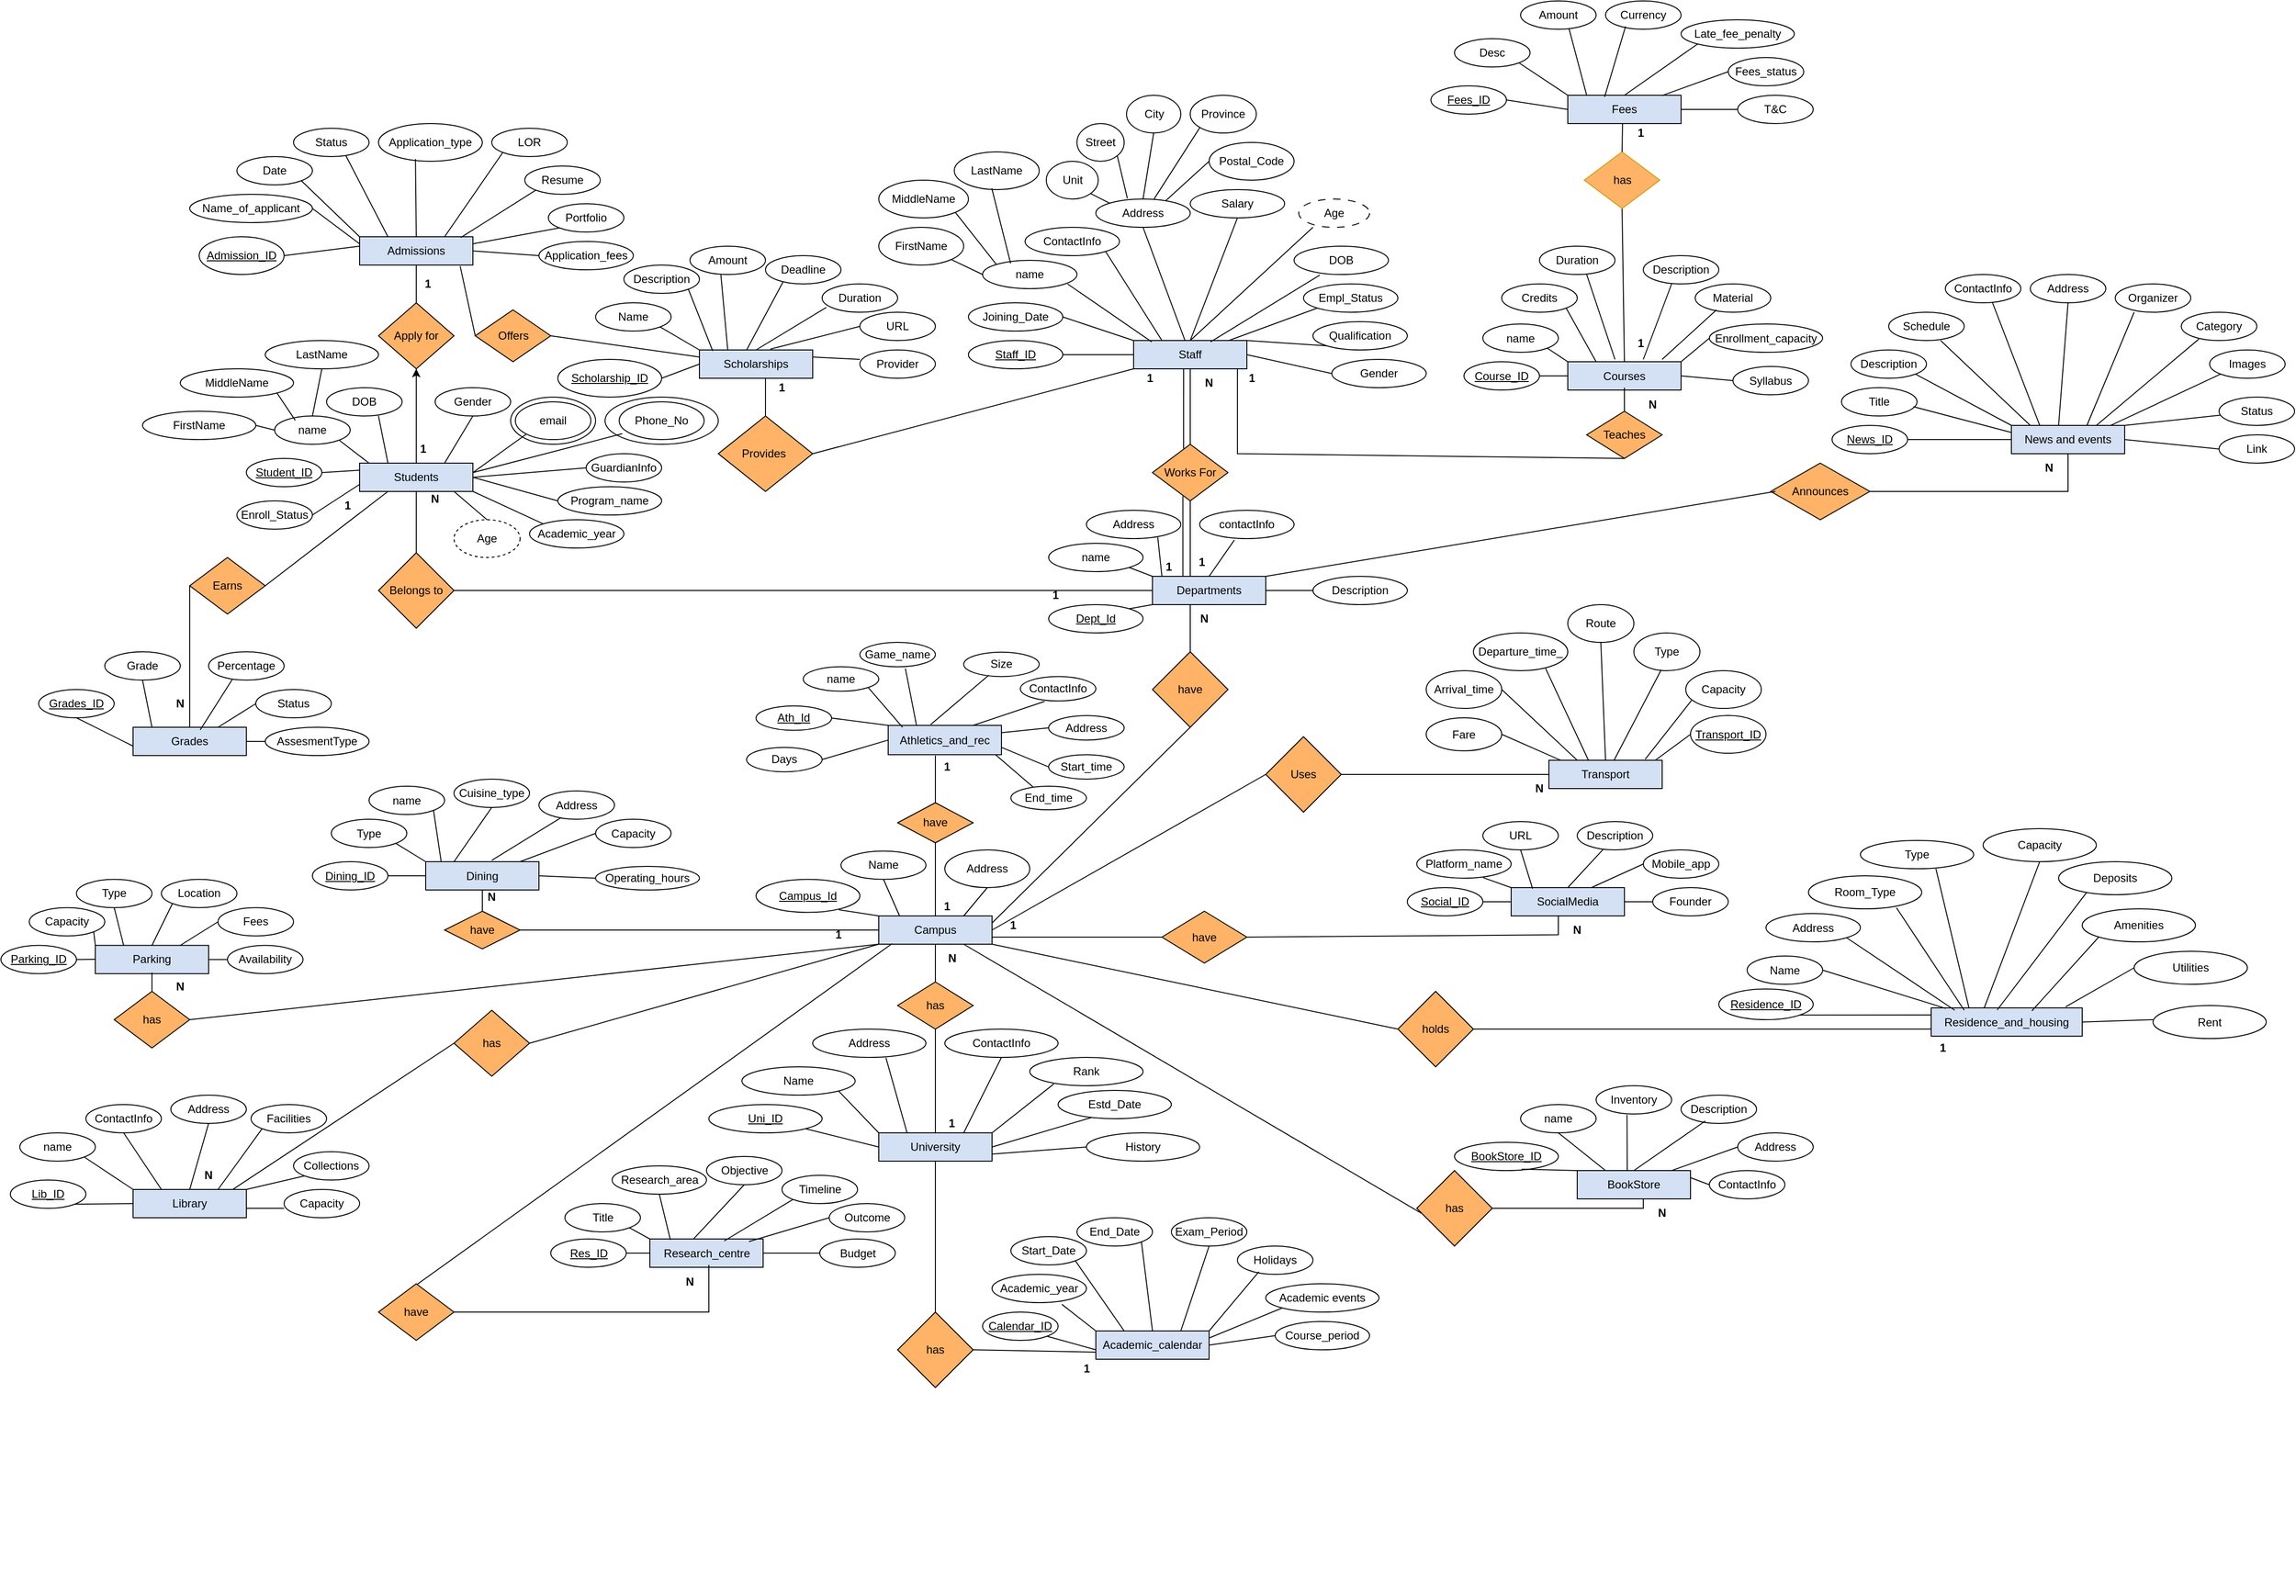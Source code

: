 <mxfile version="23.0.2" type="device">
  <diagram name="Page-1" id="c9MPXyv6jiTPwXcF9Hdp">
    <mxGraphModel dx="6032" dy="4047" grid="1" gridSize="10" guides="1" tooltips="1" connect="1" arrows="1" fold="1" page="1" pageScale="1" pageWidth="4681" pageHeight="3300" math="0" shadow="0">
      <root>
        <mxCell id="0" />
        <mxCell id="1" parent="0" />
        <mxCell id="dz-a4pQGunZjvAAqzRaD-1" value="University" style="rounded=0;whiteSpace=wrap;html=1;fillColor=#D4E1F5;" vertex="1" parent="1">
          <mxGeometry x="330" y="580" width="120" height="30" as="geometry" />
        </mxCell>
        <mxCell id="dz-a4pQGunZjvAAqzRaD-2" value="Campus" style="rounded=0;whiteSpace=wrap;html=1;fillColor=#D4E1F5;" vertex="1" parent="1">
          <mxGeometry x="330" y="350" width="120" height="30" as="geometry" />
        </mxCell>
        <mxCell id="dz-a4pQGunZjvAAqzRaD-3" value="has" style="rhombus;whiteSpace=wrap;html=1;fillColor=#FFB366;" vertex="1" parent="1">
          <mxGeometry x="350" y="420" width="80" height="50" as="geometry" />
        </mxCell>
        <mxCell id="dz-a4pQGunZjvAAqzRaD-4" value="&lt;u&gt;Uni_ID&lt;/u&gt;" style="ellipse;whiteSpace=wrap;html=1;" vertex="1" parent="1">
          <mxGeometry x="150" y="550" width="120" height="30" as="geometry" />
        </mxCell>
        <mxCell id="dz-a4pQGunZjvAAqzRaD-5" value="Name" style="ellipse;whiteSpace=wrap;html=1;" vertex="1" parent="1">
          <mxGeometry x="185" y="510" width="120" height="30" as="geometry" />
        </mxCell>
        <mxCell id="dz-a4pQGunZjvAAqzRaD-6" value="Address" style="ellipse;whiteSpace=wrap;html=1;" vertex="1" parent="1">
          <mxGeometry x="260" y="470" width="120" height="30" as="geometry" />
        </mxCell>
        <mxCell id="dz-a4pQGunZjvAAqzRaD-7" value="" style="endArrow=none;html=1;rounded=0;exitX=0.5;exitY=0;exitDx=0;exitDy=0;entryX=0.5;entryY=1;entryDx=0;entryDy=0;" edge="1" parent="1" source="dz-a4pQGunZjvAAqzRaD-1" target="dz-a4pQGunZjvAAqzRaD-3">
          <mxGeometry width="50" height="50" relative="1" as="geometry">
            <mxPoint x="490" y="440" as="sourcePoint" />
            <mxPoint x="540" y="390" as="targetPoint" />
          </mxGeometry>
        </mxCell>
        <mxCell id="dz-a4pQGunZjvAAqzRaD-8" value="" style="endArrow=none;html=1;rounded=0;exitX=0.5;exitY=0;exitDx=0;exitDy=0;entryX=0.5;entryY=1;entryDx=0;entryDy=0;" edge="1" parent="1" source="dz-a4pQGunZjvAAqzRaD-3" target="dz-a4pQGunZjvAAqzRaD-2">
          <mxGeometry width="50" height="50" relative="1" as="geometry">
            <mxPoint x="350" y="430" as="sourcePoint" />
            <mxPoint x="400" y="380" as="targetPoint" />
          </mxGeometry>
        </mxCell>
        <mxCell id="dz-a4pQGunZjvAAqzRaD-9" value="Name" style="ellipse;whiteSpace=wrap;html=1;" vertex="1" parent="1">
          <mxGeometry x="290" y="281.25" width="90" height="30" as="geometry" />
        </mxCell>
        <mxCell id="dz-a4pQGunZjvAAqzRaD-10" value="&lt;u&gt;Campus_Id&lt;/u&gt;" style="ellipse;whiteSpace=wrap;html=1;" vertex="1" parent="1">
          <mxGeometry x="200" y="311.25" width="110" height="35" as="geometry" />
        </mxCell>
        <mxCell id="dz-a4pQGunZjvAAqzRaD-11" value="" style="group" vertex="1" connectable="0" parent="1">
          <mxGeometry x="-570" y="70" width="370" height="110" as="geometry" />
        </mxCell>
        <mxCell id="dz-a4pQGunZjvAAqzRaD-12" value="Grades" style="rounded=0;whiteSpace=wrap;html=1;container=0;fillColor=#D4E1F5;" vertex="1" parent="dz-a4pQGunZjvAAqzRaD-11">
          <mxGeometry x="110" y="80" width="120" height="30" as="geometry" />
        </mxCell>
        <mxCell id="dz-a4pQGunZjvAAqzRaD-13" value="Status" style="ellipse;whiteSpace=wrap;html=1;container=0;" vertex="1" parent="dz-a4pQGunZjvAAqzRaD-11">
          <mxGeometry x="240" y="40" width="80" height="30" as="geometry" />
        </mxCell>
        <mxCell id="dz-a4pQGunZjvAAqzRaD-14" value="AssesmentType" style="ellipse;whiteSpace=wrap;html=1;container=0;" vertex="1" parent="dz-a4pQGunZjvAAqzRaD-11">
          <mxGeometry x="250" y="80" width="110" height="30" as="geometry" />
        </mxCell>
        <mxCell id="dz-a4pQGunZjvAAqzRaD-15" value="Percentage" style="ellipse;whiteSpace=wrap;html=1;container=0;" vertex="1" parent="dz-a4pQGunZjvAAqzRaD-11">
          <mxGeometry x="190" width="80" height="30" as="geometry" />
        </mxCell>
        <mxCell id="dz-a4pQGunZjvAAqzRaD-16" value="Grade" style="ellipse;whiteSpace=wrap;html=1;container=0;" vertex="1" parent="dz-a4pQGunZjvAAqzRaD-11">
          <mxGeometry x="80" width="80" height="30" as="geometry" />
        </mxCell>
        <mxCell id="dz-a4pQGunZjvAAqzRaD-17" value="&lt;u&gt;Grades_ID&lt;/u&gt;" style="ellipse;whiteSpace=wrap;html=1;container=0;" vertex="1" parent="dz-a4pQGunZjvAAqzRaD-11">
          <mxGeometry x="10" y="40" width="80" height="30" as="geometry" />
        </mxCell>
        <mxCell id="dz-a4pQGunZjvAAqzRaD-18" value="" style="endArrow=none;html=1;rounded=0;exitX=0.316;exitY=0.968;exitDx=0;exitDy=0;exitPerimeter=0;entryX=0.593;entryY=0.093;entryDx=0;entryDy=0;entryPerimeter=0;" edge="1" parent="dz-a4pQGunZjvAAqzRaD-11" source="dz-a4pQGunZjvAAqzRaD-15" target="dz-a4pQGunZjvAAqzRaD-12">
          <mxGeometry width="50" height="50" relative="1" as="geometry">
            <mxPoint x="270" y="260" as="sourcePoint" />
            <mxPoint x="320" y="210" as="targetPoint" />
          </mxGeometry>
        </mxCell>
        <mxCell id="dz-a4pQGunZjvAAqzRaD-19" value="" style="endArrow=none;html=1;rounded=0;exitX=0;exitY=0.5;exitDx=0;exitDy=0;entryX=0.75;entryY=0;entryDx=0;entryDy=0;" edge="1" parent="dz-a4pQGunZjvAAqzRaD-11" source="dz-a4pQGunZjvAAqzRaD-13" target="dz-a4pQGunZjvAAqzRaD-12">
          <mxGeometry width="50" height="50" relative="1" as="geometry">
            <mxPoint x="270" y="260" as="sourcePoint" />
            <mxPoint x="320" y="210" as="targetPoint" />
          </mxGeometry>
        </mxCell>
        <mxCell id="dz-a4pQGunZjvAAqzRaD-20" value="" style="endArrow=none;html=1;rounded=0;exitX=1;exitY=0.5;exitDx=0;exitDy=0;entryX=0;entryY=0.5;entryDx=0;entryDy=0;" edge="1" parent="dz-a4pQGunZjvAAqzRaD-11" source="dz-a4pQGunZjvAAqzRaD-12" target="dz-a4pQGunZjvAAqzRaD-14">
          <mxGeometry width="50" height="50" relative="1" as="geometry">
            <mxPoint x="270" y="260" as="sourcePoint" />
            <mxPoint x="320" y="210" as="targetPoint" />
          </mxGeometry>
        </mxCell>
        <mxCell id="dz-a4pQGunZjvAAqzRaD-21" value="&lt;b&gt;N&lt;/b&gt;" style="text;html=1;strokeColor=none;fillColor=none;align=center;verticalAlign=middle;whiteSpace=wrap;rounded=0;" vertex="1" parent="dz-a4pQGunZjvAAqzRaD-11">
          <mxGeometry x="130" y="42.5" width="60" height="25" as="geometry" />
        </mxCell>
        <mxCell id="dz-a4pQGunZjvAAqzRaD-22" value="" style="group" vertex="1" connectable="0" parent="1">
          <mxGeometry x="-350" y="-210" width="440" height="180" as="geometry" />
        </mxCell>
        <mxCell id="dz-a4pQGunZjvAAqzRaD-23" value="Students" style="rounded=0;whiteSpace=wrap;html=1;fillColor=#D4E1F5;" vertex="1" parent="dz-a4pQGunZjvAAqzRaD-22">
          <mxGeometry x="130" y="80" width="120" height="30" as="geometry" />
        </mxCell>
        <mxCell id="dz-a4pQGunZjvAAqzRaD-24" value="&lt;u&gt;Student_ID&lt;/u&gt;" style="ellipse;whiteSpace=wrap;html=1;" vertex="1" parent="dz-a4pQGunZjvAAqzRaD-22">
          <mxGeometry x="10" y="75" width="80" height="30" as="geometry" />
        </mxCell>
        <mxCell id="dz-a4pQGunZjvAAqzRaD-25" value="Program_name" style="ellipse;whiteSpace=wrap;html=1;" vertex="1" parent="dz-a4pQGunZjvAAqzRaD-22">
          <mxGeometry x="340" y="105" width="110" height="30" as="geometry" />
        </mxCell>
        <mxCell id="dz-a4pQGunZjvAAqzRaD-26" value="GuardianInfo" style="ellipse;whiteSpace=wrap;html=1;" vertex="1" parent="dz-a4pQGunZjvAAqzRaD-22">
          <mxGeometry x="370" y="70" width="80" height="30" as="geometry" />
        </mxCell>
        <mxCell id="dz-a4pQGunZjvAAqzRaD-27" value="Gender" style="ellipse;whiteSpace=wrap;html=1;" vertex="1" parent="dz-a4pQGunZjvAAqzRaD-22">
          <mxGeometry x="210" width="80" height="30" as="geometry" />
        </mxCell>
        <mxCell id="dz-a4pQGunZjvAAqzRaD-28" value="DOB" style="ellipse;whiteSpace=wrap;html=1;" vertex="1" parent="dz-a4pQGunZjvAAqzRaD-22">
          <mxGeometry x="95" width="80" height="30" as="geometry" />
        </mxCell>
        <mxCell id="dz-a4pQGunZjvAAqzRaD-29" value="name" style="ellipse;whiteSpace=wrap;html=1;" vertex="1" parent="dz-a4pQGunZjvAAqzRaD-22">
          <mxGeometry x="40" y="30" width="80" height="30" as="geometry" />
        </mxCell>
        <mxCell id="dz-a4pQGunZjvAAqzRaD-30" value="Academic_year" style="ellipse;whiteSpace=wrap;html=1;" vertex="1" parent="dz-a4pQGunZjvAAqzRaD-22">
          <mxGeometry x="310" y="140" width="100" height="30" as="geometry" />
        </mxCell>
        <mxCell id="dz-a4pQGunZjvAAqzRaD-31" value="Enroll_Status" style="ellipse;whiteSpace=wrap;html=1;" vertex="1" parent="dz-a4pQGunZjvAAqzRaD-22">
          <mxGeometry y="120" width="80" height="30" as="geometry" />
        </mxCell>
        <mxCell id="dz-a4pQGunZjvAAqzRaD-32" value="" style="endArrow=none;html=1;rounded=0;exitX=1;exitY=0.5;exitDx=0;exitDy=0;entryX=0;entryY=0.75;entryDx=0;entryDy=0;" edge="1" parent="dz-a4pQGunZjvAAqzRaD-22" source="dz-a4pQGunZjvAAqzRaD-31" target="dz-a4pQGunZjvAAqzRaD-23">
          <mxGeometry width="50" height="50" relative="1" as="geometry">
            <mxPoint x="320" y="270" as="sourcePoint" />
            <mxPoint x="370" y="220" as="targetPoint" />
          </mxGeometry>
        </mxCell>
        <mxCell id="dz-a4pQGunZjvAAqzRaD-33" value="" style="endArrow=none;html=1;rounded=0;exitX=1;exitY=0.5;exitDx=0;exitDy=0;entryX=0;entryY=0.25;entryDx=0;entryDy=0;" edge="1" parent="dz-a4pQGunZjvAAqzRaD-22" source="dz-a4pQGunZjvAAqzRaD-24" target="dz-a4pQGunZjvAAqzRaD-23">
          <mxGeometry width="50" height="50" relative="1" as="geometry">
            <mxPoint x="320" y="270" as="sourcePoint" />
            <mxPoint x="370" y="220" as="targetPoint" />
          </mxGeometry>
        </mxCell>
        <mxCell id="dz-a4pQGunZjvAAqzRaD-34" value="" style="endArrow=none;html=1;rounded=0;exitX=0.5;exitY=1;exitDx=0;exitDy=0;entryX=0.75;entryY=0;entryDx=0;entryDy=0;" edge="1" parent="dz-a4pQGunZjvAAqzRaD-22" source="dz-a4pQGunZjvAAqzRaD-27" target="dz-a4pQGunZjvAAqzRaD-23">
          <mxGeometry width="50" height="50" relative="1" as="geometry">
            <mxPoint x="240" y="270" as="sourcePoint" />
            <mxPoint x="290" y="220" as="targetPoint" />
          </mxGeometry>
        </mxCell>
        <mxCell id="dz-a4pQGunZjvAAqzRaD-35" value="" style="endArrow=none;html=1;rounded=0;exitX=1;exitY=0.5;exitDx=0;exitDy=0;entryX=0;entryY=0.5;entryDx=0;entryDy=0;" edge="1" parent="dz-a4pQGunZjvAAqzRaD-22" source="dz-a4pQGunZjvAAqzRaD-23" target="dz-a4pQGunZjvAAqzRaD-25">
          <mxGeometry width="50" height="50" relative="1" as="geometry">
            <mxPoint x="240" y="270" as="sourcePoint" />
            <mxPoint x="290" y="220" as="targetPoint" />
          </mxGeometry>
        </mxCell>
        <mxCell id="dz-a4pQGunZjvAAqzRaD-36" value="" style="endArrow=none;html=1;rounded=0;exitX=1;exitY=1;exitDx=0;exitDy=0;entryX=0;entryY=0;entryDx=0;entryDy=0;" edge="1" parent="dz-a4pQGunZjvAAqzRaD-22" source="dz-a4pQGunZjvAAqzRaD-23" target="dz-a4pQGunZjvAAqzRaD-30">
          <mxGeometry width="50" height="50" relative="1" as="geometry">
            <mxPoint x="240" y="270" as="sourcePoint" />
            <mxPoint x="310" y="160" as="targetPoint" />
          </mxGeometry>
        </mxCell>
        <mxCell id="dz-a4pQGunZjvAAqzRaD-37" value="&lt;b&gt;N&lt;/b&gt;" style="text;html=1;strokeColor=none;fillColor=none;align=center;verticalAlign=middle;whiteSpace=wrap;rounded=0;" vertex="1" parent="dz-a4pQGunZjvAAqzRaD-22">
          <mxGeometry x="180" y="105" width="60" height="25" as="geometry" />
        </mxCell>
        <mxCell id="dz-a4pQGunZjvAAqzRaD-38" value="&lt;b&gt;1&lt;/b&gt;" style="text;html=1;strokeColor=none;fillColor=none;align=center;verticalAlign=middle;whiteSpace=wrap;rounded=0;" vertex="1" parent="dz-a4pQGunZjvAAqzRaD-22">
          <mxGeometry x="180" y="55" width="35" height="20" as="geometry" />
        </mxCell>
        <mxCell id="dz-a4pQGunZjvAAqzRaD-39" value="MiddleName" style="ellipse;whiteSpace=wrap;html=1;" vertex="1" parent="dz-a4pQGunZjvAAqzRaD-22">
          <mxGeometry x="-60" y="-20" width="120" height="30" as="geometry" />
        </mxCell>
        <mxCell id="dz-a4pQGunZjvAAqzRaD-40" value="" style="endArrow=none;html=1;rounded=0;exitX=1;exitY=1;exitDx=0;exitDy=0;entryX=0.273;entryY=0.156;entryDx=0;entryDy=0;entryPerimeter=0;" edge="1" parent="dz-a4pQGunZjvAAqzRaD-22" source="dz-a4pQGunZjvAAqzRaD-39" target="dz-a4pQGunZjvAAqzRaD-29">
          <mxGeometry width="50" height="50" relative="1" as="geometry">
            <mxPoint x="280" y="150" as="sourcePoint" />
            <mxPoint x="330" y="100" as="targetPoint" />
          </mxGeometry>
        </mxCell>
        <mxCell id="dz-a4pQGunZjvAAqzRaD-41" value="" style="ellipse;whiteSpace=wrap;html=1;" vertex="1" parent="dz-a4pQGunZjvAAqzRaD-22">
          <mxGeometry x="290" y="10" width="90" height="50" as="geometry" />
        </mxCell>
        <mxCell id="dz-a4pQGunZjvAAqzRaD-42" value="email" style="ellipse;whiteSpace=wrap;html=1;" vertex="1" parent="dz-a4pQGunZjvAAqzRaD-22">
          <mxGeometry x="295" y="15" width="80" height="40" as="geometry" />
        </mxCell>
        <mxCell id="dz-a4pQGunZjvAAqzRaD-43" value="" style="endArrow=none;html=1;rounded=0;exitX=1;exitY=0.5;exitDx=0;exitDy=0;entryX=0;entryY=0.5;entryDx=0;entryDy=0;" edge="1" parent="dz-a4pQGunZjvAAqzRaD-22" source="dz-a4pQGunZjvAAqzRaD-23" target="dz-a4pQGunZjvAAqzRaD-26">
          <mxGeometry width="50" height="50" relative="1" as="geometry">
            <mxPoint x="390" y="130" as="sourcePoint" />
            <mxPoint x="370" y="90" as="targetPoint" />
          </mxGeometry>
        </mxCell>
        <mxCell id="dz-a4pQGunZjvAAqzRaD-44" value="&lt;b&gt;1&lt;/b&gt;" style="text;html=1;strokeColor=none;fillColor=none;align=center;verticalAlign=middle;whiteSpace=wrap;rounded=0;" vertex="1" parent="dz-a4pQGunZjvAAqzRaD-22">
          <mxGeometry x="100" y="115" width="35" height="20" as="geometry" />
        </mxCell>
        <mxCell id="dz-a4pQGunZjvAAqzRaD-45" value="Age" style="ellipse;whiteSpace=wrap;html=1;dashed=1;" vertex="1" parent="dz-a4pQGunZjvAAqzRaD-22">
          <mxGeometry x="230" y="140" width="70" height="40" as="geometry" />
        </mxCell>
        <mxCell id="dz-a4pQGunZjvAAqzRaD-46" value="" style="endArrow=none;html=1;rounded=0;entryX=0.5;entryY=0;entryDx=0;entryDy=0;" edge="1" parent="dz-a4pQGunZjvAAqzRaD-22" target="dz-a4pQGunZjvAAqzRaD-45">
          <mxGeometry width="50" height="50" relative="1" as="geometry">
            <mxPoint x="230" y="110" as="sourcePoint" />
            <mxPoint x="360" y="170" as="targetPoint" />
          </mxGeometry>
        </mxCell>
        <mxCell id="dz-a4pQGunZjvAAqzRaD-47" value="" style="group" vertex="1" connectable="0" parent="1">
          <mxGeometry x="430" y="-130" width="980" height="1200" as="geometry" />
        </mxCell>
        <mxCell id="dz-a4pQGunZjvAAqzRaD-48" value="Transport" style="rounded=0;whiteSpace=wrap;html=1;fillColor=#D4E1F5;" vertex="1" parent="dz-a4pQGunZjvAAqzRaD-47">
          <mxGeometry x="610" y="315" width="120" height="30" as="geometry" />
        </mxCell>
        <mxCell id="dz-a4pQGunZjvAAqzRaD-49" value="Address" style="ellipse;whiteSpace=wrap;html=1;" vertex="1" parent="dz-a4pQGunZjvAAqzRaD-47">
          <mxGeometry x="-30" y="410" width="90" height="40" as="geometry" />
        </mxCell>
        <mxCell id="dz-a4pQGunZjvAAqzRaD-50" value="have" style="rhombus;whiteSpace=wrap;html=1;fillColor=#FFB366;" vertex="1" parent="dz-a4pQGunZjvAAqzRaD-47">
          <mxGeometry x="200" y="475" width="90" height="55" as="geometry" />
        </mxCell>
        <mxCell id="dz-a4pQGunZjvAAqzRaD-51" value="holds" style="rhombus;whiteSpace=wrap;html=1;fillColor=#FFB366;" vertex="1" parent="dz-a4pQGunZjvAAqzRaD-47">
          <mxGeometry x="450" y="560" width="80" height="80" as="geometry" />
        </mxCell>
        <mxCell id="dz-a4pQGunZjvAAqzRaD-52" value="" style="group" vertex="1" connectable="0" parent="dz-a4pQGunZjvAAqzRaD-47">
          <mxGeometry x="460" y="380" width="340" height="130" as="geometry" />
        </mxCell>
        <mxCell id="dz-a4pQGunZjvAAqzRaD-53" value="SocialMedia" style="rounded=0;whiteSpace=wrap;html=1;fillColor=#D4E1F5;" vertex="1" parent="dz-a4pQGunZjvAAqzRaD-52">
          <mxGeometry x="110" y="70" width="120" height="30" as="geometry" />
        </mxCell>
        <mxCell id="dz-a4pQGunZjvAAqzRaD-54" value="URL" style="ellipse;whiteSpace=wrap;html=1;" vertex="1" parent="dz-a4pQGunZjvAAqzRaD-52">
          <mxGeometry x="80" width="80" height="30" as="geometry" />
        </mxCell>
        <mxCell id="dz-a4pQGunZjvAAqzRaD-55" value="Founder" style="ellipse;whiteSpace=wrap;html=1;" vertex="1" parent="dz-a4pQGunZjvAAqzRaD-52">
          <mxGeometry x="260" y="70" width="80" height="30" as="geometry" />
        </mxCell>
        <mxCell id="dz-a4pQGunZjvAAqzRaD-56" value="&lt;u&gt;Social_ID&lt;/u&gt;" style="ellipse;whiteSpace=wrap;html=1;" vertex="1" parent="dz-a4pQGunZjvAAqzRaD-52">
          <mxGeometry y="70" width="80" height="30" as="geometry" />
        </mxCell>
        <mxCell id="dz-a4pQGunZjvAAqzRaD-57" value="Mobile_app" style="ellipse;whiteSpace=wrap;html=1;" vertex="1" parent="dz-a4pQGunZjvAAqzRaD-52">
          <mxGeometry x="250" y="30" width="80" height="30" as="geometry" />
        </mxCell>
        <mxCell id="dz-a4pQGunZjvAAqzRaD-58" value="Description" style="ellipse;whiteSpace=wrap;html=1;" vertex="1" parent="dz-a4pQGunZjvAAqzRaD-52">
          <mxGeometry x="180" width="80" height="30" as="geometry" />
        </mxCell>
        <mxCell id="dz-a4pQGunZjvAAqzRaD-59" value="Platform_name" style="ellipse;whiteSpace=wrap;html=1;" vertex="1" parent="dz-a4pQGunZjvAAqzRaD-52">
          <mxGeometry x="10" y="30" width="100" height="30" as="geometry" />
        </mxCell>
        <mxCell id="dz-a4pQGunZjvAAqzRaD-60" value="" style="endArrow=none;html=1;rounded=0;exitX=1;exitY=0.5;exitDx=0;exitDy=0;entryX=0;entryY=0.5;entryDx=0;entryDy=0;" edge="1" parent="dz-a4pQGunZjvAAqzRaD-52" source="dz-a4pQGunZjvAAqzRaD-56" target="dz-a4pQGunZjvAAqzRaD-53">
          <mxGeometry width="50" height="50" relative="1" as="geometry">
            <mxPoint x="130" y="160" as="sourcePoint" />
            <mxPoint x="180" y="110" as="targetPoint" />
          </mxGeometry>
        </mxCell>
        <mxCell id="dz-a4pQGunZjvAAqzRaD-61" value="" style="endArrow=none;html=1;rounded=0;exitX=0.703;exitY=0.982;exitDx=0;exitDy=0;exitPerimeter=0;entryX=0;entryY=0;entryDx=0;entryDy=0;" edge="1" parent="dz-a4pQGunZjvAAqzRaD-52" source="dz-a4pQGunZjvAAqzRaD-59" target="dz-a4pQGunZjvAAqzRaD-53">
          <mxGeometry width="50" height="50" relative="1" as="geometry">
            <mxPoint x="130" y="160" as="sourcePoint" />
            <mxPoint x="180" y="110" as="targetPoint" />
          </mxGeometry>
        </mxCell>
        <mxCell id="dz-a4pQGunZjvAAqzRaD-62" value="" style="endArrow=none;html=1;rounded=0;exitX=0.5;exitY=1;exitDx=0;exitDy=0;entryX=0.189;entryY=0.036;entryDx=0;entryDy=0;entryPerimeter=0;" edge="1" parent="dz-a4pQGunZjvAAqzRaD-52" source="dz-a4pQGunZjvAAqzRaD-54" target="dz-a4pQGunZjvAAqzRaD-53">
          <mxGeometry width="50" height="50" relative="1" as="geometry">
            <mxPoint x="130" y="160" as="sourcePoint" />
            <mxPoint x="180" y="110" as="targetPoint" />
          </mxGeometry>
        </mxCell>
        <mxCell id="dz-a4pQGunZjvAAqzRaD-63" value="" style="endArrow=none;html=1;rounded=0;exitX=0.5;exitY=0;exitDx=0;exitDy=0;entryX=0.346;entryY=0.973;entryDx=0;entryDy=0;entryPerimeter=0;" edge="1" parent="dz-a4pQGunZjvAAqzRaD-52" source="dz-a4pQGunZjvAAqzRaD-53" target="dz-a4pQGunZjvAAqzRaD-58">
          <mxGeometry width="50" height="50" relative="1" as="geometry">
            <mxPoint x="130" y="160" as="sourcePoint" />
            <mxPoint x="180" y="110" as="targetPoint" />
          </mxGeometry>
        </mxCell>
        <mxCell id="dz-a4pQGunZjvAAqzRaD-64" value="" style="endArrow=none;html=1;rounded=0;entryX=0;entryY=0.5;entryDx=0;entryDy=0;" edge="1" parent="dz-a4pQGunZjvAAqzRaD-52" target="dz-a4pQGunZjvAAqzRaD-57">
          <mxGeometry width="50" height="50" relative="1" as="geometry">
            <mxPoint x="195" y="70" as="sourcePoint" />
            <mxPoint x="245" y="20" as="targetPoint" />
          </mxGeometry>
        </mxCell>
        <mxCell id="dz-a4pQGunZjvAAqzRaD-65" value="" style="endArrow=none;html=1;rounded=0;exitX=1;exitY=0.5;exitDx=0;exitDy=0;entryX=0;entryY=0.5;entryDx=0;entryDy=0;" edge="1" parent="dz-a4pQGunZjvAAqzRaD-52" source="dz-a4pQGunZjvAAqzRaD-53" target="dz-a4pQGunZjvAAqzRaD-55">
          <mxGeometry width="50" height="50" relative="1" as="geometry">
            <mxPoint x="130" y="160" as="sourcePoint" />
            <mxPoint x="180" y="110" as="targetPoint" />
          </mxGeometry>
        </mxCell>
        <mxCell id="dz-a4pQGunZjvAAqzRaD-66" value="&lt;b&gt;N&lt;/b&gt;" style="text;html=1;strokeColor=none;fillColor=none;align=center;verticalAlign=middle;whiteSpace=wrap;rounded=0;" vertex="1" parent="dz-a4pQGunZjvAAqzRaD-52">
          <mxGeometry x="150" y="100" width="60" height="30" as="geometry" />
        </mxCell>
        <mxCell id="dz-a4pQGunZjvAAqzRaD-67" value="" style="group" vertex="1" connectable="0" parent="dz-a4pQGunZjvAAqzRaD-47">
          <mxGeometry x="480" y="150" width="360" height="157.5" as="geometry" />
        </mxCell>
        <mxCell id="dz-a4pQGunZjvAAqzRaD-68" value="Arrival_time" style="ellipse;whiteSpace=wrap;html=1;" vertex="1" parent="dz-a4pQGunZjvAAqzRaD-67">
          <mxGeometry y="70" width="80" height="40" as="geometry" />
        </mxCell>
        <mxCell id="dz-a4pQGunZjvAAqzRaD-69" value="Departure_time_" style="ellipse;whiteSpace=wrap;html=1;" vertex="1" parent="dz-a4pQGunZjvAAqzRaD-67">
          <mxGeometry x="50" y="30" width="100" height="40" as="geometry" />
        </mxCell>
        <mxCell id="dz-a4pQGunZjvAAqzRaD-70" value="Route" style="ellipse;whiteSpace=wrap;html=1;" vertex="1" parent="dz-a4pQGunZjvAAqzRaD-67">
          <mxGeometry x="150" width="70" height="40" as="geometry" />
        </mxCell>
        <mxCell id="dz-a4pQGunZjvAAqzRaD-71" value="Type" style="ellipse;whiteSpace=wrap;html=1;" vertex="1" parent="dz-a4pQGunZjvAAqzRaD-67">
          <mxGeometry x="220" y="30" width="70" height="40" as="geometry" />
        </mxCell>
        <mxCell id="dz-a4pQGunZjvAAqzRaD-72" value="&lt;u&gt;Transport_ID&lt;/u&gt;" style="ellipse;whiteSpace=wrap;html=1;" vertex="1" parent="dz-a4pQGunZjvAAqzRaD-67">
          <mxGeometry x="280" y="117.5" width="80" height="40" as="geometry" />
        </mxCell>
        <mxCell id="dz-a4pQGunZjvAAqzRaD-73" value="Fare" style="ellipse;whiteSpace=wrap;html=1;" vertex="1" parent="dz-a4pQGunZjvAAqzRaD-67">
          <mxGeometry y="120" width="80" height="35" as="geometry" />
        </mxCell>
        <mxCell id="dz-a4pQGunZjvAAqzRaD-74" value="Capacity" style="ellipse;whiteSpace=wrap;html=1;" vertex="1" parent="dz-a4pQGunZjvAAqzRaD-67">
          <mxGeometry x="275" y="70" width="80" height="40" as="geometry" />
        </mxCell>
        <mxCell id="dz-a4pQGunZjvAAqzRaD-75" value="Uses" style="rhombus;whiteSpace=wrap;html=1;fillColor=#FFB366;" vertex="1" parent="dz-a4pQGunZjvAAqzRaD-47">
          <mxGeometry x="310" y="290" width="80" height="80" as="geometry" />
        </mxCell>
        <mxCell id="dz-a4pQGunZjvAAqzRaD-76" value="have" style="rhombus;whiteSpace=wrap;html=1;fillColor=#FFB366;" vertex="1" parent="dz-a4pQGunZjvAAqzRaD-47">
          <mxGeometry x="190" y="200" width="80" height="80" as="geometry" />
        </mxCell>
        <mxCell id="dz-a4pQGunZjvAAqzRaD-77" value="" style="endArrow=none;html=1;rounded=0;exitX=1;exitY=0.5;exitDx=0;exitDy=0;entryX=0;entryY=0.5;entryDx=0;entryDy=0;" edge="1" parent="dz-a4pQGunZjvAAqzRaD-47" source="dz-a4pQGunZjvAAqzRaD-75" target="dz-a4pQGunZjvAAqzRaD-48">
          <mxGeometry width="50" height="50" relative="1" as="geometry">
            <mxPoint x="310" y="260" as="sourcePoint" />
            <mxPoint x="360" y="210" as="targetPoint" />
          </mxGeometry>
        </mxCell>
        <mxCell id="dz-a4pQGunZjvAAqzRaD-78" value="History" style="ellipse;whiteSpace=wrap;html=1;" vertex="1" parent="dz-a4pQGunZjvAAqzRaD-47">
          <mxGeometry x="120" y="710" width="120" height="30" as="geometry" />
        </mxCell>
        <mxCell id="dz-a4pQGunZjvAAqzRaD-79" value="Estd_Date" style="ellipse;whiteSpace=wrap;html=1;" vertex="1" parent="dz-a4pQGunZjvAAqzRaD-47">
          <mxGeometry x="90" y="665" width="120" height="30" as="geometry" />
        </mxCell>
        <mxCell id="dz-a4pQGunZjvAAqzRaD-80" value="Rank" style="ellipse;whiteSpace=wrap;html=1;" vertex="1" parent="dz-a4pQGunZjvAAqzRaD-47">
          <mxGeometry x="60" y="630" width="120" height="30" as="geometry" />
        </mxCell>
        <mxCell id="dz-a4pQGunZjvAAqzRaD-81" value="ContactInfo" style="ellipse;whiteSpace=wrap;html=1;" vertex="1" parent="dz-a4pQGunZjvAAqzRaD-47">
          <mxGeometry x="-30" y="600" width="120" height="30" as="geometry" />
        </mxCell>
        <mxCell id="dz-a4pQGunZjvAAqzRaD-82" value="" style="group" vertex="1" connectable="0" parent="dz-a4pQGunZjvAAqzRaD-47">
          <mxGeometry x="70" y="50" width="390" height="100" as="geometry" />
        </mxCell>
        <mxCell id="dz-a4pQGunZjvAAqzRaD-83" value="Description" style="ellipse;whiteSpace=wrap;html=1;container=0;" vertex="1" parent="dz-a4pQGunZjvAAqzRaD-82">
          <mxGeometry x="290" y="70" width="100" height="30" as="geometry" />
        </mxCell>
        <mxCell id="dz-a4pQGunZjvAAqzRaD-84" value="name" style="ellipse;whiteSpace=wrap;html=1;container=0;" vertex="1" parent="dz-a4pQGunZjvAAqzRaD-82">
          <mxGeometry x="10" y="35" width="100" height="30" as="geometry" />
        </mxCell>
        <mxCell id="dz-a4pQGunZjvAAqzRaD-85" value="Address" style="ellipse;whiteSpace=wrap;html=1;container=0;" vertex="1" parent="dz-a4pQGunZjvAAqzRaD-82">
          <mxGeometry x="50" width="100" height="30" as="geometry" />
        </mxCell>
        <mxCell id="dz-a4pQGunZjvAAqzRaD-86" value="contactInfo" style="ellipse;whiteSpace=wrap;html=1;container=0;" vertex="1" parent="dz-a4pQGunZjvAAqzRaD-82">
          <mxGeometry x="170" width="100" height="30" as="geometry" />
        </mxCell>
        <mxCell id="dz-a4pQGunZjvAAqzRaD-87" value="Departments" style="rounded=0;whiteSpace=wrap;html=1;fillColor=#D4E1F5;container=0;" vertex="1" parent="dz-a4pQGunZjvAAqzRaD-82">
          <mxGeometry x="120" y="70" width="120" height="30" as="geometry" />
        </mxCell>
        <mxCell id="dz-a4pQGunZjvAAqzRaD-88" value="" style="endArrow=none;html=1;rounded=0;exitX=1;exitY=1;exitDx=0;exitDy=0;entryX=0;entryY=0;entryDx=0;entryDy=0;" edge="1" parent="dz-a4pQGunZjvAAqzRaD-82" source="dz-a4pQGunZjvAAqzRaD-84" target="dz-a4pQGunZjvAAqzRaD-87">
          <mxGeometry width="50" height="50" relative="1" as="geometry">
            <mxPoint x="60" y="60" as="sourcePoint" />
            <mxPoint x="110" y="10" as="targetPoint" />
          </mxGeometry>
        </mxCell>
        <mxCell id="dz-a4pQGunZjvAAqzRaD-89" value="" style="endArrow=none;html=1;rounded=0;exitX=0.5;exitY=0;exitDx=0;exitDy=0;entryX=0.367;entryY=1.051;entryDx=0;entryDy=0;entryPerimeter=0;" edge="1" parent="dz-a4pQGunZjvAAqzRaD-82" source="dz-a4pQGunZjvAAqzRaD-87" target="dz-a4pQGunZjvAAqzRaD-86">
          <mxGeometry width="50" height="50" relative="1" as="geometry">
            <mxPoint x="60" y="60" as="sourcePoint" />
            <mxPoint x="110" y="10" as="targetPoint" />
          </mxGeometry>
        </mxCell>
        <mxCell id="dz-a4pQGunZjvAAqzRaD-90" value="" style="endArrow=none;html=1;rounded=0;exitX=1;exitY=0.5;exitDx=0;exitDy=0;entryX=0;entryY=0.5;entryDx=0;entryDy=0;" edge="1" parent="dz-a4pQGunZjvAAqzRaD-82" source="dz-a4pQGunZjvAAqzRaD-87" target="dz-a4pQGunZjvAAqzRaD-83">
          <mxGeometry width="50" height="50" relative="1" as="geometry">
            <mxPoint x="60" y="60" as="sourcePoint" />
            <mxPoint x="110" y="10" as="targetPoint" />
          </mxGeometry>
        </mxCell>
        <mxCell id="dz-a4pQGunZjvAAqzRaD-91" value="&lt;b&gt;1&lt;/b&gt;" style="text;html=1;strokeColor=none;fillColor=none;align=center;verticalAlign=middle;whiteSpace=wrap;rounded=0;" vertex="1" parent="dz-a4pQGunZjvAAqzRaD-82">
          <mxGeometry x="155" y="45" width="35" height="20" as="geometry" />
        </mxCell>
        <mxCell id="dz-a4pQGunZjvAAqzRaD-92" value="&lt;b&gt;1&lt;/b&gt;" style="text;html=1;strokeColor=none;fillColor=none;align=center;verticalAlign=middle;whiteSpace=wrap;rounded=0;" vertex="1" parent="dz-a4pQGunZjvAAqzRaD-82">
          <mxGeometry x="120" y="50" width="35" height="20" as="geometry" />
        </mxCell>
        <mxCell id="dz-a4pQGunZjvAAqzRaD-93" value="" style="endArrow=none;html=1;rounded=0;exitX=0.5;exitY=1;exitDx=0;exitDy=0;entryX=0.406;entryY=0.833;entryDx=0;entryDy=0;entryPerimeter=0;" edge="1" parent="dz-a4pQGunZjvAAqzRaD-82">
          <mxGeometry width="50" height="50" relative="1" as="geometry">
            <mxPoint x="152.23" y="70" as="sourcePoint" />
            <mxPoint x="152.21" y="-15.02" as="targetPoint" />
          </mxGeometry>
        </mxCell>
        <mxCell id="dz-a4pQGunZjvAAqzRaD-94" value="&lt;b&gt;1&lt;/b&gt;" style="text;html=1;strokeColor=none;fillColor=none;align=center;verticalAlign=middle;whiteSpace=wrap;rounded=0;" vertex="1" parent="dz-a4pQGunZjvAAqzRaD-82">
          <mxGeometry y="80" width="35" height="20" as="geometry" />
        </mxCell>
        <mxCell id="dz-a4pQGunZjvAAqzRaD-95" value="Works For" style="rhombus;whiteSpace=wrap;html=1;fillColor=#FFB366;" vertex="1" parent="dz-a4pQGunZjvAAqzRaD-47">
          <mxGeometry x="190" y="-20" width="80" height="60" as="geometry" />
        </mxCell>
        <mxCell id="dz-a4pQGunZjvAAqzRaD-96" value="&lt;u&gt;Dept_Id&lt;/u&gt;" style="ellipse;whiteSpace=wrap;html=1;container=0;" vertex="1" parent="dz-a4pQGunZjvAAqzRaD-47">
          <mxGeometry x="80" y="150" width="100" height="30" as="geometry" />
        </mxCell>
        <mxCell id="dz-a4pQGunZjvAAqzRaD-97" value="" style="group" vertex="1" connectable="0" parent="dz-a4pQGunZjvAAqzRaD-47">
          <mxGeometry x="540" y="660" width="350" height="120" as="geometry" />
        </mxCell>
        <mxCell id="dz-a4pQGunZjvAAqzRaD-98" value="ContactInfo" style="ellipse;whiteSpace=wrap;html=1;" vertex="1" parent="dz-a4pQGunZjvAAqzRaD-97">
          <mxGeometry x="240" y="90" width="80" height="30" as="geometry" />
        </mxCell>
        <mxCell id="dz-a4pQGunZjvAAqzRaD-99" value="Address" style="ellipse;whiteSpace=wrap;html=1;" vertex="1" parent="dz-a4pQGunZjvAAqzRaD-97">
          <mxGeometry x="270" y="50" width="80" height="30" as="geometry" />
        </mxCell>
        <mxCell id="dz-a4pQGunZjvAAqzRaD-100" value="Description" style="ellipse;whiteSpace=wrap;html=1;" vertex="1" parent="dz-a4pQGunZjvAAqzRaD-97">
          <mxGeometry x="210" y="10" width="80" height="30" as="geometry" />
        </mxCell>
        <mxCell id="dz-a4pQGunZjvAAqzRaD-101" value="Inventory" style="ellipse;whiteSpace=wrap;html=1;" vertex="1" parent="dz-a4pQGunZjvAAqzRaD-97">
          <mxGeometry x="120" width="80" height="30" as="geometry" />
        </mxCell>
        <mxCell id="dz-a4pQGunZjvAAqzRaD-102" value="name" style="ellipse;whiteSpace=wrap;html=1;" vertex="1" parent="dz-a4pQGunZjvAAqzRaD-97">
          <mxGeometry x="40" y="20" width="80" height="30" as="geometry" />
        </mxCell>
        <mxCell id="dz-a4pQGunZjvAAqzRaD-103" value="&lt;u&gt;BookStore_ID&lt;/u&gt;" style="ellipse;whiteSpace=wrap;html=1;" vertex="1" parent="dz-a4pQGunZjvAAqzRaD-97">
          <mxGeometry x="-30" y="60" width="110" height="30" as="geometry" />
        </mxCell>
        <mxCell id="dz-a4pQGunZjvAAqzRaD-104" value="BookStore" style="rounded=0;whiteSpace=wrap;html=1;fillColor=#D4E1F5;" vertex="1" parent="dz-a4pQGunZjvAAqzRaD-97">
          <mxGeometry x="100" y="90" width="120" height="30" as="geometry" />
        </mxCell>
        <mxCell id="dz-a4pQGunZjvAAqzRaD-105" value="" style="endArrow=none;html=1;rounded=0;exitX=1;exitY=0.25;exitDx=0;exitDy=0;entryX=0;entryY=0.5;entryDx=0;entryDy=0;" edge="1" parent="dz-a4pQGunZjvAAqzRaD-97" source="dz-a4pQGunZjvAAqzRaD-104" target="dz-a4pQGunZjvAAqzRaD-98">
          <mxGeometry width="50" height="50" relative="1" as="geometry">
            <mxPoint x="310" y="70" as="sourcePoint" />
            <mxPoint x="360" y="20" as="targetPoint" />
          </mxGeometry>
        </mxCell>
        <mxCell id="dz-a4pQGunZjvAAqzRaD-106" value="" style="endArrow=none;html=1;rounded=0;exitX=0.5;exitY=0;exitDx=0;exitDy=0;entryX=0.322;entryY=0.913;entryDx=0;entryDy=0;entryPerimeter=0;" edge="1" parent="dz-a4pQGunZjvAAqzRaD-97" source="dz-a4pQGunZjvAAqzRaD-104" target="dz-a4pQGunZjvAAqzRaD-100">
          <mxGeometry width="50" height="50" relative="1" as="geometry">
            <mxPoint x="310" y="70" as="sourcePoint" />
            <mxPoint x="360" y="20" as="targetPoint" />
          </mxGeometry>
        </mxCell>
        <mxCell id="dz-a4pQGunZjvAAqzRaD-107" value="" style="endArrow=none;html=1;rounded=0;exitX=0.647;exitY=0.95;exitDx=0;exitDy=0;exitPerimeter=0;entryX=0;entryY=0;entryDx=0;entryDy=0;" edge="1" parent="dz-a4pQGunZjvAAqzRaD-97" source="dz-a4pQGunZjvAAqzRaD-103" target="dz-a4pQGunZjvAAqzRaD-104">
          <mxGeometry width="50" height="50" relative="1" as="geometry">
            <mxPoint x="310" y="70" as="sourcePoint" />
            <mxPoint x="360" y="20" as="targetPoint" />
          </mxGeometry>
        </mxCell>
        <mxCell id="dz-a4pQGunZjvAAqzRaD-108" value="has" style="rhombus;whiteSpace=wrap;html=1;fillColor=#FFB366;" vertex="1" parent="dz-a4pQGunZjvAAqzRaD-47">
          <mxGeometry x="470" y="750" width="80" height="80" as="geometry" />
        </mxCell>
        <mxCell id="dz-a4pQGunZjvAAqzRaD-109" value="" style="endArrow=none;html=1;rounded=0;entryX=1;entryY=0.5;entryDx=0;entryDy=0;exitX=0.583;exitY=1;exitDx=0;exitDy=0;exitPerimeter=0;" edge="1" parent="dz-a4pQGunZjvAAqzRaD-47" source="dz-a4pQGunZjvAAqzRaD-104" target="dz-a4pQGunZjvAAqzRaD-108">
          <mxGeometry width="50" height="50" relative="1" as="geometry">
            <mxPoint x="710" y="790" as="sourcePoint" />
            <mxPoint x="470" y="850" as="targetPoint" />
            <Array as="points">
              <mxPoint x="710" y="790" />
            </Array>
          </mxGeometry>
        </mxCell>
        <mxCell id="dz-a4pQGunZjvAAqzRaD-110" value="" style="group" vertex="1" connectable="0" parent="dz-a4pQGunZjvAAqzRaD-47">
          <mxGeometry x="10" y="800" width="420" height="150" as="geometry" />
        </mxCell>
        <mxCell id="dz-a4pQGunZjvAAqzRaD-111" value="Academic_calendar" style="rounded=0;whiteSpace=wrap;html=1;fillColor=#D4E1F5;" vertex="1" parent="dz-a4pQGunZjvAAqzRaD-110">
          <mxGeometry x="120" y="120" width="120" height="30" as="geometry" />
        </mxCell>
        <mxCell id="dz-a4pQGunZjvAAqzRaD-112" value="End_Date" style="ellipse;whiteSpace=wrap;html=1;" vertex="1" parent="dz-a4pQGunZjvAAqzRaD-110">
          <mxGeometry x="100" width="80" height="30" as="geometry" />
        </mxCell>
        <mxCell id="dz-a4pQGunZjvAAqzRaD-113" value="Start_Date" style="ellipse;whiteSpace=wrap;html=1;" vertex="1" parent="dz-a4pQGunZjvAAqzRaD-110">
          <mxGeometry x="30" y="20" width="80" height="30" as="geometry" />
        </mxCell>
        <mxCell id="dz-a4pQGunZjvAAqzRaD-114" value="Academic_year" style="ellipse;whiteSpace=wrap;html=1;" vertex="1" parent="dz-a4pQGunZjvAAqzRaD-110">
          <mxGeometry x="10" y="60" width="100" height="30" as="geometry" />
        </mxCell>
        <mxCell id="dz-a4pQGunZjvAAqzRaD-115" value="&lt;u&gt;Calendar_ID&lt;/u&gt;" style="ellipse;whiteSpace=wrap;html=1;" vertex="1" parent="dz-a4pQGunZjvAAqzRaD-110">
          <mxGeometry y="100" width="80" height="30" as="geometry" />
        </mxCell>
        <mxCell id="dz-a4pQGunZjvAAqzRaD-116" value="Academic events" style="ellipse;whiteSpace=wrap;html=1;" vertex="1" parent="dz-a4pQGunZjvAAqzRaD-110">
          <mxGeometry x="300" y="70" width="120" height="30" as="geometry" />
        </mxCell>
        <mxCell id="dz-a4pQGunZjvAAqzRaD-117" value="Holidays" style="ellipse;whiteSpace=wrap;html=1;" vertex="1" parent="dz-a4pQGunZjvAAqzRaD-110">
          <mxGeometry x="270" y="30" width="80" height="30" as="geometry" />
        </mxCell>
        <mxCell id="dz-a4pQGunZjvAAqzRaD-118" value="Exam_Period" style="ellipse;whiteSpace=wrap;html=1;" vertex="1" parent="dz-a4pQGunZjvAAqzRaD-110">
          <mxGeometry x="200" width="80" height="30" as="geometry" />
        </mxCell>
        <mxCell id="dz-a4pQGunZjvAAqzRaD-119" value="Course_period" style="ellipse;whiteSpace=wrap;html=1;" vertex="1" parent="dz-a4pQGunZjvAAqzRaD-110">
          <mxGeometry x="310" y="110" width="100" height="30" as="geometry" />
        </mxCell>
        <mxCell id="dz-a4pQGunZjvAAqzRaD-120" value="" style="endArrow=none;html=1;rounded=0;exitX=0;exitY=0;exitDx=0;exitDy=0;entryX=0.74;entryY=1.061;entryDx=0;entryDy=0;entryPerimeter=0;" edge="1" parent="dz-a4pQGunZjvAAqzRaD-110" source="dz-a4pQGunZjvAAqzRaD-111" target="dz-a4pQGunZjvAAqzRaD-114">
          <mxGeometry width="50" height="50" relative="1" as="geometry">
            <mxPoint x="40" y="140" as="sourcePoint" />
            <mxPoint x="90" y="90" as="targetPoint" />
          </mxGeometry>
        </mxCell>
        <mxCell id="dz-a4pQGunZjvAAqzRaD-121" value="" style="endArrow=none;html=1;rounded=0;exitX=0.25;exitY=0;exitDx=0;exitDy=0;entryX=1;entryY=1;entryDx=0;entryDy=0;" edge="1" parent="dz-a4pQGunZjvAAqzRaD-110" source="dz-a4pQGunZjvAAqzRaD-111" target="dz-a4pQGunZjvAAqzRaD-113">
          <mxGeometry width="50" height="50" relative="1" as="geometry">
            <mxPoint x="40" y="140" as="sourcePoint" />
            <mxPoint x="90" y="90" as="targetPoint" />
          </mxGeometry>
        </mxCell>
        <mxCell id="dz-a4pQGunZjvAAqzRaD-122" value="" style="endArrow=none;html=1;rounded=0;exitX=0.5;exitY=0;exitDx=0;exitDy=0;entryX=1;entryY=1;entryDx=0;entryDy=0;" edge="1" parent="dz-a4pQGunZjvAAqzRaD-110" source="dz-a4pQGunZjvAAqzRaD-111" target="dz-a4pQGunZjvAAqzRaD-112">
          <mxGeometry width="50" height="50" relative="1" as="geometry">
            <mxPoint x="40" y="140" as="sourcePoint" />
            <mxPoint x="90" y="90" as="targetPoint" />
          </mxGeometry>
        </mxCell>
        <mxCell id="dz-a4pQGunZjvAAqzRaD-123" value="" style="endArrow=none;html=1;rounded=0;exitX=0.75;exitY=0;exitDx=0;exitDy=0;entryX=0.5;entryY=1;entryDx=0;entryDy=0;" edge="1" parent="dz-a4pQGunZjvAAqzRaD-110" source="dz-a4pQGunZjvAAqzRaD-111" target="dz-a4pQGunZjvAAqzRaD-118">
          <mxGeometry width="50" height="50" relative="1" as="geometry">
            <mxPoint x="40" y="140" as="sourcePoint" />
            <mxPoint x="90" y="90" as="targetPoint" />
          </mxGeometry>
        </mxCell>
        <mxCell id="dz-a4pQGunZjvAAqzRaD-124" value="" style="endArrow=none;html=1;rounded=0;exitX=1;exitY=0;exitDx=0;exitDy=0;entryX=0.283;entryY=0.909;entryDx=0;entryDy=0;entryPerimeter=0;" edge="1" parent="dz-a4pQGunZjvAAqzRaD-110" source="dz-a4pQGunZjvAAqzRaD-111" target="dz-a4pQGunZjvAAqzRaD-117">
          <mxGeometry width="50" height="50" relative="1" as="geometry">
            <mxPoint x="40" y="140" as="sourcePoint" />
            <mxPoint x="90" y="90" as="targetPoint" />
          </mxGeometry>
        </mxCell>
        <mxCell id="dz-a4pQGunZjvAAqzRaD-125" value="" style="endArrow=none;html=1;rounded=0;exitX=0;exitY=1;exitDx=0;exitDy=0;entryX=1;entryY=0.25;entryDx=0;entryDy=0;" edge="1" parent="dz-a4pQGunZjvAAqzRaD-110" source="dz-a4pQGunZjvAAqzRaD-116" target="dz-a4pQGunZjvAAqzRaD-111">
          <mxGeometry width="50" height="50" relative="1" as="geometry">
            <mxPoint x="40" y="140" as="sourcePoint" />
            <mxPoint x="90" y="90" as="targetPoint" />
          </mxGeometry>
        </mxCell>
        <mxCell id="dz-a4pQGunZjvAAqzRaD-126" value="" style="endArrow=none;html=1;rounded=0;exitX=0;exitY=0.5;exitDx=0;exitDy=0;entryX=1;entryY=0.5;entryDx=0;entryDy=0;" edge="1" parent="dz-a4pQGunZjvAAqzRaD-110" source="dz-a4pQGunZjvAAqzRaD-119" target="dz-a4pQGunZjvAAqzRaD-111">
          <mxGeometry width="50" height="50" relative="1" as="geometry">
            <mxPoint x="40" y="140" as="sourcePoint" />
            <mxPoint x="90" y="90" as="targetPoint" />
          </mxGeometry>
        </mxCell>
        <mxCell id="dz-a4pQGunZjvAAqzRaD-127" value="" style="endArrow=none;html=1;rounded=0;entryX=1;entryY=0.5;entryDx=0;entryDy=0;exitX=0.103;exitY=-0.001;exitDx=0;exitDy=0;exitPerimeter=0;" edge="1" parent="dz-a4pQGunZjvAAqzRaD-47" source="dz-a4pQGunZjvAAqzRaD-48" target="dz-a4pQGunZjvAAqzRaD-73">
          <mxGeometry width="50" height="50" relative="1" as="geometry">
            <mxPoint x="610" y="310" as="sourcePoint" />
            <mxPoint x="560" y="240" as="targetPoint" />
          </mxGeometry>
        </mxCell>
        <mxCell id="dz-a4pQGunZjvAAqzRaD-128" value="" style="endArrow=none;html=1;rounded=0;entryX=0.765;entryY=0.943;entryDx=0;entryDy=0;entryPerimeter=0;exitX=0.351;exitY=0.017;exitDx=0;exitDy=0;exitPerimeter=0;" edge="1" parent="dz-a4pQGunZjvAAqzRaD-47" source="dz-a4pQGunZjvAAqzRaD-48" target="dz-a4pQGunZjvAAqzRaD-69">
          <mxGeometry width="50" height="50" relative="1" as="geometry">
            <mxPoint x="650" y="310" as="sourcePoint" />
            <mxPoint x="560" y="240" as="targetPoint" />
          </mxGeometry>
        </mxCell>
        <mxCell id="dz-a4pQGunZjvAAqzRaD-129" value="" style="endArrow=none;html=1;rounded=0;exitX=0.5;exitY=0;exitDx=0;exitDy=0;entryX=0.5;entryY=1;entryDx=0;entryDy=0;" edge="1" parent="dz-a4pQGunZjvAAqzRaD-47" source="dz-a4pQGunZjvAAqzRaD-48" target="dz-a4pQGunZjvAAqzRaD-70">
          <mxGeometry width="50" height="50" relative="1" as="geometry">
            <mxPoint x="510" y="290" as="sourcePoint" />
            <mxPoint x="560" y="240" as="targetPoint" />
          </mxGeometry>
        </mxCell>
        <mxCell id="dz-a4pQGunZjvAAqzRaD-130" value="" style="endArrow=none;html=1;rounded=0;exitX=0.413;exitY=0.981;exitDx=0;exitDy=0;exitPerimeter=0;entryX=0.573;entryY=0.017;entryDx=0;entryDy=0;entryPerimeter=0;" edge="1" parent="dz-a4pQGunZjvAAqzRaD-47" source="dz-a4pQGunZjvAAqzRaD-71" target="dz-a4pQGunZjvAAqzRaD-48">
          <mxGeometry width="50" height="50" relative="1" as="geometry">
            <mxPoint x="510" y="290" as="sourcePoint" />
            <mxPoint x="680" y="310" as="targetPoint" />
          </mxGeometry>
        </mxCell>
        <mxCell id="dz-a4pQGunZjvAAqzRaD-131" value="" style="endArrow=none;html=1;rounded=0;exitX=0.85;exitY=-0.035;exitDx=0;exitDy=0;exitPerimeter=0;entryX=0.077;entryY=0.787;entryDx=0;entryDy=0;entryPerimeter=0;" edge="1" parent="dz-a4pQGunZjvAAqzRaD-47" source="dz-a4pQGunZjvAAqzRaD-48" target="dz-a4pQGunZjvAAqzRaD-74">
          <mxGeometry width="50" height="50" relative="1" as="geometry">
            <mxPoint x="620" y="340" as="sourcePoint" />
            <mxPoint x="670" y="290" as="targetPoint" />
          </mxGeometry>
        </mxCell>
        <mxCell id="dz-a4pQGunZjvAAqzRaD-132" value="" style="endArrow=none;html=1;rounded=0;exitX=0.939;exitY=-0.001;exitDx=0;exitDy=0;exitPerimeter=0;entryX=0;entryY=0.5;entryDx=0;entryDy=0;" edge="1" parent="dz-a4pQGunZjvAAqzRaD-47" source="dz-a4pQGunZjvAAqzRaD-48" target="dz-a4pQGunZjvAAqzRaD-72">
          <mxGeometry width="50" height="50" relative="1" as="geometry">
            <mxPoint x="620" y="340" as="sourcePoint" />
            <mxPoint x="670" y="290" as="targetPoint" />
          </mxGeometry>
        </mxCell>
        <mxCell id="dz-a4pQGunZjvAAqzRaD-133" value="" style="endArrow=none;html=1;rounded=0;exitX=1;exitY=0;exitDx=0;exitDy=0;entryX=0;entryY=1;entryDx=0;entryDy=0;" edge="1" parent="dz-a4pQGunZjvAAqzRaD-47" source="dz-a4pQGunZjvAAqzRaD-96" target="dz-a4pQGunZjvAAqzRaD-87">
          <mxGeometry width="50" height="50" relative="1" as="geometry">
            <mxPoint y="40" as="sourcePoint" />
            <mxPoint x="50" y="-10" as="targetPoint" />
          </mxGeometry>
        </mxCell>
        <mxCell id="dz-a4pQGunZjvAAqzRaD-134" value="&lt;b&gt;1&lt;/b&gt;" style="text;html=1;strokeColor=none;fillColor=none;align=center;verticalAlign=middle;whiteSpace=wrap;rounded=0;" vertex="1" parent="dz-a4pQGunZjvAAqzRaD-47">
          <mxGeometry x="25" y="480" width="35" height="20" as="geometry" />
        </mxCell>
        <mxCell id="dz-a4pQGunZjvAAqzRaD-135" value="&lt;b&gt;N&lt;/b&gt;" style="text;html=1;strokeColor=none;fillColor=none;align=center;verticalAlign=middle;whiteSpace=wrap;rounded=0;" vertex="1" parent="dz-a4pQGunZjvAAqzRaD-47">
          <mxGeometry x="700" y="780" width="60" height="30" as="geometry" />
        </mxCell>
        <mxCell id="dz-a4pQGunZjvAAqzRaD-136" value="&lt;b&gt;1&lt;/b&gt;" style="text;html=1;strokeColor=none;fillColor=none;align=center;verticalAlign=middle;whiteSpace=wrap;rounded=0;" vertex="1" parent="dz-a4pQGunZjvAAqzRaD-47">
          <mxGeometry x="102.5" y="950" width="35" height="20" as="geometry" />
        </mxCell>
        <mxCell id="dz-a4pQGunZjvAAqzRaD-137" value="&lt;b&gt;N&lt;/b&gt;" style="text;html=1;strokeColor=none;fillColor=none;align=center;verticalAlign=middle;whiteSpace=wrap;rounded=0;" vertex="1" parent="dz-a4pQGunZjvAAqzRaD-47">
          <mxGeometry x="215" y="150" width="60" height="30" as="geometry" />
        </mxCell>
        <mxCell id="dz-a4pQGunZjvAAqzRaD-138" value="&lt;b&gt;N&lt;/b&gt;" style="text;html=1;strokeColor=none;fillColor=none;align=center;verticalAlign=middle;whiteSpace=wrap;rounded=0;" vertex="1" parent="dz-a4pQGunZjvAAqzRaD-47">
          <mxGeometry x="570" y="330" width="60" height="30" as="geometry" />
        </mxCell>
        <mxCell id="dz-a4pQGunZjvAAqzRaD-139" value="" style="endArrow=none;html=1;rounded=0;exitX=1;exitY=0.75;exitDx=0;exitDy=0;entryX=0;entryY=0.5;entryDx=0;entryDy=0;" edge="1" parent="1" source="dz-a4pQGunZjvAAqzRaD-2" target="dz-a4pQGunZjvAAqzRaD-50">
          <mxGeometry width="50" height="50" relative="1" as="geometry">
            <mxPoint x="700" y="340" as="sourcePoint" />
            <mxPoint x="750" y="290" as="targetPoint" />
          </mxGeometry>
        </mxCell>
        <mxCell id="dz-a4pQGunZjvAAqzRaD-140" value="" style="endArrow=none;html=1;rounded=0;exitX=1;exitY=0.5;exitDx=0;exitDy=0;" edge="1" parent="1" source="dz-a4pQGunZjvAAqzRaD-50">
          <mxGeometry width="50" height="50" relative="1" as="geometry">
            <mxPoint x="800" y="340" as="sourcePoint" />
            <mxPoint x="1050" y="350" as="targetPoint" />
            <Array as="points">
              <mxPoint x="1050" y="370" />
            </Array>
          </mxGeometry>
        </mxCell>
        <mxCell id="dz-a4pQGunZjvAAqzRaD-141" value="" style="group" vertex="1" connectable="0" parent="1">
          <mxGeometry x="190" y="60" width="400" height="177.5" as="geometry" />
        </mxCell>
        <mxCell id="dz-a4pQGunZjvAAqzRaD-142" value="End_time" style="ellipse;whiteSpace=wrap;html=1;rounded=0;movable=1;resizable=1;rotatable=1;deletable=1;editable=1;locked=0;connectable=1;" vertex="1" parent="dz-a4pQGunZjvAAqzRaD-141">
          <mxGeometry x="280" y="152.5" width="80" height="25" as="geometry" />
        </mxCell>
        <mxCell id="dz-a4pQGunZjvAAqzRaD-143" value="" style="group;movable=1;resizable=1;rotatable=1;deletable=1;editable=1;locked=0;connectable=1;" vertex="1" connectable="0" parent="dz-a4pQGunZjvAAqzRaD-141">
          <mxGeometry width="400" height="145" as="geometry" />
        </mxCell>
        <mxCell id="dz-a4pQGunZjvAAqzRaD-144" value="Athletics_and_rec" style="rounded=0;whiteSpace=wrap;html=1;fillColor=#D4E1F5;movable=1;resizable=1;rotatable=1;deletable=1;editable=1;locked=0;connectable=1;" vertex="1" parent="dz-a4pQGunZjvAAqzRaD-143">
          <mxGeometry x="150" y="88.036" width="120" height="31.071" as="geometry" />
        </mxCell>
        <mxCell id="dz-a4pQGunZjvAAqzRaD-145" value="&lt;u&gt;Ath_Id&lt;/u&gt;" style="ellipse;whiteSpace=wrap;html=1;rounded=0;movable=1;resizable=1;rotatable=1;deletable=1;editable=1;locked=0;connectable=1;" vertex="1" parent="dz-a4pQGunZjvAAqzRaD-143">
          <mxGeometry x="10" y="67.321" width="80" height="25.893" as="geometry" />
        </mxCell>
        <mxCell id="dz-a4pQGunZjvAAqzRaD-146" value="name" style="ellipse;whiteSpace=wrap;html=1;rounded=0;movable=1;resizable=1;rotatable=1;deletable=1;editable=1;locked=0;connectable=1;" vertex="1" parent="dz-a4pQGunZjvAAqzRaD-143">
          <mxGeometry x="60" y="25.893" width="80" height="25.893" as="geometry" />
        </mxCell>
        <mxCell id="dz-a4pQGunZjvAAqzRaD-147" value="Start_time" style="ellipse;whiteSpace=wrap;html=1;rounded=0;movable=1;resizable=1;rotatable=1;deletable=1;editable=1;locked=0;connectable=1;" vertex="1" parent="dz-a4pQGunZjvAAqzRaD-143">
          <mxGeometry x="320" y="119.107" width="80" height="25.893" as="geometry" />
        </mxCell>
        <mxCell id="dz-a4pQGunZjvAAqzRaD-148" value="Days" style="ellipse;whiteSpace=wrap;html=1;rounded=0;movable=1;resizable=1;rotatable=1;deletable=1;editable=1;locked=0;connectable=1;" vertex="1" parent="dz-a4pQGunZjvAAqzRaD-143">
          <mxGeometry y="111.339" width="80" height="25.893" as="geometry" />
        </mxCell>
        <mxCell id="dz-a4pQGunZjvAAqzRaD-149" value="Game_name" style="ellipse;whiteSpace=wrap;html=1;rounded=0;movable=1;resizable=1;rotatable=1;deletable=1;editable=1;locked=0;connectable=1;" vertex="1" parent="dz-a4pQGunZjvAAqzRaD-143">
          <mxGeometry x="120" width="80" height="25.893" as="geometry" />
        </mxCell>
        <mxCell id="dz-a4pQGunZjvAAqzRaD-150" value="Size" style="ellipse;whiteSpace=wrap;html=1;rounded=0;movable=1;resizable=1;rotatable=1;deletable=1;editable=1;locked=0;connectable=1;" vertex="1" parent="dz-a4pQGunZjvAAqzRaD-143">
          <mxGeometry x="230" y="10.357" width="80" height="25.893" as="geometry" />
        </mxCell>
        <mxCell id="dz-a4pQGunZjvAAqzRaD-151" value="ContactInfo" style="ellipse;whiteSpace=wrap;html=1;rounded=0;movable=1;resizable=1;rotatable=1;deletable=1;editable=1;locked=0;connectable=1;" vertex="1" parent="dz-a4pQGunZjvAAqzRaD-143">
          <mxGeometry x="290" y="36.25" width="80" height="25.893" as="geometry" />
        </mxCell>
        <mxCell id="dz-a4pQGunZjvAAqzRaD-152" value="Address" style="ellipse;whiteSpace=wrap;html=1;rounded=0;movable=1;resizable=1;rotatable=1;deletable=1;editable=1;locked=0;connectable=1;" vertex="1" parent="dz-a4pQGunZjvAAqzRaD-143">
          <mxGeometry x="320" y="77.679" width="80" height="25.893" as="geometry" />
        </mxCell>
        <mxCell id="dz-a4pQGunZjvAAqzRaD-153" value="" style="endArrow=none;html=1;rounded=0;exitX=1;exitY=0.5;exitDx=0;exitDy=0;entryX=0;entryY=0.5;entryDx=0;entryDy=0;" edge="1" parent="dz-a4pQGunZjvAAqzRaD-143" source="dz-a4pQGunZjvAAqzRaD-148" target="dz-a4pQGunZjvAAqzRaD-144">
          <mxGeometry width="50" height="50" relative="1" as="geometry">
            <mxPoint x="110" y="150" as="sourcePoint" />
            <mxPoint x="160" y="100" as="targetPoint" />
          </mxGeometry>
        </mxCell>
        <mxCell id="dz-a4pQGunZjvAAqzRaD-154" value="" style="endArrow=none;html=1;rounded=0;exitX=1;exitY=0.5;exitDx=0;exitDy=0;entryX=0;entryY=0;entryDx=0;entryDy=0;" edge="1" parent="dz-a4pQGunZjvAAqzRaD-143" source="dz-a4pQGunZjvAAqzRaD-145" target="dz-a4pQGunZjvAAqzRaD-144">
          <mxGeometry width="50" height="50" relative="1" as="geometry">
            <mxPoint x="110" y="150" as="sourcePoint" />
            <mxPoint x="160" y="100" as="targetPoint" />
          </mxGeometry>
        </mxCell>
        <mxCell id="dz-a4pQGunZjvAAqzRaD-155" value="" style="endArrow=none;html=1;rounded=0;exitX=1;exitY=1;exitDx=0;exitDy=0;entryX=0.127;entryY=0.064;entryDx=0;entryDy=0;entryPerimeter=0;" edge="1" parent="dz-a4pQGunZjvAAqzRaD-143" source="dz-a4pQGunZjvAAqzRaD-146" target="dz-a4pQGunZjvAAqzRaD-144">
          <mxGeometry width="50" height="50" relative="1" as="geometry">
            <mxPoint x="110" y="150" as="sourcePoint" />
            <mxPoint x="160" y="100" as="targetPoint" />
          </mxGeometry>
        </mxCell>
        <mxCell id="dz-a4pQGunZjvAAqzRaD-156" value="" style="endArrow=none;html=1;rounded=0;exitX=0.603;exitY=1.073;exitDx=0;exitDy=0;exitPerimeter=0;entryX=0.25;entryY=0;entryDx=0;entryDy=0;" edge="1" parent="dz-a4pQGunZjvAAqzRaD-143" source="dz-a4pQGunZjvAAqzRaD-149" target="dz-a4pQGunZjvAAqzRaD-144">
          <mxGeometry width="50" height="50" relative="1" as="geometry">
            <mxPoint x="110" y="150" as="sourcePoint" />
            <mxPoint x="160" y="100" as="targetPoint" />
          </mxGeometry>
        </mxCell>
        <mxCell id="dz-a4pQGunZjvAAqzRaD-157" value="" style="endArrow=none;html=1;rounded=0;exitX=0.333;exitY=0.943;exitDx=0;exitDy=0;exitPerimeter=0;entryX=0.375;entryY=-0.029;entryDx=0;entryDy=0;entryPerimeter=0;" edge="1" parent="dz-a4pQGunZjvAAqzRaD-143" source="dz-a4pQGunZjvAAqzRaD-150" target="dz-a4pQGunZjvAAqzRaD-144">
          <mxGeometry width="50" height="50" relative="1" as="geometry">
            <mxPoint x="110" y="150" as="sourcePoint" />
            <mxPoint x="160" y="100" as="targetPoint" />
          </mxGeometry>
        </mxCell>
        <mxCell id="dz-a4pQGunZjvAAqzRaD-158" value="" style="endArrow=none;html=1;rounded=0;exitX=0.75;exitY=0;exitDx=0;exitDy=0;entryX=0.321;entryY=1.018;entryDx=0;entryDy=0;entryPerimeter=0;" edge="1" parent="dz-a4pQGunZjvAAqzRaD-143" source="dz-a4pQGunZjvAAqzRaD-144" target="dz-a4pQGunZjvAAqzRaD-151">
          <mxGeometry width="50" height="50" relative="1" as="geometry">
            <mxPoint x="310" y="60" as="sourcePoint" />
            <mxPoint x="360" y="10" as="targetPoint" />
          </mxGeometry>
        </mxCell>
        <mxCell id="dz-a4pQGunZjvAAqzRaD-159" value="" style="endArrow=none;html=1;rounded=0;exitX=1;exitY=0.25;exitDx=0;exitDy=0;entryX=0;entryY=0.5;entryDx=0;entryDy=0;" edge="1" parent="dz-a4pQGunZjvAAqzRaD-143" source="dz-a4pQGunZjvAAqzRaD-144" target="dz-a4pQGunZjvAAqzRaD-152">
          <mxGeometry width="50" height="50" relative="1" as="geometry">
            <mxPoint x="310" y="60" as="sourcePoint" />
            <mxPoint x="360" y="10" as="targetPoint" />
          </mxGeometry>
        </mxCell>
        <mxCell id="dz-a4pQGunZjvAAqzRaD-160" value="" style="endArrow=none;html=1;rounded=0;exitX=1;exitY=0.75;exitDx=0;exitDy=0;entryX=0;entryY=0.5;entryDx=0;entryDy=0;" edge="1" parent="dz-a4pQGunZjvAAqzRaD-143" source="dz-a4pQGunZjvAAqzRaD-144" target="dz-a4pQGunZjvAAqzRaD-147">
          <mxGeometry width="50" height="50" relative="1" as="geometry">
            <mxPoint x="310" y="60" as="sourcePoint" />
            <mxPoint x="360" y="10" as="targetPoint" />
          </mxGeometry>
        </mxCell>
        <mxCell id="dz-a4pQGunZjvAAqzRaD-161" value="&lt;b&gt;1&lt;/b&gt;" style="text;html=1;strokeColor=none;fillColor=none;align=center;verticalAlign=middle;whiteSpace=wrap;rounded=0;" vertex="1" parent="dz-a4pQGunZjvAAqzRaD-143">
          <mxGeometry x="195" y="122.05" width="35" height="20" as="geometry" />
        </mxCell>
        <mxCell id="dz-a4pQGunZjvAAqzRaD-162" value="" style="endArrow=none;html=1;rounded=0;exitX=0.949;exitY=1.006;exitDx=0;exitDy=0;exitPerimeter=0;entryX=0.294;entryY=0.037;entryDx=0;entryDy=0;entryPerimeter=0;" edge="1" parent="dz-a4pQGunZjvAAqzRaD-141" source="dz-a4pQGunZjvAAqzRaD-144" target="dz-a4pQGunZjvAAqzRaD-142">
          <mxGeometry width="50" height="50" relative="1" as="geometry">
            <mxPoint x="310" y="60" as="sourcePoint" />
            <mxPoint x="300" y="150" as="targetPoint" />
          </mxGeometry>
        </mxCell>
        <mxCell id="dz-a4pQGunZjvAAqzRaD-163" value="have" style="rhombus;whiteSpace=wrap;html=1;fillColor=#FFB366;" vertex="1" parent="1">
          <mxGeometry x="350" y="230" width="80" height="42.5" as="geometry" />
        </mxCell>
        <mxCell id="dz-a4pQGunZjvAAqzRaD-164" value="" style="endArrow=none;html=1;rounded=0;exitX=0.5;exitY=0;exitDx=0;exitDy=0;entryX=0.5;entryY=1;entryDx=0;entryDy=0;" edge="1" parent="1" source="dz-a4pQGunZjvAAqzRaD-2" target="dz-a4pQGunZjvAAqzRaD-163">
          <mxGeometry width="50" height="50" relative="1" as="geometry">
            <mxPoint x="480" y="380" as="sourcePoint" />
            <mxPoint x="530" y="330" as="targetPoint" />
          </mxGeometry>
        </mxCell>
        <mxCell id="dz-a4pQGunZjvAAqzRaD-165" value="" style="endArrow=none;html=1;rounded=0;entryX=0.5;entryY=0;entryDx=0;entryDy=0;" edge="1" parent="1" target="dz-a4pQGunZjvAAqzRaD-163">
          <mxGeometry width="50" height="50" relative="1" as="geometry">
            <mxPoint x="390" y="180" as="sourcePoint" />
            <mxPoint x="530" y="330" as="targetPoint" />
          </mxGeometry>
        </mxCell>
        <mxCell id="dz-a4pQGunZjvAAqzRaD-166" value="" style="group" vertex="1" connectable="0" parent="1">
          <mxGeometry x="-270" y="205" width="410" height="117.5" as="geometry" />
        </mxCell>
        <mxCell id="dz-a4pQGunZjvAAqzRaD-167" value="Dining" style="rounded=0;whiteSpace=wrap;html=1;fillColor=#D4E1F5;" vertex="1" parent="dz-a4pQGunZjvAAqzRaD-166">
          <mxGeometry x="120" y="87.5" width="120" height="30" as="geometry" />
        </mxCell>
        <mxCell id="dz-a4pQGunZjvAAqzRaD-168" value="Operating_hours" style="ellipse;whiteSpace=wrap;html=1;" vertex="1" parent="dz-a4pQGunZjvAAqzRaD-166">
          <mxGeometry x="300" y="92.5" width="110" height="25" as="geometry" />
        </mxCell>
        <mxCell id="dz-a4pQGunZjvAAqzRaD-169" value="Capacity" style="ellipse;whiteSpace=wrap;html=1;" vertex="1" parent="dz-a4pQGunZjvAAqzRaD-166">
          <mxGeometry x="300" y="42.5" width="80" height="30" as="geometry" />
        </mxCell>
        <mxCell id="dz-a4pQGunZjvAAqzRaD-170" value="Cuisine_type" style="ellipse;whiteSpace=wrap;html=1;" vertex="1" parent="dz-a4pQGunZjvAAqzRaD-166">
          <mxGeometry x="150" width="80" height="30" as="geometry" />
        </mxCell>
        <mxCell id="dz-a4pQGunZjvAAqzRaD-171" value="name" style="ellipse;whiteSpace=wrap;html=1;" vertex="1" parent="dz-a4pQGunZjvAAqzRaD-166">
          <mxGeometry x="60" y="7.5" width="80" height="30" as="geometry" />
        </mxCell>
        <mxCell id="dz-a4pQGunZjvAAqzRaD-172" value="Type" style="ellipse;whiteSpace=wrap;html=1;" vertex="1" parent="dz-a4pQGunZjvAAqzRaD-166">
          <mxGeometry x="20" y="42.5" width="80" height="30" as="geometry" />
        </mxCell>
        <mxCell id="dz-a4pQGunZjvAAqzRaD-173" value="&lt;u&gt;Dining_ID&lt;/u&gt;" style="ellipse;whiteSpace=wrap;html=1;" vertex="1" parent="dz-a4pQGunZjvAAqzRaD-166">
          <mxGeometry y="87.5" width="80" height="30" as="geometry" />
        </mxCell>
        <mxCell id="dz-a4pQGunZjvAAqzRaD-174" value="Address" style="ellipse;whiteSpace=wrap;html=1;" vertex="1" parent="dz-a4pQGunZjvAAqzRaD-166">
          <mxGeometry x="240" y="12.5" width="80" height="30" as="geometry" />
        </mxCell>
        <mxCell id="dz-a4pQGunZjvAAqzRaD-175" value="" style="endArrow=none;html=1;rounded=0;entryX=1;entryY=0.5;entryDx=0;entryDy=0;exitX=0;exitY=0.5;exitDx=0;exitDy=0;" edge="1" parent="dz-a4pQGunZjvAAqzRaD-166" source="dz-a4pQGunZjvAAqzRaD-167" target="dz-a4pQGunZjvAAqzRaD-173">
          <mxGeometry width="50" height="50" relative="1" as="geometry">
            <mxPoint x="120" y="115" as="sourcePoint" />
            <mxPoint x="20" y="255" as="targetPoint" />
          </mxGeometry>
        </mxCell>
        <mxCell id="dz-a4pQGunZjvAAqzRaD-176" value="" style="endArrow=none;html=1;rounded=0;exitX=1;exitY=1;exitDx=0;exitDy=0;entryX=0;entryY=0;entryDx=0;entryDy=0;" edge="1" parent="dz-a4pQGunZjvAAqzRaD-166" source="dz-a4pQGunZjvAAqzRaD-172" target="dz-a4pQGunZjvAAqzRaD-167">
          <mxGeometry width="50" height="50" relative="1" as="geometry">
            <mxPoint x="-30" y="305" as="sourcePoint" />
            <mxPoint x="20" y="255" as="targetPoint" />
          </mxGeometry>
        </mxCell>
        <mxCell id="dz-a4pQGunZjvAAqzRaD-177" value="" style="endArrow=none;html=1;rounded=0;entryX=1;entryY=1;entryDx=0;entryDy=0;exitX=0.136;exitY=-0.02;exitDx=0;exitDy=0;exitPerimeter=0;" edge="1" parent="dz-a4pQGunZjvAAqzRaD-166" source="dz-a4pQGunZjvAAqzRaD-167" target="dz-a4pQGunZjvAAqzRaD-171">
          <mxGeometry width="50" height="50" relative="1" as="geometry">
            <mxPoint x="140" y="85" as="sourcePoint" />
            <mxPoint x="20" y="255" as="targetPoint" />
          </mxGeometry>
        </mxCell>
        <mxCell id="dz-a4pQGunZjvAAqzRaD-178" value="" style="endArrow=none;html=1;rounded=0;exitX=0.5;exitY=1;exitDx=0;exitDy=0;entryX=0.25;entryY=0;entryDx=0;entryDy=0;" edge="1" parent="dz-a4pQGunZjvAAqzRaD-166" source="dz-a4pQGunZjvAAqzRaD-170" target="dz-a4pQGunZjvAAqzRaD-167">
          <mxGeometry width="50" height="50" relative="1" as="geometry">
            <mxPoint x="-30" y="305" as="sourcePoint" />
            <mxPoint x="20" y="255" as="targetPoint" />
          </mxGeometry>
        </mxCell>
        <mxCell id="dz-a4pQGunZjvAAqzRaD-179" value="" style="endArrow=none;html=1;rounded=0;exitX=0.293;exitY=0.944;exitDx=0;exitDy=0;exitPerimeter=0;entryX=0.584;entryY=-0.049;entryDx=0;entryDy=0;entryPerimeter=0;" edge="1" parent="dz-a4pQGunZjvAAqzRaD-166" source="dz-a4pQGunZjvAAqzRaD-174" target="dz-a4pQGunZjvAAqzRaD-167">
          <mxGeometry width="50" height="50" relative="1" as="geometry">
            <mxPoint x="-30" y="305" as="sourcePoint" />
            <mxPoint x="20" y="255" as="targetPoint" />
          </mxGeometry>
        </mxCell>
        <mxCell id="dz-a4pQGunZjvAAqzRaD-180" value="" style="endArrow=none;html=1;rounded=0;exitX=0;exitY=0.5;exitDx=0;exitDy=0;" edge="1" parent="dz-a4pQGunZjvAAqzRaD-166" source="dz-a4pQGunZjvAAqzRaD-169" target="dz-a4pQGunZjvAAqzRaD-167">
          <mxGeometry width="50" height="50" relative="1" as="geometry">
            <mxPoint x="-30" y="305" as="sourcePoint" />
            <mxPoint x="20" y="255" as="targetPoint" />
          </mxGeometry>
        </mxCell>
        <mxCell id="dz-a4pQGunZjvAAqzRaD-181" value="" style="endArrow=none;html=1;rounded=0;exitX=0;exitY=0.5;exitDx=0;exitDy=0;entryX=1;entryY=0.5;entryDx=0;entryDy=0;" edge="1" parent="dz-a4pQGunZjvAAqzRaD-166" source="dz-a4pQGunZjvAAqzRaD-168" target="dz-a4pQGunZjvAAqzRaD-167">
          <mxGeometry width="50" height="50" relative="1" as="geometry">
            <mxPoint x="-30" y="305" as="sourcePoint" />
            <mxPoint x="20" y="255" as="targetPoint" />
          </mxGeometry>
        </mxCell>
        <mxCell id="dz-a4pQGunZjvAAqzRaD-182" value="have" style="rhombus;whiteSpace=wrap;html=1;fillColor=#FFB366;" vertex="1" parent="1">
          <mxGeometry x="-130" y="345" width="80" height="40" as="geometry" />
        </mxCell>
        <mxCell id="dz-a4pQGunZjvAAqzRaD-183" value="" style="endArrow=none;html=1;rounded=0;exitX=1;exitY=0.5;exitDx=0;exitDy=0;entryX=0;entryY=0.5;entryDx=0;entryDy=0;" edge="1" parent="1" source="dz-a4pQGunZjvAAqzRaD-182" target="dz-a4pQGunZjvAAqzRaD-2">
          <mxGeometry width="50" height="50" relative="1" as="geometry">
            <mxPoint x="130" y="410" as="sourcePoint" />
            <mxPoint x="180" y="360" as="targetPoint" />
          </mxGeometry>
        </mxCell>
        <mxCell id="dz-a4pQGunZjvAAqzRaD-184" value="" style="endArrow=none;html=1;rounded=0;exitX=0.5;exitY=0;exitDx=0;exitDy=0;entryX=0.5;entryY=1;entryDx=0;entryDy=0;" edge="1" parent="1" source="dz-a4pQGunZjvAAqzRaD-182" target="dz-a4pQGunZjvAAqzRaD-167">
          <mxGeometry width="50" height="50" relative="1" as="geometry">
            <mxPoint x="130" y="410" as="sourcePoint" />
            <mxPoint x="180" y="360" as="targetPoint" />
          </mxGeometry>
        </mxCell>
        <mxCell id="dz-a4pQGunZjvAAqzRaD-185" value="" style="group" vertex="1" connectable="0" parent="1">
          <mxGeometry x="-600" y="311.25" width="320" height="100" as="geometry" />
        </mxCell>
        <mxCell id="dz-a4pQGunZjvAAqzRaD-186" value="Parking" style="rounded=0;whiteSpace=wrap;html=1;fillColor=#D4E1F5;" vertex="1" parent="dz-a4pQGunZjvAAqzRaD-185">
          <mxGeometry x="100" y="70" width="120" height="30" as="geometry" />
        </mxCell>
        <mxCell id="dz-a4pQGunZjvAAqzRaD-187" value="Fees" style="ellipse;whiteSpace=wrap;html=1;" vertex="1" parent="dz-a4pQGunZjvAAqzRaD-185">
          <mxGeometry x="230" y="30" width="80" height="30" as="geometry" />
        </mxCell>
        <mxCell id="dz-a4pQGunZjvAAqzRaD-188" value="Availability" style="ellipse;whiteSpace=wrap;html=1;" vertex="1" parent="dz-a4pQGunZjvAAqzRaD-185">
          <mxGeometry x="240" y="70" width="80" height="30" as="geometry" />
        </mxCell>
        <mxCell id="dz-a4pQGunZjvAAqzRaD-189" value="Type" style="ellipse;whiteSpace=wrap;html=1;" vertex="1" parent="dz-a4pQGunZjvAAqzRaD-185">
          <mxGeometry x="80" width="80" height="30" as="geometry" />
        </mxCell>
        <mxCell id="dz-a4pQGunZjvAAqzRaD-190" value="Capacity" style="ellipse;whiteSpace=wrap;html=1;" vertex="1" parent="dz-a4pQGunZjvAAqzRaD-185">
          <mxGeometry x="30" y="30" width="80" height="30" as="geometry" />
        </mxCell>
        <mxCell id="dz-a4pQGunZjvAAqzRaD-191" value="&lt;u&gt;Parking_ID&lt;/u&gt;" style="ellipse;whiteSpace=wrap;html=1;" vertex="1" parent="dz-a4pQGunZjvAAqzRaD-185">
          <mxGeometry y="70" width="80" height="30" as="geometry" />
        </mxCell>
        <mxCell id="dz-a4pQGunZjvAAqzRaD-192" value="Location" style="ellipse;whiteSpace=wrap;html=1;" vertex="1" parent="dz-a4pQGunZjvAAqzRaD-185">
          <mxGeometry x="170" width="80" height="30" as="geometry" />
        </mxCell>
        <mxCell id="dz-a4pQGunZjvAAqzRaD-193" value="" style="endArrow=none;html=1;rounded=0;exitX=1;exitY=1;exitDx=0;exitDy=0;entryX=0;entryY=0;entryDx=0;entryDy=0;" edge="1" parent="dz-a4pQGunZjvAAqzRaD-185" source="dz-a4pQGunZjvAAqzRaD-190" target="dz-a4pQGunZjvAAqzRaD-186">
          <mxGeometry width="50" height="50" relative="1" as="geometry">
            <mxPoint x="280" y="198.75" as="sourcePoint" />
            <mxPoint x="330" y="148.75" as="targetPoint" />
          </mxGeometry>
        </mxCell>
        <mxCell id="dz-a4pQGunZjvAAqzRaD-194" value="" style="endArrow=none;html=1;rounded=0;exitX=0.5;exitY=1;exitDx=0;exitDy=0;entryX=0.25;entryY=0;entryDx=0;entryDy=0;" edge="1" parent="dz-a4pQGunZjvAAqzRaD-185" source="dz-a4pQGunZjvAAqzRaD-189" target="dz-a4pQGunZjvAAqzRaD-186">
          <mxGeometry width="50" height="50" relative="1" as="geometry">
            <mxPoint x="280" y="198.75" as="sourcePoint" />
            <mxPoint x="330" y="148.75" as="targetPoint" />
          </mxGeometry>
        </mxCell>
        <mxCell id="dz-a4pQGunZjvAAqzRaD-195" value="" style="endArrow=none;html=1;rounded=0;exitX=0;exitY=1;exitDx=0;exitDy=0;entryX=0.5;entryY=0;entryDx=0;entryDy=0;" edge="1" parent="dz-a4pQGunZjvAAqzRaD-185" source="dz-a4pQGunZjvAAqzRaD-192" target="dz-a4pQGunZjvAAqzRaD-186">
          <mxGeometry width="50" height="50" relative="1" as="geometry">
            <mxPoint x="280" y="198.75" as="sourcePoint" />
            <mxPoint x="330" y="148.75" as="targetPoint" />
          </mxGeometry>
        </mxCell>
        <mxCell id="dz-a4pQGunZjvAAqzRaD-196" value="" style="endArrow=none;html=1;rounded=0;exitX=0;exitY=0.5;exitDx=0;exitDy=0;entryX=0.75;entryY=0;entryDx=0;entryDy=0;" edge="1" parent="dz-a4pQGunZjvAAqzRaD-185" source="dz-a4pQGunZjvAAqzRaD-187" target="dz-a4pQGunZjvAAqzRaD-186">
          <mxGeometry width="50" height="50" relative="1" as="geometry">
            <mxPoint x="280" y="198.75" as="sourcePoint" />
            <mxPoint x="330" y="148.75" as="targetPoint" />
          </mxGeometry>
        </mxCell>
        <mxCell id="dz-a4pQGunZjvAAqzRaD-197" value="" style="endArrow=none;html=1;rounded=0;exitX=0;exitY=0.5;exitDx=0;exitDy=0;entryX=1;entryY=0.5;entryDx=0;entryDy=0;" edge="1" parent="dz-a4pQGunZjvAAqzRaD-185" source="dz-a4pQGunZjvAAqzRaD-188" target="dz-a4pQGunZjvAAqzRaD-186">
          <mxGeometry width="50" height="50" relative="1" as="geometry">
            <mxPoint x="280" y="198.75" as="sourcePoint" />
            <mxPoint x="330" y="148.75" as="targetPoint" />
          </mxGeometry>
        </mxCell>
        <mxCell id="dz-a4pQGunZjvAAqzRaD-198" value="has" style="rhombus;whiteSpace=wrap;html=1;fillColor=#FFB366;" vertex="1" parent="1">
          <mxGeometry x="-480" y="430" width="80" height="60" as="geometry" />
        </mxCell>
        <mxCell id="dz-a4pQGunZjvAAqzRaD-199" value="" style="endArrow=none;html=1;rounded=0;exitX=1;exitY=0.5;exitDx=0;exitDy=0;entryX=0;entryY=1;entryDx=0;entryDy=0;" edge="1" parent="1" source="dz-a4pQGunZjvAAqzRaD-198" target="dz-a4pQGunZjvAAqzRaD-2">
          <mxGeometry width="50" height="50" relative="1" as="geometry">
            <mxPoint x="-100" y="390" as="sourcePoint" />
            <mxPoint x="-50" y="340" as="targetPoint" />
          </mxGeometry>
        </mxCell>
        <mxCell id="dz-a4pQGunZjvAAqzRaD-200" value="" style="endArrow=none;html=1;rounded=0;exitX=1;exitY=1;exitDx=0;exitDy=0;" edge="1" parent="1" source="dz-a4pQGunZjvAAqzRaD-2">
          <mxGeometry width="50" height="50" relative="1" as="geometry">
            <mxPoint x="780" y="560" as="sourcePoint" />
            <mxPoint x="880" y="470" as="targetPoint" />
          </mxGeometry>
        </mxCell>
        <mxCell id="dz-a4pQGunZjvAAqzRaD-201" value="" style="endArrow=none;html=1;rounded=0;exitX=1;exitY=0.5;exitDx=0;exitDy=0;entryX=0;entryY=0.75;entryDx=0;entryDy=0;" edge="1" parent="1" source="dz-a4pQGunZjvAAqzRaD-51" target="dz-a4pQGunZjvAAqzRaD-212">
          <mxGeometry width="50" height="50" relative="1" as="geometry">
            <mxPoint x="970" y="480" as="sourcePoint" />
            <mxPoint x="1060" y="510" as="targetPoint" />
          </mxGeometry>
        </mxCell>
        <mxCell id="dz-a4pQGunZjvAAqzRaD-202" value="" style="endArrow=none;html=1;rounded=0;exitX=1;exitY=0.25;exitDx=0;exitDy=0;entryX=0.5;entryY=1;entryDx=0;entryDy=0;" edge="1" parent="1" source="dz-a4pQGunZjvAAqzRaD-2" target="dz-a4pQGunZjvAAqzRaD-76">
          <mxGeometry width="50" height="50" relative="1" as="geometry">
            <mxPoint x="810" y="130" as="sourcePoint" />
            <mxPoint x="860" y="80" as="targetPoint" />
          </mxGeometry>
        </mxCell>
        <mxCell id="dz-a4pQGunZjvAAqzRaD-203" value="" style="endArrow=none;html=1;rounded=0;exitX=1;exitY=0.5;exitDx=0;exitDy=0;entryX=0;entryY=0.5;entryDx=0;entryDy=0;" edge="1" parent="1" source="dz-a4pQGunZjvAAqzRaD-2" target="dz-a4pQGunZjvAAqzRaD-75">
          <mxGeometry width="50" height="50" relative="1" as="geometry">
            <mxPoint x="740" y="130" as="sourcePoint" />
            <mxPoint x="790" y="80" as="targetPoint" />
          </mxGeometry>
        </mxCell>
        <mxCell id="dz-a4pQGunZjvAAqzRaD-204" value="" style="group" vertex="1" connectable="0" parent="1">
          <mxGeometry x="1240" y="257.5" width="560" height="222.5" as="geometry" />
        </mxCell>
        <mxCell id="dz-a4pQGunZjvAAqzRaD-205" value="&lt;u&gt;Residence_ID&lt;/u&gt;" style="ellipse;whiteSpace=wrap;html=1;" vertex="1" parent="dz-a4pQGunZjvAAqzRaD-204">
          <mxGeometry x="-20" y="170" width="100" height="32.5" as="geometry" />
        </mxCell>
        <mxCell id="dz-a4pQGunZjvAAqzRaD-206" value="Address" style="ellipse;whiteSpace=wrap;html=1;" vertex="1" parent="dz-a4pQGunZjvAAqzRaD-204">
          <mxGeometry x="30" y="90" width="100" height="30" as="geometry" />
        </mxCell>
        <mxCell id="dz-a4pQGunZjvAAqzRaD-207" value="Name" style="ellipse;whiteSpace=wrap;html=1;" vertex="1" parent="dz-a4pQGunZjvAAqzRaD-204">
          <mxGeometry x="10" y="135" width="80" height="30" as="geometry" />
        </mxCell>
        <mxCell id="dz-a4pQGunZjvAAqzRaD-208" value="Amenities" style="ellipse;whiteSpace=wrap;html=1;" vertex="1" parent="dz-a4pQGunZjvAAqzRaD-204">
          <mxGeometry x="365" y="85" width="120" height="35" as="geometry" />
        </mxCell>
        <mxCell id="dz-a4pQGunZjvAAqzRaD-209" value="Utilities" style="ellipse;whiteSpace=wrap;html=1;" vertex="1" parent="dz-a4pQGunZjvAAqzRaD-204">
          <mxGeometry x="420" y="130" width="120" height="35" as="geometry" />
        </mxCell>
        <mxCell id="dz-a4pQGunZjvAAqzRaD-210" value="Rent" style="ellipse;whiteSpace=wrap;html=1;" vertex="1" parent="dz-a4pQGunZjvAAqzRaD-204">
          <mxGeometry x="440" y="187.5" width="120" height="35" as="geometry" />
        </mxCell>
        <mxCell id="dz-a4pQGunZjvAAqzRaD-211" value="Deposits" style="ellipse;whiteSpace=wrap;html=1;" vertex="1" parent="dz-a4pQGunZjvAAqzRaD-204">
          <mxGeometry x="340" y="35" width="120" height="35" as="geometry" />
        </mxCell>
        <mxCell id="dz-a4pQGunZjvAAqzRaD-212" value="Residence_and_housing" style="rounded=0;whiteSpace=wrap;html=1;fillColor=#D4E1F5;" vertex="1" parent="dz-a4pQGunZjvAAqzRaD-204">
          <mxGeometry x="205" y="190" width="160" height="30" as="geometry" />
        </mxCell>
        <mxCell id="dz-a4pQGunZjvAAqzRaD-213" value="Room_Type" style="ellipse;whiteSpace=wrap;html=1;" vertex="1" parent="dz-a4pQGunZjvAAqzRaD-204">
          <mxGeometry x="75" y="50" width="120" height="35" as="geometry" />
        </mxCell>
        <mxCell id="dz-a4pQGunZjvAAqzRaD-214" value="Type" style="ellipse;whiteSpace=wrap;html=1;" vertex="1" parent="dz-a4pQGunZjvAAqzRaD-204">
          <mxGeometry x="130" y="12.5" width="120" height="30" as="geometry" />
        </mxCell>
        <mxCell id="dz-a4pQGunZjvAAqzRaD-215" value="Capacity" style="ellipse;whiteSpace=wrap;html=1;" vertex="1" parent="dz-a4pQGunZjvAAqzRaD-204">
          <mxGeometry x="260" width="120" height="35" as="geometry" />
        </mxCell>
        <mxCell id="dz-a4pQGunZjvAAqzRaD-216" value="" style="endArrow=none;html=1;rounded=0;exitX=1;exitY=1;exitDx=0;exitDy=0;entryX=0;entryY=0.25;entryDx=0;entryDy=0;" edge="1" parent="dz-a4pQGunZjvAAqzRaD-204" source="dz-a4pQGunZjvAAqzRaD-205" target="dz-a4pQGunZjvAAqzRaD-212">
          <mxGeometry width="50" height="50" relative="1" as="geometry">
            <mxPoint x="180" y="232.5" as="sourcePoint" />
            <mxPoint x="230" y="182.5" as="targetPoint" />
          </mxGeometry>
        </mxCell>
        <mxCell id="dz-a4pQGunZjvAAqzRaD-217" value="" style="endArrow=none;html=1;rounded=0;exitX=1;exitY=0.5;exitDx=0;exitDy=0;entryX=0.096;entryY=0.018;entryDx=0;entryDy=0;entryPerimeter=0;" edge="1" parent="dz-a4pQGunZjvAAqzRaD-204" source="dz-a4pQGunZjvAAqzRaD-207" target="dz-a4pQGunZjvAAqzRaD-212">
          <mxGeometry width="50" height="50" relative="1" as="geometry">
            <mxPoint x="180" y="232.5" as="sourcePoint" />
            <mxPoint x="230" y="182.5" as="targetPoint" />
          </mxGeometry>
        </mxCell>
        <mxCell id="dz-a4pQGunZjvAAqzRaD-218" value="" style="endArrow=none;html=1;rounded=0;exitX=1;exitY=1;exitDx=0;exitDy=0;entryX=0.156;entryY=0.083;entryDx=0;entryDy=0;entryPerimeter=0;" edge="1" parent="dz-a4pQGunZjvAAqzRaD-204" source="dz-a4pQGunZjvAAqzRaD-206" target="dz-a4pQGunZjvAAqzRaD-212">
          <mxGeometry width="50" height="50" relative="1" as="geometry">
            <mxPoint x="180" y="232.5" as="sourcePoint" />
            <mxPoint x="230" y="182.5" as="targetPoint" />
          </mxGeometry>
        </mxCell>
        <mxCell id="dz-a4pQGunZjvAAqzRaD-219" value="" style="endArrow=none;html=1;rounded=0;exitX=0.5;exitY=1;exitDx=0;exitDy=0;entryX=0.352;entryY=-0.01;entryDx=0;entryDy=0;entryPerimeter=0;" edge="1" parent="dz-a4pQGunZjvAAqzRaD-204" source="dz-a4pQGunZjvAAqzRaD-215" target="dz-a4pQGunZjvAAqzRaD-212">
          <mxGeometry width="50" height="50" relative="1" as="geometry">
            <mxPoint x="300" y="42.5" as="sourcePoint" />
            <mxPoint x="260" y="182.5" as="targetPoint" />
          </mxGeometry>
        </mxCell>
        <mxCell id="dz-a4pQGunZjvAAqzRaD-220" value="" style="endArrow=none;html=1;rounded=0;exitX=0.247;exitY=0.934;exitDx=0;exitDy=0;exitPerimeter=0;entryX=0.437;entryY=0.075;entryDx=0;entryDy=0;entryPerimeter=0;" edge="1" parent="dz-a4pQGunZjvAAqzRaD-204" source="dz-a4pQGunZjvAAqzRaD-211" target="dz-a4pQGunZjvAAqzRaD-212">
          <mxGeometry width="50" height="50" relative="1" as="geometry">
            <mxPoint x="180" y="232.5" as="sourcePoint" />
            <mxPoint x="230" y="182.5" as="targetPoint" />
          </mxGeometry>
        </mxCell>
        <mxCell id="dz-a4pQGunZjvAAqzRaD-221" value="" style="endArrow=none;html=1;rounded=0;exitX=0.667;exitY=0.104;exitDx=0;exitDy=0;exitPerimeter=0;entryX=0;entryY=1;entryDx=0;entryDy=0;" edge="1" parent="dz-a4pQGunZjvAAqzRaD-204" source="dz-a4pQGunZjvAAqzRaD-212" target="dz-a4pQGunZjvAAqzRaD-208">
          <mxGeometry width="50" height="50" relative="1" as="geometry">
            <mxPoint x="180" y="232.5" as="sourcePoint" />
            <mxPoint x="230" y="182.5" as="targetPoint" />
          </mxGeometry>
        </mxCell>
        <mxCell id="dz-a4pQGunZjvAAqzRaD-222" value="" style="endArrow=none;html=1;rounded=0;exitX=0.891;exitY=-0.038;exitDx=0;exitDy=0;exitPerimeter=0;entryX=0;entryY=0.5;entryDx=0;entryDy=0;" edge="1" parent="dz-a4pQGunZjvAAqzRaD-204" source="dz-a4pQGunZjvAAqzRaD-212" target="dz-a4pQGunZjvAAqzRaD-209">
          <mxGeometry width="50" height="50" relative="1" as="geometry">
            <mxPoint x="180" y="232.5" as="sourcePoint" />
            <mxPoint x="230" y="182.5" as="targetPoint" />
          </mxGeometry>
        </mxCell>
        <mxCell id="dz-a4pQGunZjvAAqzRaD-223" value="" style="group" vertex="1" connectable="0" parent="1">
          <mxGeometry x="930" y="-350" width="390" height="172.5" as="geometry" />
        </mxCell>
        <mxCell id="dz-a4pQGunZjvAAqzRaD-224" value="Courses" style="rounded=0;whiteSpace=wrap;html=1;fillColor=#D4E1F5;" vertex="1" parent="dz-a4pQGunZjvAAqzRaD-223">
          <mxGeometry x="130" y="112.5" width="120" height="30" as="geometry" />
        </mxCell>
        <mxCell id="dz-a4pQGunZjvAAqzRaD-225" value="Description" style="ellipse;whiteSpace=wrap;html=1;" vertex="1" parent="dz-a4pQGunZjvAAqzRaD-223">
          <mxGeometry x="210" width="80" height="30" as="geometry" />
        </mxCell>
        <mxCell id="dz-a4pQGunZjvAAqzRaD-226" value="Duration" style="ellipse;whiteSpace=wrap;html=1;" vertex="1" parent="dz-a4pQGunZjvAAqzRaD-223">
          <mxGeometry x="100" y="-10" width="80" height="30" as="geometry" />
        </mxCell>
        <mxCell id="dz-a4pQGunZjvAAqzRaD-227" value="Credits" style="ellipse;whiteSpace=wrap;html=1;" vertex="1" parent="dz-a4pQGunZjvAAqzRaD-223">
          <mxGeometry x="60" y="30" width="80" height="30" as="geometry" />
        </mxCell>
        <mxCell id="dz-a4pQGunZjvAAqzRaD-228" value="name" style="ellipse;whiteSpace=wrap;html=1;" vertex="1" parent="dz-a4pQGunZjvAAqzRaD-223">
          <mxGeometry x="40" y="72.5" width="80" height="30" as="geometry" />
        </mxCell>
        <mxCell id="dz-a4pQGunZjvAAqzRaD-229" value="&lt;u&gt;Course_ID&lt;/u&gt;" style="ellipse;whiteSpace=wrap;html=1;" vertex="1" parent="dz-a4pQGunZjvAAqzRaD-223">
          <mxGeometry x="20" y="112.5" width="80" height="30" as="geometry" />
        </mxCell>
        <mxCell id="dz-a4pQGunZjvAAqzRaD-230" value="Material" style="ellipse;whiteSpace=wrap;html=1;" vertex="1" parent="dz-a4pQGunZjvAAqzRaD-223">
          <mxGeometry x="265" y="30" width="80" height="30" as="geometry" />
        </mxCell>
        <mxCell id="dz-a4pQGunZjvAAqzRaD-231" value="Syllabus" style="ellipse;whiteSpace=wrap;html=1;" vertex="1" parent="dz-a4pQGunZjvAAqzRaD-223">
          <mxGeometry x="305" y="117.5" width="80" height="30" as="geometry" />
        </mxCell>
        <mxCell id="dz-a4pQGunZjvAAqzRaD-232" value="Enrollment_capacity" style="ellipse;whiteSpace=wrap;html=1;" vertex="1" parent="dz-a4pQGunZjvAAqzRaD-223">
          <mxGeometry x="280" y="72.5" width="120" height="30" as="geometry" />
        </mxCell>
        <mxCell id="dz-a4pQGunZjvAAqzRaD-233" value="" style="endArrow=none;html=1;rounded=0;exitX=1;exitY=0.5;exitDx=0;exitDy=0;entryX=0;entryY=0.5;entryDx=0;entryDy=0;" edge="1" parent="dz-a4pQGunZjvAAqzRaD-223" source="dz-a4pQGunZjvAAqzRaD-229" target="dz-a4pQGunZjvAAqzRaD-224">
          <mxGeometry width="50" height="50" relative="1" as="geometry">
            <mxPoint x="230" y="120" as="sourcePoint" />
            <mxPoint x="280" y="70" as="targetPoint" />
          </mxGeometry>
        </mxCell>
        <mxCell id="dz-a4pQGunZjvAAqzRaD-234" value="" style="endArrow=none;html=1;rounded=0;exitX=1;exitY=1;exitDx=0;exitDy=0;entryX=0;entryY=0;entryDx=0;entryDy=0;" edge="1" parent="dz-a4pQGunZjvAAqzRaD-223" source="dz-a4pQGunZjvAAqzRaD-228" target="dz-a4pQGunZjvAAqzRaD-224">
          <mxGeometry width="50" height="50" relative="1" as="geometry">
            <mxPoint x="230" y="120" as="sourcePoint" />
            <mxPoint x="280" y="70" as="targetPoint" />
          </mxGeometry>
        </mxCell>
        <mxCell id="dz-a4pQGunZjvAAqzRaD-235" value="" style="endArrow=none;html=1;rounded=0;exitX=1;exitY=1;exitDx=0;exitDy=0;entryX=0.25;entryY=0;entryDx=0;entryDy=0;" edge="1" parent="dz-a4pQGunZjvAAqzRaD-223" source="dz-a4pQGunZjvAAqzRaD-227" target="dz-a4pQGunZjvAAqzRaD-224">
          <mxGeometry width="50" height="50" relative="1" as="geometry">
            <mxPoint x="230" y="120" as="sourcePoint" />
            <mxPoint x="280" y="70" as="targetPoint" />
          </mxGeometry>
        </mxCell>
        <mxCell id="dz-a4pQGunZjvAAqzRaD-236" value="" style="endArrow=none;html=1;rounded=0;exitX=1;exitY=0;exitDx=0;exitDy=0;entryX=0;entryY=0.5;entryDx=0;entryDy=0;" edge="1" parent="dz-a4pQGunZjvAAqzRaD-223" source="dz-a4pQGunZjvAAqzRaD-224" target="dz-a4pQGunZjvAAqzRaD-232">
          <mxGeometry width="50" height="50" relative="1" as="geometry">
            <mxPoint x="230" y="120" as="sourcePoint" />
            <mxPoint x="280" y="70" as="targetPoint" />
          </mxGeometry>
        </mxCell>
        <mxCell id="dz-a4pQGunZjvAAqzRaD-237" value="" style="endArrow=none;html=1;rounded=0;exitX=1;exitY=0.5;exitDx=0;exitDy=0;entryX=0;entryY=0.5;entryDx=0;entryDy=0;" edge="1" parent="dz-a4pQGunZjvAAqzRaD-223" source="dz-a4pQGunZjvAAqzRaD-224" target="dz-a4pQGunZjvAAqzRaD-231">
          <mxGeometry width="50" height="50" relative="1" as="geometry">
            <mxPoint x="230" y="120" as="sourcePoint" />
            <mxPoint x="280" y="70" as="targetPoint" />
          </mxGeometry>
        </mxCell>
        <mxCell id="dz-a4pQGunZjvAAqzRaD-238" value="&lt;b&gt;N&lt;/b&gt;" style="text;html=1;strokeColor=none;fillColor=none;align=center;verticalAlign=middle;whiteSpace=wrap;rounded=0;" vertex="1" parent="dz-a4pQGunZjvAAqzRaD-223">
          <mxGeometry x="190" y="142.5" width="60" height="30" as="geometry" />
        </mxCell>
        <mxCell id="dz-a4pQGunZjvAAqzRaD-239" value="&lt;b&gt;1&lt;/b&gt;" style="text;html=1;strokeColor=none;fillColor=none;align=center;verticalAlign=middle;whiteSpace=wrap;rounded=0;" vertex="1" parent="dz-a4pQGunZjvAAqzRaD-223">
          <mxGeometry x="190" y="82.5" width="35" height="20" as="geometry" />
        </mxCell>
        <mxCell id="dz-a4pQGunZjvAAqzRaD-240" value="" style="endArrow=none;html=1;rounded=0;entryX=0.5;entryY=0;entryDx=0;entryDy=0;" edge="1" parent="1" target="dz-a4pQGunZjvAAqzRaD-198">
          <mxGeometry width="50" height="50" relative="1" as="geometry">
            <mxPoint x="-440" y="410" as="sourcePoint" />
            <mxPoint x="-340" y="560" as="targetPoint" />
          </mxGeometry>
        </mxCell>
        <mxCell id="dz-a4pQGunZjvAAqzRaD-241" value="" style="group" vertex="1" connectable="0" parent="1">
          <mxGeometry x="385" y="-430" width="570" height="200" as="geometry" />
        </mxCell>
        <mxCell id="dz-a4pQGunZjvAAqzRaD-242" value="Joining_Date" style="ellipse;whiteSpace=wrap;html=1;" vertex="1" parent="dz-a4pQGunZjvAAqzRaD-241">
          <mxGeometry x="40" y="130" width="100" height="30" as="geometry" />
        </mxCell>
        <mxCell id="dz-a4pQGunZjvAAqzRaD-243" value="DOB" style="ellipse;whiteSpace=wrap;html=1;" vertex="1" parent="dz-a4pQGunZjvAAqzRaD-241">
          <mxGeometry x="385" y="70" width="100" height="30" as="geometry" />
        </mxCell>
        <mxCell id="dz-a4pQGunZjvAAqzRaD-244" value="name" style="ellipse;whiteSpace=wrap;html=1;" vertex="1" parent="dz-a4pQGunZjvAAqzRaD-241">
          <mxGeometry x="55" y="85" width="100" height="30" as="geometry" />
        </mxCell>
        <mxCell id="dz-a4pQGunZjvAAqzRaD-245" value="Address" style="ellipse;whiteSpace=wrap;html=1;" vertex="1" parent="dz-a4pQGunZjvAAqzRaD-241">
          <mxGeometry x="175" y="20" width="100" height="30" as="geometry" />
        </mxCell>
        <mxCell id="dz-a4pQGunZjvAAqzRaD-246" value="ContactInfo" style="ellipse;whiteSpace=wrap;html=1;" vertex="1" parent="dz-a4pQGunZjvAAqzRaD-241">
          <mxGeometry x="100" y="50" width="100" height="30" as="geometry" />
        </mxCell>
        <mxCell id="dz-a4pQGunZjvAAqzRaD-247" value="&lt;u&gt;Staff_ID&lt;/u&gt;" style="ellipse;whiteSpace=wrap;html=1;" vertex="1" parent="dz-a4pQGunZjvAAqzRaD-241">
          <mxGeometry x="40" y="170" width="100" height="30" as="geometry" />
        </mxCell>
        <mxCell id="dz-a4pQGunZjvAAqzRaD-248" value="Empl_Status" style="ellipse;whiteSpace=wrap;html=1;" vertex="1" parent="dz-a4pQGunZjvAAqzRaD-241">
          <mxGeometry x="395" y="110" width="100" height="30" as="geometry" />
        </mxCell>
        <mxCell id="dz-a4pQGunZjvAAqzRaD-249" value="Salary" style="ellipse;whiteSpace=wrap;html=1;" vertex="1" parent="dz-a4pQGunZjvAAqzRaD-241">
          <mxGeometry x="275" y="10" width="100" height="30" as="geometry" />
        </mxCell>
        <mxCell id="dz-a4pQGunZjvAAqzRaD-250" value="Qualification" style="ellipse;whiteSpace=wrap;html=1;" vertex="1" parent="dz-a4pQGunZjvAAqzRaD-241">
          <mxGeometry x="405" y="150" width="100" height="30" as="geometry" />
        </mxCell>
        <mxCell id="dz-a4pQGunZjvAAqzRaD-251" value="Staff" style="rounded=0;whiteSpace=wrap;html=1;fillColor=#D4E1F5;" vertex="1" parent="dz-a4pQGunZjvAAqzRaD-241">
          <mxGeometry x="215" y="170" width="120" height="30" as="geometry" />
        </mxCell>
        <mxCell id="dz-a4pQGunZjvAAqzRaD-252" value="" style="endArrow=none;html=1;rounded=0;entryX=0;entryY=0.5;entryDx=0;entryDy=0;exitX=1;exitY=0.5;exitDx=0;exitDy=0;" edge="1" parent="dz-a4pQGunZjvAAqzRaD-241" source="dz-a4pQGunZjvAAqzRaD-247" target="dz-a4pQGunZjvAAqzRaD-251">
          <mxGeometry width="50" height="50" relative="1" as="geometry">
            <mxPoint x="35" y="260" as="sourcePoint" />
            <mxPoint x="85" y="210" as="targetPoint" />
          </mxGeometry>
        </mxCell>
        <mxCell id="dz-a4pQGunZjvAAqzRaD-253" value="" style="endArrow=none;html=1;rounded=0;entryX=0;entryY=0;entryDx=0;entryDy=0;exitX=1;exitY=0.5;exitDx=0;exitDy=0;" edge="1" parent="dz-a4pQGunZjvAAqzRaD-241" source="dz-a4pQGunZjvAAqzRaD-242" target="dz-a4pQGunZjvAAqzRaD-251">
          <mxGeometry width="50" height="50" relative="1" as="geometry">
            <mxPoint x="35" y="260" as="sourcePoint" />
            <mxPoint x="85" y="210" as="targetPoint" />
          </mxGeometry>
        </mxCell>
        <mxCell id="dz-a4pQGunZjvAAqzRaD-254" value="" style="endArrow=none;html=1;rounded=0;entryX=0.25;entryY=0;entryDx=0;entryDy=0;exitX=1;exitY=1;exitDx=0;exitDy=0;" edge="1" parent="dz-a4pQGunZjvAAqzRaD-241" source="dz-a4pQGunZjvAAqzRaD-246" target="dz-a4pQGunZjvAAqzRaD-251">
          <mxGeometry width="50" height="50" relative="1" as="geometry">
            <mxPoint x="35" y="260" as="sourcePoint" />
            <mxPoint x="85" y="210" as="targetPoint" />
          </mxGeometry>
        </mxCell>
        <mxCell id="dz-a4pQGunZjvAAqzRaD-255" value="" style="endArrow=none;html=1;rounded=0;exitX=0.5;exitY=1;exitDx=0;exitDy=0;" edge="1" parent="dz-a4pQGunZjvAAqzRaD-241" source="dz-a4pQGunZjvAAqzRaD-245" target="dz-a4pQGunZjvAAqzRaD-251">
          <mxGeometry width="50" height="50" relative="1" as="geometry">
            <mxPoint x="35" y="260" as="sourcePoint" />
            <mxPoint x="85" y="210" as="targetPoint" />
          </mxGeometry>
        </mxCell>
        <mxCell id="dz-a4pQGunZjvAAqzRaD-256" value="" style="endArrow=none;html=1;rounded=0;exitX=0.5;exitY=1;exitDx=0;exitDy=0;entryX=0.5;entryY=0;entryDx=0;entryDy=0;" edge="1" parent="dz-a4pQGunZjvAAqzRaD-241" source="dz-a4pQGunZjvAAqzRaD-249" target="dz-a4pQGunZjvAAqzRaD-251">
          <mxGeometry width="50" height="50" relative="1" as="geometry">
            <mxPoint x="35" y="260" as="sourcePoint" />
            <mxPoint x="85" y="210" as="targetPoint" />
          </mxGeometry>
        </mxCell>
        <mxCell id="dz-a4pQGunZjvAAqzRaD-257" value="" style="endArrow=none;html=1;rounded=0;exitX=0.272;exitY=1.022;exitDx=0;exitDy=0;exitPerimeter=0;entryX=0.68;entryY=0.048;entryDx=0;entryDy=0;entryPerimeter=0;" edge="1" parent="dz-a4pQGunZjvAAqzRaD-241" source="dz-a4pQGunZjvAAqzRaD-243" target="dz-a4pQGunZjvAAqzRaD-251">
          <mxGeometry width="50" height="50" relative="1" as="geometry">
            <mxPoint x="35" y="260" as="sourcePoint" />
            <mxPoint x="85" y="210" as="targetPoint" />
          </mxGeometry>
        </mxCell>
        <mxCell id="dz-a4pQGunZjvAAqzRaD-258" value="" style="endArrow=none;html=1;rounded=0;exitX=0;exitY=1;exitDx=0;exitDy=0;" edge="1" parent="dz-a4pQGunZjvAAqzRaD-241" source="dz-a4pQGunZjvAAqzRaD-248" target="dz-a4pQGunZjvAAqzRaD-251">
          <mxGeometry width="50" height="50" relative="1" as="geometry">
            <mxPoint x="35" y="260" as="sourcePoint" />
            <mxPoint x="85" y="210" as="targetPoint" />
          </mxGeometry>
        </mxCell>
        <mxCell id="dz-a4pQGunZjvAAqzRaD-259" value="Age" style="ellipse;whiteSpace=wrap;html=1;dashed=1;dashPattern=8 8;" vertex="1" parent="dz-a4pQGunZjvAAqzRaD-241">
          <mxGeometry x="390" y="20" width="75" height="30" as="geometry" />
        </mxCell>
        <mxCell id="dz-a4pQGunZjvAAqzRaD-260" value="Unit" style="ellipse;whiteSpace=wrap;html=1;" vertex="1" parent="dz-a4pQGunZjvAAqzRaD-241">
          <mxGeometry x="122.5" y="-20" width="55" height="40" as="geometry" />
        </mxCell>
        <mxCell id="dz-a4pQGunZjvAAqzRaD-261" value="" style="endArrow=none;html=1;rounded=0;exitX=0;exitY=0;exitDx=0;exitDy=0;entryX=1;entryY=1;entryDx=0;entryDy=0;" edge="1" parent="dz-a4pQGunZjvAAqzRaD-241" source="dz-a4pQGunZjvAAqzRaD-245" target="dz-a4pQGunZjvAAqzRaD-260">
          <mxGeometry width="50" height="50" relative="1" as="geometry">
            <mxPoint x="55" y="190" as="sourcePoint" />
            <mxPoint x="105" y="140" as="targetPoint" />
          </mxGeometry>
        </mxCell>
        <mxCell id="dz-a4pQGunZjvAAqzRaD-262" value="" style="endArrow=none;html=1;rounded=0;entryX=0.5;entryY=0;entryDx=0;entryDy=0;" edge="1" parent="1" target="dz-a4pQGunZjvAAqzRaD-95">
          <mxGeometry width="50" height="50" relative="1" as="geometry">
            <mxPoint x="660" y="-230" as="sourcePoint" />
            <mxPoint x="700" y="-190" as="targetPoint" />
          </mxGeometry>
        </mxCell>
        <mxCell id="dz-a4pQGunZjvAAqzRaD-263" value="" style="endArrow=none;html=1;rounded=0;exitX=0.5;exitY=1;exitDx=0;exitDy=0;" edge="1" parent="1" source="dz-a4pQGunZjvAAqzRaD-95">
          <mxGeometry width="50" height="50" relative="1" as="geometry">
            <mxPoint x="650" y="-140" as="sourcePoint" />
            <mxPoint x="660" y="-10" as="targetPoint" />
          </mxGeometry>
        </mxCell>
        <mxCell id="dz-a4pQGunZjvAAqzRaD-264" value="" style="endArrow=none;html=1;rounded=0;exitX=0.5;exitY=0;exitDx=0;exitDy=0;" edge="1" parent="1" source="dz-a4pQGunZjvAAqzRaD-76">
          <mxGeometry width="50" height="50" relative="1" as="geometry">
            <mxPoint x="630" y="80" as="sourcePoint" />
            <mxPoint x="660" y="20" as="targetPoint" />
          </mxGeometry>
        </mxCell>
        <mxCell id="dz-a4pQGunZjvAAqzRaD-265" value="Teaches" style="rhombus;whiteSpace=wrap;html=1;fillColor=#FFB366;" vertex="1" parent="1">
          <mxGeometry x="1080" y="-185" width="80" height="50" as="geometry" />
        </mxCell>
        <mxCell id="dz-a4pQGunZjvAAqzRaD-266" value="" style="endArrow=none;html=1;rounded=0;entryX=0.5;entryY=1;entryDx=0;entryDy=0;exitX=1;exitY=0;exitDx=0;exitDy=0;" edge="1" parent="1" source="dz-a4pQGunZjvAAqzRaD-448" target="dz-a4pQGunZjvAAqzRaD-265">
          <mxGeometry width="50" height="50" relative="1" as="geometry">
            <mxPoint x="680" y="-160" as="sourcePoint" />
            <mxPoint x="990" y="-180" as="targetPoint" />
            <Array as="points">
              <mxPoint x="710" y="-180" />
              <mxPoint x="710" y="-140" />
            </Array>
          </mxGeometry>
        </mxCell>
        <mxCell id="dz-a4pQGunZjvAAqzRaD-267" value="" style="endArrow=none;html=1;rounded=0;exitX=0.5;exitY=0;exitDx=0;exitDy=0;" edge="1" parent="1" source="dz-a4pQGunZjvAAqzRaD-265">
          <mxGeometry width="50" height="50" relative="1" as="geometry">
            <mxPoint x="940" y="-130" as="sourcePoint" />
            <mxPoint x="1120" y="-210" as="targetPoint" />
          </mxGeometry>
        </mxCell>
        <mxCell id="dz-a4pQGunZjvAAqzRaD-268" value="" style="group" vertex="1" connectable="0" parent="1">
          <mxGeometry x="1340" y="-330" width="490" height="220" as="geometry" />
        </mxCell>
        <mxCell id="dz-a4pQGunZjvAAqzRaD-269" value="News and events" style="rounded=0;whiteSpace=wrap;html=1;fillColor=#D4E1F5;" vertex="1" parent="dz-a4pQGunZjvAAqzRaD-268">
          <mxGeometry x="190" y="160" width="120" height="30" as="geometry" />
        </mxCell>
        <mxCell id="dz-a4pQGunZjvAAqzRaD-270" value="ContactInfo" style="ellipse;whiteSpace=wrap;html=1;" vertex="1" parent="dz-a4pQGunZjvAAqzRaD-268">
          <mxGeometry x="120" width="80" height="30" as="geometry" />
        </mxCell>
        <mxCell id="dz-a4pQGunZjvAAqzRaD-271" value="Schedule" style="ellipse;whiteSpace=wrap;html=1;" vertex="1" parent="dz-a4pQGunZjvAAqzRaD-268">
          <mxGeometry x="60" y="40" width="80" height="30" as="geometry" />
        </mxCell>
        <mxCell id="dz-a4pQGunZjvAAqzRaD-272" value="Description" style="ellipse;whiteSpace=wrap;html=1;" vertex="1" parent="dz-a4pQGunZjvAAqzRaD-268">
          <mxGeometry x="20" y="80" width="80" height="30" as="geometry" />
        </mxCell>
        <mxCell id="dz-a4pQGunZjvAAqzRaD-273" value="Title" style="ellipse;whiteSpace=wrap;html=1;" vertex="1" parent="dz-a4pQGunZjvAAqzRaD-268">
          <mxGeometry x="10" y="120" width="80" height="30" as="geometry" />
        </mxCell>
        <mxCell id="dz-a4pQGunZjvAAqzRaD-274" value="&lt;u&gt;News_ID&lt;/u&gt;" style="ellipse;whiteSpace=wrap;html=1;" vertex="1" parent="dz-a4pQGunZjvAAqzRaD-268">
          <mxGeometry y="160" width="80" height="30" as="geometry" />
        </mxCell>
        <mxCell id="dz-a4pQGunZjvAAqzRaD-275" value="Category" style="ellipse;whiteSpace=wrap;html=1;" vertex="1" parent="dz-a4pQGunZjvAAqzRaD-268">
          <mxGeometry x="370" y="40" width="80" height="30" as="geometry" />
        </mxCell>
        <mxCell id="dz-a4pQGunZjvAAqzRaD-276" value="Organizer" style="ellipse;whiteSpace=wrap;html=1;" vertex="1" parent="dz-a4pQGunZjvAAqzRaD-268">
          <mxGeometry x="300" y="10" width="80" height="30" as="geometry" />
        </mxCell>
        <mxCell id="dz-a4pQGunZjvAAqzRaD-277" value="Address" style="ellipse;whiteSpace=wrap;html=1;" vertex="1" parent="dz-a4pQGunZjvAAqzRaD-268">
          <mxGeometry x="210" width="80" height="30" as="geometry" />
        </mxCell>
        <mxCell id="dz-a4pQGunZjvAAqzRaD-278" value="Images" style="ellipse;whiteSpace=wrap;html=1;" vertex="1" parent="dz-a4pQGunZjvAAqzRaD-268">
          <mxGeometry x="400" y="80" width="80" height="30" as="geometry" />
        </mxCell>
        <mxCell id="dz-a4pQGunZjvAAqzRaD-279" value="Status" style="ellipse;whiteSpace=wrap;html=1;" vertex="1" parent="dz-a4pQGunZjvAAqzRaD-268">
          <mxGeometry x="410" y="130" width="80" height="30" as="geometry" />
        </mxCell>
        <mxCell id="dz-a4pQGunZjvAAqzRaD-280" value="Link" style="ellipse;whiteSpace=wrap;html=1;" vertex="1" parent="dz-a4pQGunZjvAAqzRaD-268">
          <mxGeometry x="410" y="170" width="80" height="30" as="geometry" />
        </mxCell>
        <mxCell id="dz-a4pQGunZjvAAqzRaD-281" value="" style="endArrow=none;html=1;rounded=0;entryX=0;entryY=0.5;entryDx=0;entryDy=0;exitX=1;exitY=0.5;exitDx=0;exitDy=0;" edge="1" parent="dz-a4pQGunZjvAAqzRaD-268" source="dz-a4pQGunZjvAAqzRaD-274" target="dz-a4pQGunZjvAAqzRaD-269">
          <mxGeometry width="50" height="50" relative="1" as="geometry">
            <mxPoint x="-10" y="280" as="sourcePoint" />
            <mxPoint x="40" y="230" as="targetPoint" />
          </mxGeometry>
        </mxCell>
        <mxCell id="dz-a4pQGunZjvAAqzRaD-282" value="" style="endArrow=none;html=1;rounded=0;exitX=0;exitY=0.25;exitDx=0;exitDy=0;entryX=0.951;entryY=0.671;entryDx=0;entryDy=0;entryPerimeter=0;" edge="1" parent="dz-a4pQGunZjvAAqzRaD-268" source="dz-a4pQGunZjvAAqzRaD-269" target="dz-a4pQGunZjvAAqzRaD-273">
          <mxGeometry width="50" height="50" relative="1" as="geometry">
            <mxPoint x="180" y="160" as="sourcePoint" />
            <mxPoint x="100" y="110" as="targetPoint" />
          </mxGeometry>
        </mxCell>
        <mxCell id="dz-a4pQGunZjvAAqzRaD-283" value="" style="endArrow=none;html=1;rounded=0;exitX=0.873;exitY=0.006;exitDx=0;exitDy=0;exitPerimeter=0;entryX=0;entryY=1;entryDx=0;entryDy=0;" edge="1" parent="dz-a4pQGunZjvAAqzRaD-268" source="dz-a4pQGunZjvAAqzRaD-269" target="dz-a4pQGunZjvAAqzRaD-278">
          <mxGeometry width="50" height="50" relative="1" as="geometry">
            <mxPoint x="170" y="120" as="sourcePoint" />
            <mxPoint x="220" y="70" as="targetPoint" />
          </mxGeometry>
        </mxCell>
        <mxCell id="dz-a4pQGunZjvAAqzRaD-284" value="" style="endArrow=none;html=1;rounded=0;exitX=1;exitY=0;exitDx=0;exitDy=0;" edge="1" parent="dz-a4pQGunZjvAAqzRaD-268" source="dz-a4pQGunZjvAAqzRaD-269" target="dz-a4pQGunZjvAAqzRaD-279">
          <mxGeometry width="50" height="50" relative="1" as="geometry">
            <mxPoint x="350" y="160" as="sourcePoint" />
            <mxPoint x="400" y="110" as="targetPoint" />
          </mxGeometry>
        </mxCell>
        <mxCell id="dz-a4pQGunZjvAAqzRaD-285" value="" style="endArrow=none;html=1;rounded=0;exitX=1;exitY=0.5;exitDx=0;exitDy=0;entryX=0;entryY=0.5;entryDx=0;entryDy=0;" edge="1" parent="dz-a4pQGunZjvAAqzRaD-268" source="dz-a4pQGunZjvAAqzRaD-269" target="dz-a4pQGunZjvAAqzRaD-280">
          <mxGeometry width="50" height="50" relative="1" as="geometry">
            <mxPoint x="350" y="160" as="sourcePoint" />
            <mxPoint x="400" y="110" as="targetPoint" />
          </mxGeometry>
        </mxCell>
        <mxCell id="dz-a4pQGunZjvAAqzRaD-286" value="&lt;b&gt;N&lt;/b&gt;" style="text;html=1;strokeColor=none;fillColor=none;align=center;verticalAlign=middle;whiteSpace=wrap;rounded=0;" vertex="1" parent="dz-a4pQGunZjvAAqzRaD-268">
          <mxGeometry x="200" y="190" width="60" height="30" as="geometry" />
        </mxCell>
        <mxCell id="dz-a4pQGunZjvAAqzRaD-287" value="Announces" style="rhombus;whiteSpace=wrap;html=1;fillColor=#FFB366;" vertex="1" parent="1">
          <mxGeometry x="1275" y="-130" width="105" height="60" as="geometry" />
        </mxCell>
        <mxCell id="dz-a4pQGunZjvAAqzRaD-288" value="" style="endArrow=none;html=1;rounded=0;exitX=1;exitY=0;exitDx=0;exitDy=0;" edge="1" parent="1" source="dz-a4pQGunZjvAAqzRaD-87">
          <mxGeometry width="50" height="50" relative="1" as="geometry">
            <mxPoint x="1100" y="-130" as="sourcePoint" />
            <mxPoint x="1280" y="-100" as="targetPoint" />
          </mxGeometry>
        </mxCell>
        <mxCell id="dz-a4pQGunZjvAAqzRaD-289" value="" style="endArrow=none;html=1;rounded=0;exitX=1;exitY=0.5;exitDx=0;exitDy=0;entryX=0.5;entryY=1;entryDx=0;entryDy=0;" edge="1" parent="1" source="dz-a4pQGunZjvAAqzRaD-287" target="dz-a4pQGunZjvAAqzRaD-269">
          <mxGeometry width="50" height="50" relative="1" as="geometry">
            <mxPoint x="1390" y="-160" as="sourcePoint" />
            <mxPoint x="1440" y="-210" as="targetPoint" />
            <Array as="points">
              <mxPoint x="1590" y="-100" />
            </Array>
          </mxGeometry>
        </mxCell>
        <mxCell id="dz-a4pQGunZjvAAqzRaD-290" value="" style="group" vertex="1" connectable="0" parent="1">
          <mxGeometry y="-350" width="390" height="130" as="geometry" />
        </mxCell>
        <mxCell id="dz-a4pQGunZjvAAqzRaD-291" value="Scholarships" style="rounded=0;whiteSpace=wrap;html=1;fillColor=#D4E1F5;" vertex="1" parent="dz-a4pQGunZjvAAqzRaD-290">
          <mxGeometry x="140" y="100" width="120" height="30" as="geometry" />
        </mxCell>
        <mxCell id="dz-a4pQGunZjvAAqzRaD-292" value="Name" style="ellipse;whiteSpace=wrap;html=1;" vertex="1" parent="dz-a4pQGunZjvAAqzRaD-290">
          <mxGeometry x="30" y="50" width="80" height="30" as="geometry" />
        </mxCell>
        <mxCell id="dz-a4pQGunZjvAAqzRaD-293" value="&lt;u&gt;Scholarship_ID&lt;/u&gt;" style="ellipse;whiteSpace=wrap;html=1;" vertex="1" parent="dz-a4pQGunZjvAAqzRaD-290">
          <mxGeometry x="-10" y="110" width="110" height="40" as="geometry" />
        </mxCell>
        <mxCell id="dz-a4pQGunZjvAAqzRaD-294" value="Description" style="ellipse;whiteSpace=wrap;html=1;" vertex="1" parent="dz-a4pQGunZjvAAqzRaD-290">
          <mxGeometry x="60" y="10" width="80" height="30" as="geometry" />
        </mxCell>
        <mxCell id="dz-a4pQGunZjvAAqzRaD-295" value="Provider" style="ellipse;whiteSpace=wrap;html=1;" vertex="1" parent="dz-a4pQGunZjvAAqzRaD-290">
          <mxGeometry x="310" y="100" width="80" height="30" as="geometry" />
        </mxCell>
        <mxCell id="dz-a4pQGunZjvAAqzRaD-296" value="Amount" style="ellipse;whiteSpace=wrap;html=1;" vertex="1" parent="dz-a4pQGunZjvAAqzRaD-290">
          <mxGeometry x="130" y="-10" width="80" height="30" as="geometry" />
        </mxCell>
        <mxCell id="dz-a4pQGunZjvAAqzRaD-297" value="Deadline" style="ellipse;whiteSpace=wrap;html=1;" vertex="1" parent="dz-a4pQGunZjvAAqzRaD-290">
          <mxGeometry x="210" width="80" height="30" as="geometry" />
        </mxCell>
        <mxCell id="dz-a4pQGunZjvAAqzRaD-298" value="Duration" style="ellipse;whiteSpace=wrap;html=1;" vertex="1" parent="dz-a4pQGunZjvAAqzRaD-290">
          <mxGeometry x="270" y="30" width="80" height="30" as="geometry" />
        </mxCell>
        <mxCell id="dz-a4pQGunZjvAAqzRaD-299" value="URL" style="ellipse;whiteSpace=wrap;html=1;" vertex="1" parent="dz-a4pQGunZjvAAqzRaD-290">
          <mxGeometry x="310" y="60" width="80" height="30" as="geometry" />
        </mxCell>
        <mxCell id="dz-a4pQGunZjvAAqzRaD-300" value="" style="endArrow=none;html=1;rounded=0;exitX=1;exitY=0.5;exitDx=0;exitDy=0;entryX=0;entryY=0.5;entryDx=0;entryDy=0;" edge="1" parent="dz-a4pQGunZjvAAqzRaD-290" source="dz-a4pQGunZjvAAqzRaD-293" target="dz-a4pQGunZjvAAqzRaD-291">
          <mxGeometry width="50" height="50" relative="1" as="geometry">
            <mxPoint x="170" y="140" as="sourcePoint" />
            <mxPoint x="220" y="90" as="targetPoint" />
          </mxGeometry>
        </mxCell>
        <mxCell id="dz-a4pQGunZjvAAqzRaD-301" value="" style="endArrow=none;html=1;rounded=0;exitX=1;exitY=1;exitDx=0;exitDy=0;entryX=0;entryY=0;entryDx=0;entryDy=0;" edge="1" parent="dz-a4pQGunZjvAAqzRaD-290" source="dz-a4pQGunZjvAAqzRaD-292" target="dz-a4pQGunZjvAAqzRaD-291">
          <mxGeometry width="50" height="50" relative="1" as="geometry">
            <mxPoint x="170" y="140" as="sourcePoint" />
            <mxPoint x="220" y="90" as="targetPoint" />
          </mxGeometry>
        </mxCell>
        <mxCell id="dz-a4pQGunZjvAAqzRaD-302" value="" style="endArrow=none;html=1;rounded=0;exitX=1;exitY=1;exitDx=0;exitDy=0;entryX=0.117;entryY=0.03;entryDx=0;entryDy=0;entryPerimeter=0;" edge="1" parent="dz-a4pQGunZjvAAqzRaD-290" source="dz-a4pQGunZjvAAqzRaD-294" target="dz-a4pQGunZjvAAqzRaD-291">
          <mxGeometry width="50" height="50" relative="1" as="geometry">
            <mxPoint x="170" y="140" as="sourcePoint" />
            <mxPoint x="220" y="90" as="targetPoint" />
          </mxGeometry>
        </mxCell>
        <mxCell id="dz-a4pQGunZjvAAqzRaD-303" value="" style="endArrow=none;html=1;rounded=0;exitX=0.055;exitY=0.832;exitDx=0;exitDy=0;exitPerimeter=0;entryX=0.5;entryY=0;entryDx=0;entryDy=0;" edge="1" parent="dz-a4pQGunZjvAAqzRaD-290" source="dz-a4pQGunZjvAAqzRaD-298" target="dz-a4pQGunZjvAAqzRaD-291">
          <mxGeometry width="50" height="50" relative="1" as="geometry">
            <mxPoint x="170" y="140" as="sourcePoint" />
            <mxPoint x="220" y="90" as="targetPoint" />
          </mxGeometry>
        </mxCell>
        <mxCell id="dz-a4pQGunZjvAAqzRaD-304" value="" style="endArrow=none;html=1;rounded=0;exitX=0;exitY=0.5;exitDx=0;exitDy=0;entryX=0.626;entryY=-0.028;entryDx=0;entryDy=0;entryPerimeter=0;" edge="1" parent="dz-a4pQGunZjvAAqzRaD-290" source="dz-a4pQGunZjvAAqzRaD-299" target="dz-a4pQGunZjvAAqzRaD-291">
          <mxGeometry width="50" height="50" relative="1" as="geometry">
            <mxPoint x="170" y="140" as="sourcePoint" />
            <mxPoint x="220" y="90" as="targetPoint" />
          </mxGeometry>
        </mxCell>
        <mxCell id="dz-a4pQGunZjvAAqzRaD-305" value="Provides&amp;nbsp;" style="rhombus;whiteSpace=wrap;html=1;fillColor=#FFB366;" vertex="1" parent="1">
          <mxGeometry x="160" y="-180" width="100" height="80" as="geometry" />
        </mxCell>
        <mxCell id="dz-a4pQGunZjvAAqzRaD-306" value="" style="endArrow=none;html=1;rounded=0;exitX=1;exitY=0.5;exitDx=0;exitDy=0;" edge="1" parent="1" source="dz-a4pQGunZjvAAqzRaD-305">
          <mxGeometry width="50" height="50" relative="1" as="geometry">
            <mxPoint x="330" y="-90" as="sourcePoint" />
            <mxPoint x="600" y="-230" as="targetPoint" />
          </mxGeometry>
        </mxCell>
        <mxCell id="dz-a4pQGunZjvAAqzRaD-307" value="" style="endArrow=none;html=1;rounded=0;entryX=0.5;entryY=0;entryDx=0;entryDy=0;" edge="1" parent="1" target="dz-a4pQGunZjvAAqzRaD-305">
          <mxGeometry width="50" height="50" relative="1" as="geometry">
            <mxPoint x="210" y="-220" as="sourcePoint" />
            <mxPoint x="380" y="-140" as="targetPoint" />
          </mxGeometry>
        </mxCell>
        <mxCell id="dz-a4pQGunZjvAAqzRaD-308" value="" style="group" vertex="1" connectable="0" parent="1">
          <mxGeometry x="-400" y="-490" width="470" height="160" as="geometry" />
        </mxCell>
        <mxCell id="dz-a4pQGunZjvAAqzRaD-309" value="Admissions" style="rounded=0;whiteSpace=wrap;html=1;fillColor=#D4E1F5;" vertex="1" parent="dz-a4pQGunZjvAAqzRaD-308">
          <mxGeometry x="180" y="120" width="120" height="30" as="geometry" />
        </mxCell>
        <mxCell id="dz-a4pQGunZjvAAqzRaD-310" value="&lt;u&gt;Admission_ID&lt;/u&gt;" style="ellipse;whiteSpace=wrap;html=1;" vertex="1" parent="dz-a4pQGunZjvAAqzRaD-308">
          <mxGeometry x="10" y="120" width="90" height="40" as="geometry" />
        </mxCell>
        <mxCell id="dz-a4pQGunZjvAAqzRaD-311" value="LOR" style="ellipse;whiteSpace=wrap;html=1;" vertex="1" parent="dz-a4pQGunZjvAAqzRaD-308">
          <mxGeometry x="320" y="5" width="80" height="30" as="geometry" />
        </mxCell>
        <mxCell id="dz-a4pQGunZjvAAqzRaD-312" value="Application_fees" style="ellipse;whiteSpace=wrap;html=1;" vertex="1" parent="dz-a4pQGunZjvAAqzRaD-308">
          <mxGeometry x="370" y="125" width="100" height="30" as="geometry" />
        </mxCell>
        <mxCell id="dz-a4pQGunZjvAAqzRaD-313" value="Portfolio" style="ellipse;whiteSpace=wrap;html=1;" vertex="1" parent="dz-a4pQGunZjvAAqzRaD-308">
          <mxGeometry x="380" y="85" width="80" height="30" as="geometry" />
        </mxCell>
        <mxCell id="dz-a4pQGunZjvAAqzRaD-314" value="Resume" style="ellipse;whiteSpace=wrap;html=1;" vertex="1" parent="dz-a4pQGunZjvAAqzRaD-308">
          <mxGeometry x="355" y="45" width="80" height="30" as="geometry" />
        </mxCell>
        <mxCell id="dz-a4pQGunZjvAAqzRaD-315" value="Application_type" style="ellipse;whiteSpace=wrap;html=1;" vertex="1" parent="dz-a4pQGunZjvAAqzRaD-308">
          <mxGeometry x="200" width="110" height="40" as="geometry" />
        </mxCell>
        <mxCell id="dz-a4pQGunZjvAAqzRaD-316" value="Status" style="ellipse;whiteSpace=wrap;html=1;" vertex="1" parent="dz-a4pQGunZjvAAqzRaD-308">
          <mxGeometry x="110" y="5" width="80" height="30" as="geometry" />
        </mxCell>
        <mxCell id="dz-a4pQGunZjvAAqzRaD-317" value="Date" style="ellipse;whiteSpace=wrap;html=1;" vertex="1" parent="dz-a4pQGunZjvAAqzRaD-308">
          <mxGeometry x="50" y="35" width="80" height="30" as="geometry" />
        </mxCell>
        <mxCell id="dz-a4pQGunZjvAAqzRaD-318" value="Name_of_applicant" style="ellipse;whiteSpace=wrap;html=1;" vertex="1" parent="dz-a4pQGunZjvAAqzRaD-308">
          <mxGeometry y="75" width="130" height="30" as="geometry" />
        </mxCell>
        <mxCell id="dz-a4pQGunZjvAAqzRaD-319" value="" style="endArrow=none;html=1;rounded=0;exitX=1;exitY=0.5;exitDx=0;exitDy=0;entryX=0;entryY=0.25;entryDx=0;entryDy=0;" edge="1" parent="dz-a4pQGunZjvAAqzRaD-308" source="dz-a4pQGunZjvAAqzRaD-318" target="dz-a4pQGunZjvAAqzRaD-309">
          <mxGeometry width="50" height="50" relative="1" as="geometry">
            <mxPoint x="410" y="310" as="sourcePoint" />
            <mxPoint x="460" y="260" as="targetPoint" />
          </mxGeometry>
        </mxCell>
        <mxCell id="dz-a4pQGunZjvAAqzRaD-320" value="" style="endArrow=none;html=1;rounded=0;exitX=1;exitY=1;exitDx=0;exitDy=0;entryX=0;entryY=0;entryDx=0;entryDy=0;" edge="1" parent="dz-a4pQGunZjvAAqzRaD-308" source="dz-a4pQGunZjvAAqzRaD-317" target="dz-a4pQGunZjvAAqzRaD-309">
          <mxGeometry width="50" height="50" relative="1" as="geometry">
            <mxPoint x="410" y="310" as="sourcePoint" />
            <mxPoint x="460" y="260" as="targetPoint" />
          </mxGeometry>
        </mxCell>
        <mxCell id="dz-a4pQGunZjvAAqzRaD-321" value="" style="endArrow=none;html=1;rounded=0;exitX=0.695;exitY=0.98;exitDx=0;exitDy=0;exitPerimeter=0;entryX=0.25;entryY=0;entryDx=0;entryDy=0;" edge="1" parent="dz-a4pQGunZjvAAqzRaD-308" source="dz-a4pQGunZjvAAqzRaD-316" target="dz-a4pQGunZjvAAqzRaD-309">
          <mxGeometry width="50" height="50" relative="1" as="geometry">
            <mxPoint x="410" y="310" as="sourcePoint" />
            <mxPoint x="460" y="260" as="targetPoint" />
          </mxGeometry>
        </mxCell>
        <mxCell id="dz-a4pQGunZjvAAqzRaD-322" value="" style="endArrow=none;html=1;rounded=0;exitX=0.356;exitY=0.94;exitDx=0;exitDy=0;exitPerimeter=0;entryX=0.5;entryY=0;entryDx=0;entryDy=0;" edge="1" parent="dz-a4pQGunZjvAAqzRaD-308" source="dz-a4pQGunZjvAAqzRaD-315" target="dz-a4pQGunZjvAAqzRaD-309">
          <mxGeometry width="50" height="50" relative="1" as="geometry">
            <mxPoint x="410" y="310" as="sourcePoint" />
            <mxPoint x="460" y="260" as="targetPoint" />
          </mxGeometry>
        </mxCell>
        <mxCell id="dz-a4pQGunZjvAAqzRaD-323" value="" style="endArrow=none;html=1;rounded=0;exitX=0;exitY=1;exitDx=0;exitDy=0;entryX=0.75;entryY=0;entryDx=0;entryDy=0;" edge="1" parent="dz-a4pQGunZjvAAqzRaD-308" source="dz-a4pQGunZjvAAqzRaD-311" target="dz-a4pQGunZjvAAqzRaD-309">
          <mxGeometry width="50" height="50" relative="1" as="geometry">
            <mxPoint x="410" y="310" as="sourcePoint" />
            <mxPoint x="460" y="260" as="targetPoint" />
          </mxGeometry>
        </mxCell>
        <mxCell id="dz-a4pQGunZjvAAqzRaD-324" value="" style="endArrow=none;html=1;rounded=0;exitX=0;exitY=1;exitDx=0;exitDy=0;entryX=0.893;entryY=0.027;entryDx=0;entryDy=0;entryPerimeter=0;" edge="1" parent="dz-a4pQGunZjvAAqzRaD-308" source="dz-a4pQGunZjvAAqzRaD-314" target="dz-a4pQGunZjvAAqzRaD-309">
          <mxGeometry width="50" height="50" relative="1" as="geometry">
            <mxPoint x="410" y="310" as="sourcePoint" />
            <mxPoint x="460" y="260" as="targetPoint" />
          </mxGeometry>
        </mxCell>
        <mxCell id="dz-a4pQGunZjvAAqzRaD-325" value="" style="endArrow=none;html=1;rounded=0;exitX=0;exitY=1;exitDx=0;exitDy=0;entryX=1;entryY=0.25;entryDx=0;entryDy=0;" edge="1" parent="dz-a4pQGunZjvAAqzRaD-308" source="dz-a4pQGunZjvAAqzRaD-313" target="dz-a4pQGunZjvAAqzRaD-309">
          <mxGeometry width="50" height="50" relative="1" as="geometry">
            <mxPoint x="410" y="310" as="sourcePoint" />
            <mxPoint x="460" y="260" as="targetPoint" />
          </mxGeometry>
        </mxCell>
        <mxCell id="dz-a4pQGunZjvAAqzRaD-326" value="" style="endArrow=none;html=1;rounded=0;exitX=1;exitY=0.5;exitDx=0;exitDy=0;entryX=0;entryY=0.5;entryDx=0;entryDy=0;" edge="1" parent="dz-a4pQGunZjvAAqzRaD-308" source="dz-a4pQGunZjvAAqzRaD-309" target="dz-a4pQGunZjvAAqzRaD-312">
          <mxGeometry width="50" height="50" relative="1" as="geometry">
            <mxPoint x="410" y="310" as="sourcePoint" />
            <mxPoint x="460" y="260" as="targetPoint" />
          </mxGeometry>
        </mxCell>
        <mxCell id="dz-a4pQGunZjvAAqzRaD-327" value="" style="endArrow=none;html=1;rounded=0;entryX=0;entryY=0.5;entryDx=0;entryDy=0;exitX=1;exitY=0.5;exitDx=0;exitDy=0;" edge="1" parent="1" source="dz-a4pQGunZjvAAqzRaD-328" target="dz-a4pQGunZjvAAqzRaD-87">
          <mxGeometry width="50" height="50" relative="1" as="geometry">
            <mxPoint x="-100" y="5" as="sourcePoint" />
            <mxPoint x="420" y="40" as="targetPoint" />
          </mxGeometry>
        </mxCell>
        <mxCell id="dz-a4pQGunZjvAAqzRaD-328" value="Belongs to" style="rhombus;whiteSpace=wrap;html=1;fillColor=#FFB366;" vertex="1" parent="1">
          <mxGeometry x="-200" y="-35" width="80" height="80" as="geometry" />
        </mxCell>
        <mxCell id="dz-a4pQGunZjvAAqzRaD-329" value="" style="endArrow=none;html=1;rounded=0;entryX=0.5;entryY=0;entryDx=0;entryDy=0;" edge="1" parent="1" target="dz-a4pQGunZjvAAqzRaD-328">
          <mxGeometry width="50" height="50" relative="1" as="geometry">
            <mxPoint x="-160" y="-100" as="sourcePoint" />
            <mxPoint x="90" y="40" as="targetPoint" />
          </mxGeometry>
        </mxCell>
        <mxCell id="dz-a4pQGunZjvAAqzRaD-330" value="" style="endArrow=none;html=1;rounded=0;exitX=0.75;exitY=1;exitDx=0;exitDy=0;" edge="1" parent="1" source="dz-a4pQGunZjvAAqzRaD-2">
          <mxGeometry width="50" height="50" relative="1" as="geometry">
            <mxPoint x="850" y="770" as="sourcePoint" />
            <mxPoint x="904.815" y="665.185" as="targetPoint" />
          </mxGeometry>
        </mxCell>
        <mxCell id="dz-a4pQGunZjvAAqzRaD-331" value="" style="endArrow=none;html=1;rounded=0;entryX=0.5;entryY=0;entryDx=0;entryDy=0;exitX=0.5;exitY=1;exitDx=0;exitDy=0;" edge="1" parent="1" source="dz-a4pQGunZjvAAqzRaD-336" target="dz-a4pQGunZjvAAqzRaD-224">
          <mxGeometry width="50" height="50" relative="1" as="geometry">
            <mxPoint x="1200" y="-410" as="sourcePoint" />
            <mxPoint x="930" y="-80" as="targetPoint" />
          </mxGeometry>
        </mxCell>
        <mxCell id="dz-a4pQGunZjvAAqzRaD-332" value="has" style="rhombus;whiteSpace=wrap;html=1;fillColor=#FFB366;" vertex="1" parent="1">
          <mxGeometry x="350" y="770" width="80" height="80" as="geometry" />
        </mxCell>
        <mxCell id="dz-a4pQGunZjvAAqzRaD-333" value="" style="endArrow=none;html=1;rounded=0;exitX=0.5;exitY=0;exitDx=0;exitDy=0;entryX=0.5;entryY=1;entryDx=0;entryDy=0;" edge="1" parent="1" source="dz-a4pQGunZjvAAqzRaD-332" target="dz-a4pQGunZjvAAqzRaD-1">
          <mxGeometry width="50" height="50" relative="1" as="geometry">
            <mxPoint x="360" y="720" as="sourcePoint" />
            <mxPoint x="410" y="670" as="targetPoint" />
          </mxGeometry>
        </mxCell>
        <mxCell id="dz-a4pQGunZjvAAqzRaD-334" value="" style="endArrow=none;html=1;rounded=0;exitX=0;exitY=0.75;exitDx=0;exitDy=0;" edge="1" parent="1" source="dz-a4pQGunZjvAAqzRaD-111">
          <mxGeometry width="50" height="50" relative="1" as="geometry">
            <mxPoint x="360" y="720" as="sourcePoint" />
            <mxPoint x="430" y="810" as="targetPoint" />
          </mxGeometry>
        </mxCell>
        <mxCell id="dz-a4pQGunZjvAAqzRaD-335" value="" style="group" vertex="1" connectable="0" parent="1">
          <mxGeometry x="915" y="-620" width="405" height="220" as="geometry" />
        </mxCell>
        <mxCell id="dz-a4pQGunZjvAAqzRaD-336" value="has" style="rhombus;whiteSpace=wrap;html=1;fillColor=#FFB366;strokeColor=#d79b00;" vertex="1" parent="dz-a4pQGunZjvAAqzRaD-335">
          <mxGeometry x="162.5" y="160" width="80" height="60" as="geometry" />
        </mxCell>
        <mxCell id="dz-a4pQGunZjvAAqzRaD-337" value="" style="group" vertex="1" connectable="0" parent="dz-a4pQGunZjvAAqzRaD-335">
          <mxGeometry width="405" height="130" as="geometry" />
        </mxCell>
        <mxCell id="dz-a4pQGunZjvAAqzRaD-338" value="Fees" style="rounded=0;whiteSpace=wrap;html=1;fillColor=#D4E1F5;" vertex="1" parent="dz-a4pQGunZjvAAqzRaD-337">
          <mxGeometry x="145" y="100" width="120" height="30" as="geometry" />
        </mxCell>
        <mxCell id="dz-a4pQGunZjvAAqzRaD-339" value="Late_fee_penalty" style="ellipse;whiteSpace=wrap;html=1;" vertex="1" parent="dz-a4pQGunZjvAAqzRaD-337">
          <mxGeometry x="265" y="20" width="120" height="30" as="geometry" />
        </mxCell>
        <mxCell id="dz-a4pQGunZjvAAqzRaD-340" value="Currency" style="ellipse;whiteSpace=wrap;html=1;" vertex="1" parent="dz-a4pQGunZjvAAqzRaD-337">
          <mxGeometry x="185" width="80" height="30" as="geometry" />
        </mxCell>
        <mxCell id="dz-a4pQGunZjvAAqzRaD-341" value="Amount" style="ellipse;whiteSpace=wrap;html=1;" vertex="1" parent="dz-a4pQGunZjvAAqzRaD-337">
          <mxGeometry x="95" width="80" height="30" as="geometry" />
        </mxCell>
        <mxCell id="dz-a4pQGunZjvAAqzRaD-342" value="Desc" style="ellipse;whiteSpace=wrap;html=1;" vertex="1" parent="dz-a4pQGunZjvAAqzRaD-337">
          <mxGeometry x="25" y="40" width="80" height="30" as="geometry" />
        </mxCell>
        <mxCell id="dz-a4pQGunZjvAAqzRaD-343" value="&lt;u&gt;Fees_ID&lt;/u&gt;" style="ellipse;whiteSpace=wrap;html=1;" vertex="1" parent="dz-a4pQGunZjvAAqzRaD-337">
          <mxGeometry y="90" width="80" height="30" as="geometry" />
        </mxCell>
        <mxCell id="dz-a4pQGunZjvAAqzRaD-344" value="T&amp;amp;C" style="ellipse;whiteSpace=wrap;html=1;" vertex="1" parent="dz-a4pQGunZjvAAqzRaD-337">
          <mxGeometry x="325" y="100" width="80" height="30" as="geometry" />
        </mxCell>
        <mxCell id="dz-a4pQGunZjvAAqzRaD-345" value="Fees_status" style="ellipse;whiteSpace=wrap;html=1;" vertex="1" parent="dz-a4pQGunZjvAAqzRaD-337">
          <mxGeometry x="315" y="60" width="80" height="30" as="geometry" />
        </mxCell>
        <mxCell id="dz-a4pQGunZjvAAqzRaD-346" value="" style="endArrow=none;html=1;rounded=0;entryX=0;entryY=0.5;entryDx=0;entryDy=0;exitX=1;exitY=0.5;exitDx=0;exitDy=0;" edge="1" parent="dz-a4pQGunZjvAAqzRaD-337" source="dz-a4pQGunZjvAAqzRaD-343" target="dz-a4pQGunZjvAAqzRaD-338">
          <mxGeometry width="50" height="50" relative="1" as="geometry">
            <mxPoint x="-5" y="250" as="sourcePoint" />
            <mxPoint x="45" y="200" as="targetPoint" />
          </mxGeometry>
        </mxCell>
        <mxCell id="dz-a4pQGunZjvAAqzRaD-347" value="" style="endArrow=none;html=1;rounded=0;entryX=0.265;entryY=0.9;entryDx=0;entryDy=0;entryPerimeter=0;exitX=0.325;exitY=0.059;exitDx=0;exitDy=0;exitPerimeter=0;" edge="1" parent="dz-a4pQGunZjvAAqzRaD-337" source="dz-a4pQGunZjvAAqzRaD-338" target="dz-a4pQGunZjvAAqzRaD-340">
          <mxGeometry width="50" height="50" relative="1" as="geometry">
            <mxPoint x="195" y="90" as="sourcePoint" />
            <mxPoint x="195" y="30" as="targetPoint" />
          </mxGeometry>
        </mxCell>
        <mxCell id="dz-a4pQGunZjvAAqzRaD-348" value="" style="endArrow=none;html=1;rounded=0;exitX=0.5;exitY=0;exitDx=0;exitDy=0;entryX=0;entryY=1;entryDx=0;entryDy=0;" edge="1" parent="dz-a4pQGunZjvAAqzRaD-337" source="dz-a4pQGunZjvAAqzRaD-338" target="dz-a4pQGunZjvAAqzRaD-339">
          <mxGeometry width="50" height="50" relative="1" as="geometry">
            <mxPoint x="145" y="80" as="sourcePoint" />
            <mxPoint x="195" y="30" as="targetPoint" />
          </mxGeometry>
        </mxCell>
        <mxCell id="dz-a4pQGunZjvAAqzRaD-349" value="" style="endArrow=none;html=1;rounded=0;exitX=0.83;exitY=0.014;exitDx=0;exitDy=0;exitPerimeter=0;entryX=0;entryY=0.5;entryDx=0;entryDy=0;" edge="1" parent="dz-a4pQGunZjvAAqzRaD-337" source="dz-a4pQGunZjvAAqzRaD-338" target="dz-a4pQGunZjvAAqzRaD-345">
          <mxGeometry width="50" height="50" relative="1" as="geometry">
            <mxPoint x="145" y="80" as="sourcePoint" />
            <mxPoint x="195" y="30" as="targetPoint" />
          </mxGeometry>
        </mxCell>
        <mxCell id="dz-a4pQGunZjvAAqzRaD-350" value="" style="endArrow=none;html=1;rounded=0;exitX=1;exitY=0.5;exitDx=0;exitDy=0;entryX=0;entryY=0.5;entryDx=0;entryDy=0;" edge="1" parent="dz-a4pQGunZjvAAqzRaD-337" source="dz-a4pQGunZjvAAqzRaD-338" target="dz-a4pQGunZjvAAqzRaD-344">
          <mxGeometry width="50" height="50" relative="1" as="geometry">
            <mxPoint x="145" y="80" as="sourcePoint" />
            <mxPoint x="315" y="110" as="targetPoint" />
          </mxGeometry>
        </mxCell>
        <mxCell id="dz-a4pQGunZjvAAqzRaD-351" value="" style="endArrow=none;html=1;rounded=0;exitX=0.5;exitY=0;exitDx=0;exitDy=0;" edge="1" parent="dz-a4pQGunZjvAAqzRaD-335" source="dz-a4pQGunZjvAAqzRaD-336">
          <mxGeometry width="50" height="50" relative="1" as="geometry">
            <mxPoint x="12.5" y="220" as="sourcePoint" />
            <mxPoint x="203" y="130" as="targetPoint" />
          </mxGeometry>
        </mxCell>
        <mxCell id="dz-a4pQGunZjvAAqzRaD-352" value="&lt;b&gt;1&lt;/b&gt;" style="text;html=1;strokeColor=none;fillColor=none;align=center;verticalAlign=middle;whiteSpace=wrap;rounded=0;" vertex="1" parent="dz-a4pQGunZjvAAqzRaD-335">
          <mxGeometry x="205" y="130" width="35" height="20" as="geometry" />
        </mxCell>
        <mxCell id="dz-a4pQGunZjvAAqzRaD-353" value="" style="group" vertex="1" connectable="0" parent="1">
          <mxGeometry x="-17.5" y="605" width="375" height="200" as="geometry" />
        </mxCell>
        <mxCell id="dz-a4pQGunZjvAAqzRaD-354" value="" style="group" vertex="1" connectable="0" parent="dz-a4pQGunZjvAAqzRaD-353">
          <mxGeometry width="375" height="147.5" as="geometry" />
        </mxCell>
        <mxCell id="dz-a4pQGunZjvAAqzRaD-355" value="Research_centre" style="rounded=0;whiteSpace=wrap;html=1;fillColor=#D4E1F5;" vertex="1" parent="dz-a4pQGunZjvAAqzRaD-354">
          <mxGeometry x="105" y="87.5" width="120" height="30" as="geometry" />
        </mxCell>
        <mxCell id="dz-a4pQGunZjvAAqzRaD-356" value="Timeline" style="ellipse;whiteSpace=wrap;html=1;" vertex="1" parent="dz-a4pQGunZjvAAqzRaD-354">
          <mxGeometry x="245" y="20" width="80" height="30" as="geometry" />
        </mxCell>
        <mxCell id="dz-a4pQGunZjvAAqzRaD-357" value="Objective" style="ellipse;whiteSpace=wrap;html=1;" vertex="1" parent="dz-a4pQGunZjvAAqzRaD-354">
          <mxGeometry x="165" width="80" height="30" as="geometry" />
        </mxCell>
        <mxCell id="dz-a4pQGunZjvAAqzRaD-358" value="Research_area" style="ellipse;whiteSpace=wrap;html=1;" vertex="1" parent="dz-a4pQGunZjvAAqzRaD-354">
          <mxGeometry x="65" y="10" width="100" height="30" as="geometry" />
        </mxCell>
        <mxCell id="dz-a4pQGunZjvAAqzRaD-359" value="Title" style="ellipse;whiteSpace=wrap;html=1;" vertex="1" parent="dz-a4pQGunZjvAAqzRaD-354">
          <mxGeometry x="15" y="50" width="80" height="30" as="geometry" />
        </mxCell>
        <mxCell id="dz-a4pQGunZjvAAqzRaD-360" value="&lt;u&gt;Res_ID&lt;/u&gt;" style="ellipse;whiteSpace=wrap;html=1;" vertex="1" parent="dz-a4pQGunZjvAAqzRaD-354">
          <mxGeometry y="87.5" width="80" height="30" as="geometry" />
        </mxCell>
        <mxCell id="dz-a4pQGunZjvAAqzRaD-361" value="Outcome" style="ellipse;whiteSpace=wrap;html=1;" vertex="1" parent="dz-a4pQGunZjvAAqzRaD-354">
          <mxGeometry x="295" y="50" width="80" height="30" as="geometry" />
        </mxCell>
        <mxCell id="dz-a4pQGunZjvAAqzRaD-362" value="Budget" style="ellipse;whiteSpace=wrap;html=1;" vertex="1" parent="dz-a4pQGunZjvAAqzRaD-354">
          <mxGeometry x="285" y="87.5" width="80" height="30" as="geometry" />
        </mxCell>
        <mxCell id="dz-a4pQGunZjvAAqzRaD-363" value="" style="endArrow=none;html=1;rounded=0;exitX=1;exitY=0.5;exitDx=0;exitDy=0;entryX=0;entryY=0.5;entryDx=0;entryDy=0;" edge="1" parent="dz-a4pQGunZjvAAqzRaD-354" source="dz-a4pQGunZjvAAqzRaD-360" target="dz-a4pQGunZjvAAqzRaD-355">
          <mxGeometry width="50" height="50" relative="1" as="geometry">
            <mxPoint x="397.5" y="65" as="sourcePoint" />
            <mxPoint x="447.5" y="15" as="targetPoint" />
          </mxGeometry>
        </mxCell>
        <mxCell id="dz-a4pQGunZjvAAqzRaD-364" value="" style="endArrow=none;html=1;rounded=0;exitX=1;exitY=1;exitDx=0;exitDy=0;entryX=0;entryY=0;entryDx=0;entryDy=0;" edge="1" parent="dz-a4pQGunZjvAAqzRaD-354" source="dz-a4pQGunZjvAAqzRaD-359" target="dz-a4pQGunZjvAAqzRaD-355">
          <mxGeometry width="50" height="50" relative="1" as="geometry">
            <mxPoint x="247.5" y="95" as="sourcePoint" />
            <mxPoint x="107.5" y="85" as="targetPoint" />
          </mxGeometry>
        </mxCell>
        <mxCell id="dz-a4pQGunZjvAAqzRaD-365" value="" style="endArrow=none;html=1;rounded=0;exitX=0.5;exitY=1;exitDx=0;exitDy=0;entryX=0.181;entryY=0.029;entryDx=0;entryDy=0;entryPerimeter=0;" edge="1" parent="dz-a4pQGunZjvAAqzRaD-354" source="dz-a4pQGunZjvAAqzRaD-358" target="dz-a4pQGunZjvAAqzRaD-355">
          <mxGeometry width="50" height="50" relative="1" as="geometry">
            <mxPoint x="247.5" y="95" as="sourcePoint" />
            <mxPoint x="297.5" y="45" as="targetPoint" />
          </mxGeometry>
        </mxCell>
        <mxCell id="dz-a4pQGunZjvAAqzRaD-366" value="" style="endArrow=none;html=1;rounded=0;exitX=0.384;exitY=0.007;exitDx=0;exitDy=0;exitPerimeter=0;entryX=0.5;entryY=1;entryDx=0;entryDy=0;" edge="1" parent="dz-a4pQGunZjvAAqzRaD-354" source="dz-a4pQGunZjvAAqzRaD-355" target="dz-a4pQGunZjvAAqzRaD-357">
          <mxGeometry width="50" height="50" relative="1" as="geometry">
            <mxPoint x="247.5" y="95" as="sourcePoint" />
            <mxPoint x="297.5" y="45" as="targetPoint" />
          </mxGeometry>
        </mxCell>
        <mxCell id="dz-a4pQGunZjvAAqzRaD-367" value="" style="endArrow=none;html=1;rounded=0;entryX=0;entryY=0.5;entryDx=0;entryDy=0;exitX=0.875;exitY=0.093;exitDx=0;exitDy=0;exitPerimeter=0;" edge="1" parent="dz-a4pQGunZjvAAqzRaD-354" source="dz-a4pQGunZjvAAqzRaD-355" target="dz-a4pQGunZjvAAqzRaD-361">
          <mxGeometry width="50" height="50" relative="1" as="geometry">
            <mxPoint x="217.5" y="85" as="sourcePoint" />
            <mxPoint x="297.5" y="45" as="targetPoint" />
          </mxGeometry>
        </mxCell>
        <mxCell id="dz-a4pQGunZjvAAqzRaD-368" value="" style="endArrow=none;html=1;rounded=0;entryX=0;entryY=1;entryDx=0;entryDy=0;exitX=0.656;exitY=0.071;exitDx=0;exitDy=0;exitPerimeter=0;" edge="1" parent="dz-a4pQGunZjvAAqzRaD-354" source="dz-a4pQGunZjvAAqzRaD-355" target="dz-a4pQGunZjvAAqzRaD-356">
          <mxGeometry width="50" height="50" relative="1" as="geometry">
            <mxPoint x="187.5" y="85" as="sourcePoint" />
            <mxPoint x="297.5" y="45" as="targetPoint" />
          </mxGeometry>
        </mxCell>
        <mxCell id="dz-a4pQGunZjvAAqzRaD-369" value="" style="endArrow=none;html=1;rounded=0;exitX=1;exitY=0.5;exitDx=0;exitDy=0;entryX=0;entryY=0.5;entryDx=0;entryDy=0;" edge="1" parent="dz-a4pQGunZjvAAqzRaD-354" source="dz-a4pQGunZjvAAqzRaD-355" target="dz-a4pQGunZjvAAqzRaD-362">
          <mxGeometry width="50" height="50" relative="1" as="geometry">
            <mxPoint x="247.5" y="95" as="sourcePoint" />
            <mxPoint x="297.5" y="45" as="targetPoint" />
          </mxGeometry>
        </mxCell>
        <mxCell id="dz-a4pQGunZjvAAqzRaD-370" value="&lt;b&gt;N&lt;/b&gt;" style="text;html=1;strokeColor=none;fillColor=none;align=center;verticalAlign=middle;whiteSpace=wrap;rounded=0;" vertex="1" parent="dz-a4pQGunZjvAAqzRaD-354">
          <mxGeometry x="117.5" y="117.5" width="60" height="30" as="geometry" />
        </mxCell>
        <mxCell id="dz-a4pQGunZjvAAqzRaD-371" value="" style="endArrow=none;html=1;rounded=0;entryX=0.118;entryY=0.98;entryDx=0;entryDy=0;entryPerimeter=0;" edge="1" parent="1" target="dz-a4pQGunZjvAAqzRaD-2">
          <mxGeometry width="50" height="50" relative="1" as="geometry">
            <mxPoint x="-200" y="770" as="sourcePoint" />
            <mxPoint x="120" y="610" as="targetPoint" />
          </mxGeometry>
        </mxCell>
        <mxCell id="dz-a4pQGunZjvAAqzRaD-372" value="have" style="rhombus;whiteSpace=wrap;html=1;fillColor=#FFB366;" vertex="1" parent="1">
          <mxGeometry x="-200" y="740" width="80" height="60" as="geometry" />
        </mxCell>
        <mxCell id="dz-a4pQGunZjvAAqzRaD-373" value="" style="endArrow=none;html=1;rounded=0;exitX=1;exitY=0.5;exitDx=0;exitDy=0;" edge="1" parent="1" source="dz-a4pQGunZjvAAqzRaD-372">
          <mxGeometry width="50" height="50" relative="1" as="geometry">
            <mxPoint x="160" y="660" as="sourcePoint" />
            <mxPoint x="150" y="720" as="targetPoint" />
            <Array as="points">
              <mxPoint x="150" y="770" />
            </Array>
          </mxGeometry>
        </mxCell>
        <mxCell id="dz-a4pQGunZjvAAqzRaD-374" value="" style="group" vertex="1" connectable="0" parent="1">
          <mxGeometry x="-590" y="540" width="380" height="130" as="geometry" />
        </mxCell>
        <mxCell id="dz-a4pQGunZjvAAqzRaD-375" value="Library" style="rounded=0;whiteSpace=wrap;html=1;fillColor=#D4E1F5;" vertex="1" parent="dz-a4pQGunZjvAAqzRaD-374">
          <mxGeometry x="130" y="100" width="120" height="30" as="geometry" />
        </mxCell>
        <mxCell id="dz-a4pQGunZjvAAqzRaD-376" value="Address" style="ellipse;whiteSpace=wrap;html=1;" vertex="1" parent="dz-a4pQGunZjvAAqzRaD-374">
          <mxGeometry x="170" width="80" height="30" as="geometry" />
        </mxCell>
        <mxCell id="dz-a4pQGunZjvAAqzRaD-377" value="ContactInfo" style="ellipse;whiteSpace=wrap;html=1;" vertex="1" parent="dz-a4pQGunZjvAAqzRaD-374">
          <mxGeometry x="80" y="10" width="80" height="30" as="geometry" />
        </mxCell>
        <mxCell id="dz-a4pQGunZjvAAqzRaD-378" value="name" style="ellipse;whiteSpace=wrap;html=1;" vertex="1" parent="dz-a4pQGunZjvAAqzRaD-374">
          <mxGeometry x="10" y="40" width="80" height="30" as="geometry" />
        </mxCell>
        <mxCell id="dz-a4pQGunZjvAAqzRaD-379" value="&lt;u&gt;Lib_ID&lt;/u&gt;" style="ellipse;whiteSpace=wrap;html=1;" vertex="1" parent="dz-a4pQGunZjvAAqzRaD-374">
          <mxGeometry y="90" width="80" height="30" as="geometry" />
        </mxCell>
        <mxCell id="dz-a4pQGunZjvAAqzRaD-380" value="Collections" style="ellipse;whiteSpace=wrap;html=1;" vertex="1" parent="dz-a4pQGunZjvAAqzRaD-374">
          <mxGeometry x="300" y="60" width="80" height="30" as="geometry" />
        </mxCell>
        <mxCell id="dz-a4pQGunZjvAAqzRaD-381" value="Facilities" style="ellipse;whiteSpace=wrap;html=1;" vertex="1" parent="dz-a4pQGunZjvAAqzRaD-374">
          <mxGeometry x="255" y="10" width="80" height="30" as="geometry" />
        </mxCell>
        <mxCell id="dz-a4pQGunZjvAAqzRaD-382" value="Capacity" style="ellipse;whiteSpace=wrap;html=1;" vertex="1" parent="dz-a4pQGunZjvAAqzRaD-374">
          <mxGeometry x="290" y="100" width="80" height="30" as="geometry" />
        </mxCell>
        <mxCell id="dz-a4pQGunZjvAAqzRaD-383" value="" style="endArrow=none;html=1;rounded=0;exitX=1;exitY=1;exitDx=0;exitDy=0;entryX=0;entryY=0.5;entryDx=0;entryDy=0;" edge="1" parent="dz-a4pQGunZjvAAqzRaD-374" source="dz-a4pQGunZjvAAqzRaD-379" target="dz-a4pQGunZjvAAqzRaD-375">
          <mxGeometry width="50" height="50" relative="1" as="geometry">
            <mxPoint x="270" y="170" as="sourcePoint" />
            <mxPoint x="320" y="120" as="targetPoint" />
          </mxGeometry>
        </mxCell>
        <mxCell id="dz-a4pQGunZjvAAqzRaD-384" value="" style="endArrow=none;html=1;rounded=0;exitX=1;exitY=1;exitDx=0;exitDy=0;entryX=0;entryY=0;entryDx=0;entryDy=0;" edge="1" parent="dz-a4pQGunZjvAAqzRaD-374" source="dz-a4pQGunZjvAAqzRaD-378" target="dz-a4pQGunZjvAAqzRaD-375">
          <mxGeometry width="50" height="50" relative="1" as="geometry">
            <mxPoint x="270" y="170" as="sourcePoint" />
            <mxPoint x="320" y="120" as="targetPoint" />
          </mxGeometry>
        </mxCell>
        <mxCell id="dz-a4pQGunZjvAAqzRaD-385" value="" style="endArrow=none;html=1;rounded=0;exitX=0.5;exitY=1;exitDx=0;exitDy=0;entryX=0.25;entryY=0;entryDx=0;entryDy=0;" edge="1" parent="dz-a4pQGunZjvAAqzRaD-374" source="dz-a4pQGunZjvAAqzRaD-377" target="dz-a4pQGunZjvAAqzRaD-375">
          <mxGeometry width="50" height="50" relative="1" as="geometry">
            <mxPoint x="270" y="170" as="sourcePoint" />
            <mxPoint x="320" y="120" as="targetPoint" />
          </mxGeometry>
        </mxCell>
        <mxCell id="dz-a4pQGunZjvAAqzRaD-386" value="" style="endArrow=none;html=1;rounded=0;exitX=0.75;exitY=0;exitDx=0;exitDy=0;entryX=0;entryY=1;entryDx=0;entryDy=0;" edge="1" parent="dz-a4pQGunZjvAAqzRaD-374" source="dz-a4pQGunZjvAAqzRaD-375" target="dz-a4pQGunZjvAAqzRaD-381">
          <mxGeometry width="50" height="50" relative="1" as="geometry">
            <mxPoint x="270" y="170" as="sourcePoint" />
            <mxPoint x="320" y="120" as="targetPoint" />
          </mxGeometry>
        </mxCell>
        <mxCell id="dz-a4pQGunZjvAAqzRaD-387" value="" style="endArrow=none;html=1;rounded=0;exitX=1;exitY=0;exitDx=0;exitDy=0;entryX=0;entryY=1;entryDx=0;entryDy=0;" edge="1" parent="dz-a4pQGunZjvAAqzRaD-374" source="dz-a4pQGunZjvAAqzRaD-375" target="dz-a4pQGunZjvAAqzRaD-380">
          <mxGeometry width="50" height="50" relative="1" as="geometry">
            <mxPoint x="270" y="170" as="sourcePoint" />
            <mxPoint x="320" y="120" as="targetPoint" />
          </mxGeometry>
        </mxCell>
        <mxCell id="dz-a4pQGunZjvAAqzRaD-388" value="&lt;b&gt;N&lt;/b&gt;" style="text;html=1;strokeColor=none;fillColor=none;align=center;verticalAlign=middle;whiteSpace=wrap;rounded=0;" vertex="1" parent="dz-a4pQGunZjvAAqzRaD-374">
          <mxGeometry x="180" y="70" width="60" height="30" as="geometry" />
        </mxCell>
        <mxCell id="dz-a4pQGunZjvAAqzRaD-389" value="has" style="rhombus;whiteSpace=wrap;html=1;fillColor=#FFB366;" vertex="1" parent="1">
          <mxGeometry x="-120" y="450" width="80" height="70" as="geometry" />
        </mxCell>
        <mxCell id="dz-a4pQGunZjvAAqzRaD-390" value="" style="endArrow=none;html=1;rounded=0;exitX=0.883;exitY=-0.007;exitDx=0;exitDy=0;exitPerimeter=0;entryX=0;entryY=0.5;entryDx=0;entryDy=0;" edge="1" parent="1" source="dz-a4pQGunZjvAAqzRaD-375" target="dz-a4pQGunZjvAAqzRaD-389">
          <mxGeometry width="50" height="50" relative="1" as="geometry">
            <mxPoint x="-170" y="530" as="sourcePoint" />
            <mxPoint x="-120" y="480" as="targetPoint" />
          </mxGeometry>
        </mxCell>
        <mxCell id="dz-a4pQGunZjvAAqzRaD-391" value="" style="endArrow=none;html=1;rounded=0;entryX=1;entryY=0.5;entryDx=0;entryDy=0;exitX=0;exitY=1;exitDx=0;exitDy=0;" edge="1" parent="1" source="dz-a4pQGunZjvAAqzRaD-2" target="dz-a4pQGunZjvAAqzRaD-389">
          <mxGeometry width="50" height="50" relative="1" as="geometry">
            <mxPoint x="-100" y="510" as="sourcePoint" />
            <mxPoint x="-50" y="460" as="targetPoint" />
          </mxGeometry>
        </mxCell>
        <mxCell id="dz-a4pQGunZjvAAqzRaD-392" value="" style="endArrow=none;html=1;rounded=0;" edge="1" parent="1" target="dz-a4pQGunZjvAAqzRaD-393">
          <mxGeometry width="50" height="50" relative="1" as="geometry">
            <mxPoint x="-160" y="-130" as="sourcePoint" />
            <mxPoint x="-160" y="-250" as="targetPoint" />
          </mxGeometry>
        </mxCell>
        <mxCell id="dz-a4pQGunZjvAAqzRaD-393" value="Apply for" style="rhombus;whiteSpace=wrap;html=1;fillColor=#FFB366;" vertex="1" parent="1">
          <mxGeometry x="-200" y="-300" width="80" height="70" as="geometry" />
        </mxCell>
        <mxCell id="dz-a4pQGunZjvAAqzRaD-394" value="" style="endArrow=none;html=1;rounded=0;entryX=0.5;entryY=0;entryDx=0;entryDy=0;" edge="1" parent="1" target="dz-a4pQGunZjvAAqzRaD-393">
          <mxGeometry width="50" height="50" relative="1" as="geometry">
            <mxPoint x="-160" y="-340" as="sourcePoint" />
            <mxPoint x="-30" y="-260" as="targetPoint" />
          </mxGeometry>
        </mxCell>
        <mxCell id="dz-a4pQGunZjvAAqzRaD-395" value="Earns" style="rhombus;whiteSpace=wrap;html=1;fillColor=#FFB366;" vertex="1" parent="1">
          <mxGeometry x="-400" y="-30" width="80" height="60" as="geometry" />
        </mxCell>
        <mxCell id="dz-a4pQGunZjvAAqzRaD-396" value="" style="endArrow=none;html=1;rounded=0;exitX=1;exitY=0.5;exitDx=0;exitDy=0;" edge="1" parent="1" source="dz-a4pQGunZjvAAqzRaD-395">
          <mxGeometry width="50" height="50" relative="1" as="geometry">
            <mxPoint x="-500" y="-10" as="sourcePoint" />
            <mxPoint x="-190" y="-100" as="targetPoint" />
          </mxGeometry>
        </mxCell>
        <mxCell id="dz-a4pQGunZjvAAqzRaD-397" value="" style="endArrow=none;html=1;rounded=0;entryX=0;entryY=0.5;entryDx=0;entryDy=0;exitX=0.5;exitY=0;exitDx=0;exitDy=0;" edge="1" parent="1" source="dz-a4pQGunZjvAAqzRaD-12" target="dz-a4pQGunZjvAAqzRaD-395">
          <mxGeometry width="50" height="50" relative="1" as="geometry">
            <mxPoint x="-400" y="140" as="sourcePoint" />
            <mxPoint x="-450" y="-60" as="targetPoint" />
          </mxGeometry>
        </mxCell>
        <mxCell id="dz-a4pQGunZjvAAqzRaD-398" value="" style="endArrow=none;html=1;rounded=0;exitX=0;exitY=0;exitDx=0;exitDy=0;entryX=0.798;entryY=0.919;entryDx=0;entryDy=0;entryPerimeter=0;" edge="1" parent="1" source="dz-a4pQGunZjvAAqzRaD-2" target="dz-a4pQGunZjvAAqzRaD-10">
          <mxGeometry width="50" height="50" relative="1" as="geometry">
            <mxPoint x="400" y="440" as="sourcePoint" />
            <mxPoint x="450" y="390" as="targetPoint" />
          </mxGeometry>
        </mxCell>
        <mxCell id="dz-a4pQGunZjvAAqzRaD-399" value="" style="endArrow=none;html=1;rounded=0;exitX=0.182;exitY=-0.017;exitDx=0;exitDy=0;exitPerimeter=0;entryX=0.5;entryY=1;entryDx=0;entryDy=0;" edge="1" parent="1" source="dz-a4pQGunZjvAAqzRaD-2" target="dz-a4pQGunZjvAAqzRaD-9">
          <mxGeometry width="50" height="50" relative="1" as="geometry">
            <mxPoint x="400" y="440" as="sourcePoint" />
            <mxPoint x="450" y="390" as="targetPoint" />
          </mxGeometry>
        </mxCell>
        <mxCell id="dz-a4pQGunZjvAAqzRaD-400" value="" style="endArrow=none;html=1;rounded=0;exitX=0.75;exitY=0;exitDx=0;exitDy=0;entryX=0.5;entryY=1;entryDx=0;entryDy=0;" edge="1" parent="1" source="dz-a4pQGunZjvAAqzRaD-2" target="dz-a4pQGunZjvAAqzRaD-49">
          <mxGeometry width="50" height="50" relative="1" as="geometry">
            <mxPoint x="400" y="440" as="sourcePoint" />
            <mxPoint x="450" y="390" as="targetPoint" />
          </mxGeometry>
        </mxCell>
        <mxCell id="dz-a4pQGunZjvAAqzRaD-401" value="" style="endArrow=none;html=1;rounded=0;exitX=0.777;exitY=0.968;exitDx=0;exitDy=0;exitPerimeter=0;" edge="1" parent="1" source="dz-a4pQGunZjvAAqzRaD-213">
          <mxGeometry width="50" height="50" relative="1" as="geometry">
            <mxPoint x="1420" y="490" as="sourcePoint" />
            <mxPoint x="1480" y="450" as="targetPoint" />
          </mxGeometry>
        </mxCell>
        <mxCell id="dz-a4pQGunZjvAAqzRaD-402" value="" style="endArrow=none;html=1;rounded=0;entryX=0.25;entryY=0;entryDx=0;entryDy=0;" edge="1" parent="1" target="dz-a4pQGunZjvAAqzRaD-212">
          <mxGeometry width="50" height="50" relative="1" as="geometry">
            <mxPoint x="1450" y="300" as="sourcePoint" />
            <mxPoint x="1470" y="440" as="targetPoint" />
          </mxGeometry>
        </mxCell>
        <mxCell id="dz-a4pQGunZjvAAqzRaD-403" value="" style="endArrow=none;html=1;rounded=0;entryX=1;entryY=0.5;entryDx=0;entryDy=0;" edge="1" parent="1" target="dz-a4pQGunZjvAAqzRaD-212">
          <mxGeometry width="50" height="50" relative="1" as="geometry">
            <mxPoint x="1680" y="460" as="sourcePoint" />
            <mxPoint x="1470" y="440" as="targetPoint" />
          </mxGeometry>
        </mxCell>
        <mxCell id="dz-a4pQGunZjvAAqzRaD-404" value="" style="endArrow=none;html=1;rounded=0;entryX=0;entryY=0.5;entryDx=0;entryDy=0;" edge="1" parent="1" target="dz-a4pQGunZjvAAqzRaD-99">
          <mxGeometry width="50" height="50" relative="1" as="geometry">
            <mxPoint x="1170" y="620" as="sourcePoint" />
            <mxPoint x="1330" y="550" as="targetPoint" />
          </mxGeometry>
        </mxCell>
        <mxCell id="dz-a4pQGunZjvAAqzRaD-405" value="" style="endArrow=none;html=1;rounded=0;exitX=0.409;exitY=1.03;exitDx=0;exitDy=0;exitPerimeter=0;" edge="1" parent="1" source="dz-a4pQGunZjvAAqzRaD-101">
          <mxGeometry width="50" height="50" relative="1" as="geometry">
            <mxPoint x="1280" y="600" as="sourcePoint" />
            <mxPoint x="1123" y="620" as="targetPoint" />
          </mxGeometry>
        </mxCell>
        <mxCell id="dz-a4pQGunZjvAAqzRaD-406" value="" style="endArrow=none;html=1;rounded=0;exitX=0.5;exitY=1;exitDx=0;exitDy=0;" edge="1" parent="1" source="dz-a4pQGunZjvAAqzRaD-102">
          <mxGeometry width="50" height="50" relative="1" as="geometry">
            <mxPoint x="1280" y="600" as="sourcePoint" />
            <mxPoint x="1100" y="620" as="targetPoint" />
          </mxGeometry>
        </mxCell>
        <mxCell id="dz-a4pQGunZjvAAqzRaD-407" value="" style="endArrow=none;html=1;rounded=0;exitX=0.25;exitY=0;exitDx=0;exitDy=0;" edge="1" parent="1" source="dz-a4pQGunZjvAAqzRaD-48">
          <mxGeometry width="50" height="50" relative="1" as="geometry">
            <mxPoint x="940" y="160" as="sourcePoint" />
            <mxPoint x="990" y="110" as="targetPoint" />
          </mxGeometry>
        </mxCell>
        <mxCell id="dz-a4pQGunZjvAAqzRaD-408" value="" style="endArrow=none;html=1;rounded=0;entryX=1;entryY=1;entryDx=0;entryDy=0;" edge="1" parent="1" target="dz-a4pQGunZjvAAqzRaD-272">
          <mxGeometry width="50" height="50" relative="1" as="geometry">
            <mxPoint x="1530" y="-170" as="sourcePoint" />
            <mxPoint x="1440" y="-220" as="targetPoint" />
          </mxGeometry>
        </mxCell>
        <mxCell id="dz-a4pQGunZjvAAqzRaD-409" value="" style="endArrow=none;html=1;rounded=0;exitX=0.689;exitY=1.005;exitDx=0;exitDy=0;exitPerimeter=0;" edge="1" parent="1" source="dz-a4pQGunZjvAAqzRaD-271">
          <mxGeometry width="50" height="50" relative="1" as="geometry">
            <mxPoint x="1390" y="-170" as="sourcePoint" />
            <mxPoint x="1550" y="-170" as="targetPoint" />
          </mxGeometry>
        </mxCell>
        <mxCell id="dz-a4pQGunZjvAAqzRaD-410" value="" style="endArrow=none;html=1;rounded=0;" edge="1" parent="1">
          <mxGeometry width="50" height="50" relative="1" as="geometry">
            <mxPoint x="1560" y="-170" as="sourcePoint" />
            <mxPoint x="1510" y="-300" as="targetPoint" />
          </mxGeometry>
        </mxCell>
        <mxCell id="dz-a4pQGunZjvAAqzRaD-411" value="" style="endArrow=none;html=1;rounded=0;entryX=0.5;entryY=1;entryDx=0;entryDy=0;" edge="1" parent="1" target="dz-a4pQGunZjvAAqzRaD-277">
          <mxGeometry width="50" height="50" relative="1" as="geometry">
            <mxPoint x="1580" y="-170" as="sourcePoint" />
            <mxPoint x="1560" y="-260" as="targetPoint" />
          </mxGeometry>
        </mxCell>
        <mxCell id="dz-a4pQGunZjvAAqzRaD-412" value="" style="endArrow=none;html=1;rounded=0;" edge="1" parent="1">
          <mxGeometry width="50" height="50" relative="1" as="geometry">
            <mxPoint x="1610" y="-170" as="sourcePoint" />
            <mxPoint x="1660" y="-290" as="targetPoint" />
          </mxGeometry>
        </mxCell>
        <mxCell id="dz-a4pQGunZjvAAqzRaD-413" value="" style="endArrow=none;html=1;rounded=0;entryX=0.233;entryY=0.948;entryDx=0;entryDy=0;entryPerimeter=0;" edge="1" parent="1" target="dz-a4pQGunZjvAAqzRaD-275">
          <mxGeometry width="50" height="50" relative="1" as="geometry">
            <mxPoint x="1620" y="-170" as="sourcePoint" />
            <mxPoint x="1560" y="-260" as="targetPoint" />
          </mxGeometry>
        </mxCell>
        <mxCell id="dz-a4pQGunZjvAAqzRaD-414" value="" style="endArrow=none;html=1;rounded=0;" edge="1" parent="1">
          <mxGeometry width="50" height="50" relative="1" as="geometry">
            <mxPoint x="1080" y="-330" as="sourcePoint" />
            <mxPoint x="1110" y="-240" as="targetPoint" />
          </mxGeometry>
        </mxCell>
        <mxCell id="dz-a4pQGunZjvAAqzRaD-415" value="" style="endArrow=none;html=1;rounded=0;" edge="1" parent="1">
          <mxGeometry width="50" height="50" relative="1" as="geometry">
            <mxPoint x="1140" y="-240" as="sourcePoint" />
            <mxPoint x="1170" y="-320" as="targetPoint" />
          </mxGeometry>
        </mxCell>
        <mxCell id="dz-a4pQGunZjvAAqzRaD-416" value="" style="endArrow=none;html=1;rounded=0;entryX=0.282;entryY=0.918;entryDx=0;entryDy=0;entryPerimeter=0;" edge="1" parent="1" target="dz-a4pQGunZjvAAqzRaD-230">
          <mxGeometry width="50" height="50" relative="1" as="geometry">
            <mxPoint x="1160" y="-240" as="sourcePoint" />
            <mxPoint x="1210" y="-280" as="targetPoint" />
          </mxGeometry>
        </mxCell>
        <mxCell id="dz-a4pQGunZjvAAqzRaD-417" value="" style="endArrow=none;html=1;rounded=0;entryX=1;entryY=1;entryDx=0;entryDy=0;" edge="1" parent="1" target="dz-a4pQGunZjvAAqzRaD-342">
          <mxGeometry width="50" height="50" relative="1" as="geometry">
            <mxPoint x="1060" y="-520" as="sourcePoint" />
            <mxPoint x="1110" y="-590" as="targetPoint" />
          </mxGeometry>
        </mxCell>
        <mxCell id="dz-a4pQGunZjvAAqzRaD-418" value="" style="endArrow=none;html=1;rounded=0;entryX=0.64;entryY=0.967;entryDx=0;entryDy=0;entryPerimeter=0;" edge="1" parent="1" target="dz-a4pQGunZjvAAqzRaD-341">
          <mxGeometry width="50" height="50" relative="1" as="geometry">
            <mxPoint x="1080" y="-520" as="sourcePoint" />
            <mxPoint x="1110" y="-590" as="targetPoint" />
          </mxGeometry>
        </mxCell>
        <mxCell id="dz-a4pQGunZjvAAqzRaD-419" value="" style="endArrow=none;html=1;rounded=0;exitX=0.756;exitY=0.956;exitDx=0;exitDy=0;exitPerimeter=0;" edge="1" parent="1" source="dz-a4pQGunZjvAAqzRaD-85">
          <mxGeometry width="50" height="50" relative="1" as="geometry">
            <mxPoint x="560" y="-20" as="sourcePoint" />
            <mxPoint x="630" y="-10" as="targetPoint" />
          </mxGeometry>
        </mxCell>
        <mxCell id="dz-a4pQGunZjvAAqzRaD-420" value="" style="endArrow=none;html=1;rounded=0;exitX=0.16;exitY=0.048;exitDx=0;exitDy=0;exitPerimeter=0;" edge="1" parent="1" source="dz-a4pQGunZjvAAqzRaD-251">
          <mxGeometry width="50" height="50" relative="1" as="geometry">
            <mxPoint x="420" y="-170" as="sourcePoint" />
            <mxPoint x="530" y="-320" as="targetPoint" />
          </mxGeometry>
        </mxCell>
        <mxCell id="dz-a4pQGunZjvAAqzRaD-421" value="" style="endArrow=none;html=1;rounded=0;entryX=0;entryY=1;entryDx=0;entryDy=0;" edge="1" parent="1" target="dz-a4pQGunZjvAAqzRaD-250">
          <mxGeometry width="50" height="50" relative="1" as="geometry">
            <mxPoint x="720" y="-260" as="sourcePoint" />
            <mxPoint x="470" y="-220" as="targetPoint" />
          </mxGeometry>
        </mxCell>
        <mxCell id="dz-a4pQGunZjvAAqzRaD-422" value="" style="endArrow=none;html=1;rounded=0;exitX=0.409;exitY=1.001;exitDx=0;exitDy=0;exitPerimeter=0;" edge="1" parent="1" source="dz-a4pQGunZjvAAqzRaD-296">
          <mxGeometry width="50" height="50" relative="1" as="geometry">
            <mxPoint x="170" y="-210" as="sourcePoint" />
            <mxPoint x="170" y="-250" as="targetPoint" />
          </mxGeometry>
        </mxCell>
        <mxCell id="dz-a4pQGunZjvAAqzRaD-423" value="" style="endArrow=none;html=1;rounded=0;exitX=0.231;exitY=0.939;exitDx=0;exitDy=0;exitPerimeter=0;" edge="1" parent="1" source="dz-a4pQGunZjvAAqzRaD-297">
          <mxGeometry width="50" height="50" relative="1" as="geometry">
            <mxPoint x="170" y="-210" as="sourcePoint" />
            <mxPoint x="190" y="-250" as="targetPoint" />
          </mxGeometry>
        </mxCell>
        <mxCell id="dz-a4pQGunZjvAAqzRaD-424" value="" style="endArrow=none;html=1;rounded=0;entryX=1;entryY=0.25;entryDx=0;entryDy=0;" edge="1" parent="1" target="dz-a4pQGunZjvAAqzRaD-291">
          <mxGeometry width="50" height="50" relative="1" as="geometry">
            <mxPoint x="310" y="-240" as="sourcePoint" />
            <mxPoint x="220" y="-260" as="targetPoint" />
          </mxGeometry>
        </mxCell>
        <mxCell id="dz-a4pQGunZjvAAqzRaD-425" value="" style="endArrow=none;html=1;rounded=0;exitX=1;exitY=0.5;exitDx=0;exitDy=0;" edge="1" parent="1" source="dz-a4pQGunZjvAAqzRaD-310">
          <mxGeometry width="50" height="50" relative="1" as="geometry">
            <mxPoint x="-310" y="-340" as="sourcePoint" />
            <mxPoint x="-220" y="-360" as="targetPoint" />
          </mxGeometry>
        </mxCell>
        <mxCell id="dz-a4pQGunZjvAAqzRaD-426" value="" style="endArrow=none;html=1;rounded=0;exitX=1;exitY=1;exitDx=0;exitDy=0;" edge="1" parent="1" source="dz-a4pQGunZjvAAqzRaD-29">
          <mxGeometry width="50" height="50" relative="1" as="geometry">
            <mxPoint x="-110" y="60" as="sourcePoint" />
            <mxPoint x="-210" y="-130" as="targetPoint" />
          </mxGeometry>
        </mxCell>
        <mxCell id="dz-a4pQGunZjvAAqzRaD-427" value="" style="endArrow=none;html=1;rounded=0;entryX=0.25;entryY=0;entryDx=0;entryDy=0;" edge="1" parent="1" target="dz-a4pQGunZjvAAqzRaD-23">
          <mxGeometry width="50" height="50" relative="1" as="geometry">
            <mxPoint x="-200" y="-180" as="sourcePoint" />
            <mxPoint x="-60" y="10" as="targetPoint" />
          </mxGeometry>
        </mxCell>
        <mxCell id="dz-a4pQGunZjvAAqzRaD-428" value="" style="endArrow=none;html=1;rounded=0;exitX=0.5;exitY=1;exitDx=0;exitDy=0;" edge="1" parent="1" source="dz-a4pQGunZjvAAqzRaD-17">
          <mxGeometry width="50" height="50" relative="1" as="geometry">
            <mxPoint x="-160" y="380" as="sourcePoint" />
            <mxPoint x="-460" y="170" as="targetPoint" />
          </mxGeometry>
        </mxCell>
        <mxCell id="dz-a4pQGunZjvAAqzRaD-429" value="" style="endArrow=none;html=1;rounded=0;" edge="1" parent="1">
          <mxGeometry width="50" height="50" relative="1" as="geometry">
            <mxPoint x="-450" y="100" as="sourcePoint" />
            <mxPoint x="-440" y="150" as="targetPoint" />
          </mxGeometry>
        </mxCell>
        <mxCell id="dz-a4pQGunZjvAAqzRaD-430" value="" style="endArrow=none;html=1;rounded=0;exitX=1;exitY=0.5;exitDx=0;exitDy=0;" edge="1" parent="1" source="dz-a4pQGunZjvAAqzRaD-191">
          <mxGeometry width="50" height="50" relative="1" as="geometry">
            <mxPoint x="-520" y="410" as="sourcePoint" />
            <mxPoint x="-500" y="396" as="targetPoint" />
          </mxGeometry>
        </mxCell>
        <mxCell id="dz-a4pQGunZjvAAqzRaD-431" value="" style="endArrow=none;html=1;rounded=0;entryX=0.5;entryY=0;entryDx=0;entryDy=0;" edge="1" parent="1" target="dz-a4pQGunZjvAAqzRaD-375">
          <mxGeometry width="50" height="50" relative="1" as="geometry">
            <mxPoint x="-380" y="570" as="sourcePoint" />
            <mxPoint x="-270" y="660" as="targetPoint" />
          </mxGeometry>
        </mxCell>
        <mxCell id="dz-a4pQGunZjvAAqzRaD-432" value="" style="endArrow=none;html=1;rounded=0;" edge="1" parent="1">
          <mxGeometry width="50" height="50" relative="1" as="geometry">
            <mxPoint x="-340" y="660" as="sourcePoint" />
            <mxPoint x="-300" y="660" as="targetPoint" />
          </mxGeometry>
        </mxCell>
        <mxCell id="dz-a4pQGunZjvAAqzRaD-433" value="" style="endArrow=none;html=1;rounded=0;exitX=1;exitY=1;exitDx=0;exitDy=0;entryX=0;entryY=0.5;entryDx=0;entryDy=0;" edge="1" parent="1" source="dz-a4pQGunZjvAAqzRaD-4" target="dz-a4pQGunZjvAAqzRaD-1">
          <mxGeometry width="50" height="50" relative="1" as="geometry">
            <mxPoint x="360" y="590" as="sourcePoint" />
            <mxPoint x="410" y="540" as="targetPoint" />
          </mxGeometry>
        </mxCell>
        <mxCell id="dz-a4pQGunZjvAAqzRaD-434" value="" style="endArrow=none;html=1;rounded=0;exitX=1;exitY=1;exitDx=0;exitDy=0;entryX=0;entryY=0;entryDx=0;entryDy=0;" edge="1" parent="1" source="dz-a4pQGunZjvAAqzRaD-5" target="dz-a4pQGunZjvAAqzRaD-1">
          <mxGeometry width="50" height="50" relative="1" as="geometry">
            <mxPoint x="320" y="600" as="sourcePoint" />
            <mxPoint x="370" y="550" as="targetPoint" />
          </mxGeometry>
        </mxCell>
        <mxCell id="dz-a4pQGunZjvAAqzRaD-435" value="" style="endArrow=none;html=1;rounded=0;exitX=0.647;exitY=1.016;exitDx=0;exitDy=0;exitPerimeter=0;entryX=0.25;entryY=0;entryDx=0;entryDy=0;" edge="1" parent="1" source="dz-a4pQGunZjvAAqzRaD-6" target="dz-a4pQGunZjvAAqzRaD-1">
          <mxGeometry width="50" height="50" relative="1" as="geometry">
            <mxPoint x="320" y="600" as="sourcePoint" />
            <mxPoint x="370" y="550" as="targetPoint" />
          </mxGeometry>
        </mxCell>
        <mxCell id="dz-a4pQGunZjvAAqzRaD-436" value="" style="endArrow=none;html=1;rounded=0;exitX=0.5;exitY=1;exitDx=0;exitDy=0;entryX=0.75;entryY=0;entryDx=0;entryDy=0;" edge="1" parent="1" source="dz-a4pQGunZjvAAqzRaD-81" target="dz-a4pQGunZjvAAqzRaD-1">
          <mxGeometry width="50" height="50" relative="1" as="geometry">
            <mxPoint x="320" y="600" as="sourcePoint" />
            <mxPoint x="370" y="550" as="targetPoint" />
          </mxGeometry>
        </mxCell>
        <mxCell id="dz-a4pQGunZjvAAqzRaD-437" value="" style="endArrow=none;html=1;rounded=0;exitX=1;exitY=0;exitDx=0;exitDy=0;entryX=0.212;entryY=0.94;entryDx=0;entryDy=0;entryPerimeter=0;" edge="1" parent="1" source="dz-a4pQGunZjvAAqzRaD-1" target="dz-a4pQGunZjvAAqzRaD-80">
          <mxGeometry width="50" height="50" relative="1" as="geometry">
            <mxPoint x="320" y="600" as="sourcePoint" />
            <mxPoint x="370" y="550" as="targetPoint" />
          </mxGeometry>
        </mxCell>
        <mxCell id="dz-a4pQGunZjvAAqzRaD-438" value="" style="endArrow=none;html=1;rounded=0;exitX=1;exitY=0.5;exitDx=0;exitDy=0;entryX=0.294;entryY=0.959;entryDx=0;entryDy=0;entryPerimeter=0;" edge="1" parent="1" source="dz-a4pQGunZjvAAqzRaD-1" target="dz-a4pQGunZjvAAqzRaD-79">
          <mxGeometry width="50" height="50" relative="1" as="geometry">
            <mxPoint x="320" y="600" as="sourcePoint" />
            <mxPoint x="370" y="550" as="targetPoint" />
          </mxGeometry>
        </mxCell>
        <mxCell id="dz-a4pQGunZjvAAqzRaD-439" value="" style="endArrow=none;html=1;rounded=0;exitX=0;exitY=0.5;exitDx=0;exitDy=0;entryX=1;entryY=0.75;entryDx=0;entryDy=0;" edge="1" parent="1" source="dz-a4pQGunZjvAAqzRaD-78" target="dz-a4pQGunZjvAAqzRaD-1">
          <mxGeometry width="50" height="50" relative="1" as="geometry">
            <mxPoint x="320" y="600" as="sourcePoint" />
            <mxPoint x="370" y="550" as="targetPoint" />
          </mxGeometry>
        </mxCell>
        <mxCell id="dz-a4pQGunZjvAAqzRaD-440" value="" style="endArrow=none;html=1;rounded=0;entryX=1;entryY=1;entryDx=0;entryDy=0;" edge="1" parent="1" target="dz-a4pQGunZjvAAqzRaD-115">
          <mxGeometry width="50" height="50" relative="1" as="geometry">
            <mxPoint x="560" y="810" as="sourcePoint" />
            <mxPoint x="490" y="660" as="targetPoint" />
          </mxGeometry>
        </mxCell>
        <mxCell id="dz-a4pQGunZjvAAqzRaD-441" value="&lt;b&gt;1&lt;/b&gt;" style="text;html=1;strokeColor=none;fillColor=none;align=center;verticalAlign=middle;whiteSpace=wrap;rounded=0;" vertex="1" parent="1">
          <mxGeometry x="390" y="560" width="35" height="20" as="geometry" />
        </mxCell>
        <mxCell id="dz-a4pQGunZjvAAqzRaD-442" value="&lt;b&gt;N&lt;/b&gt;" style="text;html=1;strokeColor=none;fillColor=none;align=center;verticalAlign=middle;whiteSpace=wrap;rounded=0;" vertex="1" parent="1">
          <mxGeometry x="377.5" y="380" width="60" height="30" as="geometry" />
        </mxCell>
        <mxCell id="dz-a4pQGunZjvAAqzRaD-443" value="&lt;b&gt;1&lt;/b&gt;" style="text;html=1;strokeColor=none;fillColor=none;align=center;verticalAlign=middle;whiteSpace=wrap;rounded=0;" vertex="1" parent="1">
          <mxGeometry x="385" y="330" width="35" height="20" as="geometry" />
        </mxCell>
        <mxCell id="dz-a4pQGunZjvAAqzRaD-444" value="&lt;b&gt;1&lt;/b&gt;" style="text;html=1;strokeColor=none;fillColor=none;align=center;verticalAlign=middle;whiteSpace=wrap;rounded=0;" vertex="1" parent="1">
          <mxGeometry x="1440" y="480" width="35" height="20" as="geometry" />
        </mxCell>
        <mxCell id="dz-a4pQGunZjvAAqzRaD-445" value="&lt;b&gt;1&lt;/b&gt;" style="text;html=1;strokeColor=none;fillColor=none;align=center;verticalAlign=middle;whiteSpace=wrap;rounded=0;" vertex="1" parent="1">
          <mxGeometry x="270" y="360" width="35" height="20" as="geometry" />
        </mxCell>
        <mxCell id="dz-a4pQGunZjvAAqzRaD-446" value="&lt;b&gt;N&lt;/b&gt;" style="text;html=1;strokeColor=none;fillColor=none;align=center;verticalAlign=middle;whiteSpace=wrap;rounded=0;" vertex="1" parent="1">
          <mxGeometry x="-440" y="410" width="60" height="30" as="geometry" />
        </mxCell>
        <mxCell id="dz-a4pQGunZjvAAqzRaD-447" value="&lt;b&gt;N&lt;/b&gt;" style="text;html=1;strokeColor=none;fillColor=none;align=center;verticalAlign=middle;whiteSpace=wrap;rounded=0;" vertex="1" parent="1">
          <mxGeometry x="-110" y="315" width="60" height="30" as="geometry" />
        </mxCell>
        <mxCell id="dz-a4pQGunZjvAAqzRaD-448" value="&lt;b&gt;N&lt;/b&gt;" style="text;html=1;strokeColor=none;fillColor=none;align=center;verticalAlign=middle;whiteSpace=wrap;rounded=0;" vertex="1" parent="1">
          <mxGeometry x="650" y="-230" width="60" height="30" as="geometry" />
        </mxCell>
        <mxCell id="dz-a4pQGunZjvAAqzRaD-449" value="" style="endArrow=none;html=1;rounded=0;exitX=0.412;exitY=0.074;exitDx=0;exitDy=0;exitPerimeter=0;" edge="1" parent="1" source="dz-a4pQGunZjvAAqzRaD-95">
          <mxGeometry width="50" height="50" relative="1" as="geometry">
            <mxPoint x="630" y="-150" as="sourcePoint" />
            <mxPoint x="653" y="-230" as="targetPoint" />
          </mxGeometry>
        </mxCell>
        <mxCell id="dz-a4pQGunZjvAAqzRaD-450" value="&lt;b&gt;1&lt;/b&gt;" style="text;html=1;strokeColor=none;fillColor=none;align=center;verticalAlign=middle;whiteSpace=wrap;rounded=0;" vertex="1" parent="1">
          <mxGeometry x="600" y="-230" width="35" height="20" as="geometry" />
        </mxCell>
        <mxCell id="dz-a4pQGunZjvAAqzRaD-451" value="&lt;b&gt;1&lt;/b&gt;" style="text;html=1;strokeColor=none;fillColor=none;align=center;verticalAlign=middle;whiteSpace=wrap;rounded=0;" vertex="1" parent="1">
          <mxGeometry x="210" y="-220" width="35" height="20" as="geometry" />
        </mxCell>
        <mxCell id="dz-a4pQGunZjvAAqzRaD-452" value="&lt;b&gt;1&lt;/b&gt;" style="text;html=1;strokeColor=none;fillColor=none;align=center;verticalAlign=middle;whiteSpace=wrap;rounded=0;" vertex="1" parent="1">
          <mxGeometry x="-165" y="-330" width="35" height="20" as="geometry" />
        </mxCell>
        <mxCell id="dz-a4pQGunZjvAAqzRaD-453" value="" style="endArrow=none;html=1;rounded=0;exitX=0.5;exitY=0;exitDx=0;exitDy=0;" edge="1" parent="1" source="dz-a4pQGunZjvAAqzRaD-251">
          <mxGeometry width="50" height="50" relative="1" as="geometry">
            <mxPoint x="830" y="-150" as="sourcePoint" />
            <mxPoint x="790" y="-380" as="targetPoint" />
          </mxGeometry>
        </mxCell>
        <mxCell id="dz-a4pQGunZjvAAqzRaD-454" value="FirstName" style="ellipse;whiteSpace=wrap;html=1;" vertex="1" parent="1">
          <mxGeometry x="-450" y="-185" width="120" height="30" as="geometry" />
        </mxCell>
        <mxCell id="dz-a4pQGunZjvAAqzRaD-455" value="LastName" style="ellipse;whiteSpace=wrap;html=1;" vertex="1" parent="1">
          <mxGeometry x="-320" y="-260" width="120" height="30" as="geometry" />
        </mxCell>
        <mxCell id="dz-a4pQGunZjvAAqzRaD-456" value="" style="endArrow=none;html=1;rounded=0;exitX=1;exitY=0.5;exitDx=0;exitDy=0;entryX=0;entryY=0.5;entryDx=0;entryDy=0;" edge="1" parent="1" source="dz-a4pQGunZjvAAqzRaD-454" target="dz-a4pQGunZjvAAqzRaD-29">
          <mxGeometry width="50" height="50" relative="1" as="geometry">
            <mxPoint x="-70" y="-60" as="sourcePoint" />
            <mxPoint x="-20" y="-110" as="targetPoint" />
          </mxGeometry>
        </mxCell>
        <mxCell id="dz-a4pQGunZjvAAqzRaD-457" value="" style="endArrow=none;html=1;rounded=0;entryX=0.5;entryY=0;entryDx=0;entryDy=0;exitX=0.5;exitY=1;exitDx=0;exitDy=0;" edge="1" parent="1" source="dz-a4pQGunZjvAAqzRaD-455" target="dz-a4pQGunZjvAAqzRaD-29">
          <mxGeometry width="50" height="50" relative="1" as="geometry">
            <mxPoint x="-270" y="-220" as="sourcePoint" />
            <mxPoint x="-20" y="-110" as="targetPoint" />
          </mxGeometry>
        </mxCell>
        <mxCell id="dz-a4pQGunZjvAAqzRaD-458" value="" style="endArrow=none;html=1;rounded=0;entryX=0;entryY=1;entryDx=0;entryDy=0;" edge="1" parent="1" target="dz-a4pQGunZjvAAqzRaD-42">
          <mxGeometry width="50" height="50" relative="1" as="geometry">
            <mxPoint x="-100" y="-120" as="sourcePoint" />
            <mxPoint x="-65" y="-120" as="targetPoint" />
          </mxGeometry>
        </mxCell>
        <mxCell id="dz-a4pQGunZjvAAqzRaD-459" value="" style="ellipse;whiteSpace=wrap;html=1;" vertex="1" parent="1">
          <mxGeometry x="40" y="-200" width="120" height="50" as="geometry" />
        </mxCell>
        <mxCell id="dz-a4pQGunZjvAAqzRaD-460" value="Phone_No" style="ellipse;whiteSpace=wrap;html=1;" vertex="1" parent="1">
          <mxGeometry x="55" y="-195" width="90" height="40" as="geometry" />
        </mxCell>
        <mxCell id="dz-a4pQGunZjvAAqzRaD-461" value="" style="endArrow=none;html=1;rounded=0;entryX=0.037;entryY=0.844;entryDx=0;entryDy=0;entryPerimeter=0;" edge="1" parent="1" target="dz-a4pQGunZjvAAqzRaD-460">
          <mxGeometry width="50" height="50" relative="1" as="geometry">
            <mxPoint x="-100" y="-120" as="sourcePoint" />
            <mxPoint x="90" y="-130" as="targetPoint" />
          </mxGeometry>
        </mxCell>
        <mxCell id="dz-a4pQGunZjvAAqzRaD-462" value="MiddleName" style="ellipse;whiteSpace=wrap;html=1;" vertex="1" parent="1">
          <mxGeometry x="330" y="-430" width="95" height="40" as="geometry" />
        </mxCell>
        <mxCell id="dz-a4pQGunZjvAAqzRaD-463" value="FirstName" style="ellipse;whiteSpace=wrap;html=1;" vertex="1" parent="1">
          <mxGeometry x="330" y="-380" width="90" height="40" as="geometry" />
        </mxCell>
        <mxCell id="dz-a4pQGunZjvAAqzRaD-464" value="LastName" style="ellipse;whiteSpace=wrap;html=1;" vertex="1" parent="1">
          <mxGeometry x="410" y="-460" width="90" height="40" as="geometry" />
        </mxCell>
        <mxCell id="dz-a4pQGunZjvAAqzRaD-465" value="" style="endArrow=none;html=1;rounded=0;exitX=0;exitY=0.5;exitDx=0;exitDy=0;entryX=1;entryY=1;entryDx=0;entryDy=0;" edge="1" parent="1" source="dz-a4pQGunZjvAAqzRaD-244" target="dz-a4pQGunZjvAAqzRaD-463">
          <mxGeometry width="50" height="50" relative="1" as="geometry">
            <mxPoint x="580" y="-350" as="sourcePoint" />
            <mxPoint x="630" y="-400" as="targetPoint" />
          </mxGeometry>
        </mxCell>
        <mxCell id="dz-a4pQGunZjvAAqzRaD-466" value="" style="endArrow=none;html=1;rounded=0;exitX=1;exitY=1;exitDx=0;exitDy=0;entryX=0;entryY=0;entryDx=0;entryDy=0;" edge="1" parent="1" source="dz-a4pQGunZjvAAqzRaD-462" target="dz-a4pQGunZjvAAqzRaD-244">
          <mxGeometry width="50" height="50" relative="1" as="geometry">
            <mxPoint x="580" y="-350" as="sourcePoint" />
            <mxPoint x="630" y="-400" as="targetPoint" />
          </mxGeometry>
        </mxCell>
        <mxCell id="dz-a4pQGunZjvAAqzRaD-467" value="" style="endArrow=none;html=1;rounded=0;exitX=0.442;exitY=0.967;exitDx=0;exitDy=0;exitPerimeter=0;entryX=0.297;entryY=0.109;entryDx=0;entryDy=0;entryPerimeter=0;" edge="1" parent="1" source="dz-a4pQGunZjvAAqzRaD-464" target="dz-a4pQGunZjvAAqzRaD-244">
          <mxGeometry width="50" height="50" relative="1" as="geometry">
            <mxPoint x="580" y="-350" as="sourcePoint" />
            <mxPoint x="630" y="-400" as="targetPoint" />
          </mxGeometry>
        </mxCell>
        <mxCell id="dz-a4pQGunZjvAAqzRaD-468" value="Gender" style="ellipse;whiteSpace=wrap;html=1;" vertex="1" parent="1">
          <mxGeometry x="810" y="-240" width="100" height="30" as="geometry" />
        </mxCell>
        <mxCell id="dz-a4pQGunZjvAAqzRaD-469" value="" style="endArrow=none;html=1;rounded=0;exitX=0;exitY=0.5;exitDx=0;exitDy=0;entryX=1;entryY=0.5;entryDx=0;entryDy=0;" edge="1" parent="1" source="dz-a4pQGunZjvAAqzRaD-468" target="dz-a4pQGunZjvAAqzRaD-251">
          <mxGeometry width="50" height="50" relative="1" as="geometry">
            <mxPoint x="420" y="-170" as="sourcePoint" />
            <mxPoint x="470" y="-220" as="targetPoint" />
          </mxGeometry>
        </mxCell>
        <mxCell id="dz-a4pQGunZjvAAqzRaD-470" value="Street" style="ellipse;whiteSpace=wrap;html=1;" vertex="1" parent="1">
          <mxGeometry x="540" y="-490" width="50" height="40" as="geometry" />
        </mxCell>
        <mxCell id="dz-a4pQGunZjvAAqzRaD-471" value="City" style="ellipse;whiteSpace=wrap;html=1;" vertex="1" parent="1">
          <mxGeometry x="592.5" y="-520" width="57.5" height="40" as="geometry" />
        </mxCell>
        <mxCell id="dz-a4pQGunZjvAAqzRaD-472" value="Province" style="ellipse;whiteSpace=wrap;html=1;" vertex="1" parent="1">
          <mxGeometry x="660" y="-520" width="70" height="40" as="geometry" />
        </mxCell>
        <mxCell id="dz-a4pQGunZjvAAqzRaD-473" value="Postal_Code" style="ellipse;whiteSpace=wrap;html=1;" vertex="1" parent="1">
          <mxGeometry x="680" y="-470" width="90" height="40" as="geometry" />
        </mxCell>
        <mxCell id="dz-a4pQGunZjvAAqzRaD-474" value="" style="endArrow=none;html=1;rounded=0;exitX=0.334;exitY=-0.022;exitDx=0;exitDy=0;exitPerimeter=0;entryX=1;entryY=1;entryDx=0;entryDy=0;" edge="1" parent="1" source="dz-a4pQGunZjvAAqzRaD-245" target="dz-a4pQGunZjvAAqzRaD-470">
          <mxGeometry width="50" height="50" relative="1" as="geometry">
            <mxPoint x="530" y="-340" as="sourcePoint" />
            <mxPoint x="580" y="-390" as="targetPoint" />
          </mxGeometry>
        </mxCell>
        <mxCell id="dz-a4pQGunZjvAAqzRaD-475" value="" style="endArrow=none;html=1;rounded=0;entryX=0.5;entryY=1;entryDx=0;entryDy=0;" edge="1" parent="1" target="dz-a4pQGunZjvAAqzRaD-471">
          <mxGeometry width="50" height="50" relative="1" as="geometry">
            <mxPoint x="610" y="-410" as="sourcePoint" />
            <mxPoint x="580" y="-390" as="targetPoint" />
          </mxGeometry>
        </mxCell>
        <mxCell id="dz-a4pQGunZjvAAqzRaD-476" value="" style="endArrow=none;html=1;rounded=0;exitX=0;exitY=1;exitDx=0;exitDy=0;entryX=0.618;entryY=-0.006;entryDx=0;entryDy=0;entryPerimeter=0;" edge="1" parent="1" source="dz-a4pQGunZjvAAqzRaD-472" target="dz-a4pQGunZjvAAqzRaD-245">
          <mxGeometry width="50" height="50" relative="1" as="geometry">
            <mxPoint x="530" y="-340" as="sourcePoint" />
            <mxPoint x="580" y="-390" as="targetPoint" />
          </mxGeometry>
        </mxCell>
        <mxCell id="dz-a4pQGunZjvAAqzRaD-477" value="" style="endArrow=none;html=1;rounded=0;exitX=0;exitY=0.5;exitDx=0;exitDy=0;entryX=0.741;entryY=0.057;entryDx=0;entryDy=0;entryPerimeter=0;" edge="1" parent="1" source="dz-a4pQGunZjvAAqzRaD-473" target="dz-a4pQGunZjvAAqzRaD-245">
          <mxGeometry width="50" height="50" relative="1" as="geometry">
            <mxPoint x="530" y="-340" as="sourcePoint" />
            <mxPoint x="580" y="-390" as="targetPoint" />
          </mxGeometry>
        </mxCell>
        <mxCell id="dz-a4pQGunZjvAAqzRaD-478" value="&lt;b&gt;1&lt;/b&gt;" style="text;html=1;strokeColor=none;fillColor=none;align=center;verticalAlign=middle;whiteSpace=wrap;rounded=0;" vertex="1" parent="1">
          <mxGeometry x="707.5" y="-230" width="35" height="20" as="geometry" />
        </mxCell>
        <mxCell id="dz-a4pQGunZjvAAqzRaD-479" value="" style="edgeStyle=orthogonalEdgeStyle;rounded=0;orthogonalLoop=1;jettySize=auto;html=1;" edge="1" parent="1" source="dz-a4pQGunZjvAAqzRaD-23" target="dz-a4pQGunZjvAAqzRaD-393">
          <mxGeometry relative="1" as="geometry" />
        </mxCell>
        <mxCell id="dz-a4pQGunZjvAAqzRaD-480" value="Offers" style="rhombus;whiteSpace=wrap;html=1;fillColor=#FFB366;" vertex="1" parent="1">
          <mxGeometry x="-97.5" y="-292.5" width="80" height="55" as="geometry" />
        </mxCell>
        <mxCell id="dz-a4pQGunZjvAAqzRaD-481" value="" style="endArrow=none;html=1;rounded=0;exitX=0;exitY=0.25;exitDx=0;exitDy=0;entryX=1;entryY=0.5;entryDx=0;entryDy=0;" edge="1" parent="1" source="dz-a4pQGunZjvAAqzRaD-291" target="dz-a4pQGunZjvAAqzRaD-480">
          <mxGeometry width="50" height="50" relative="1" as="geometry">
            <mxPoint x="-20" y="-90" as="sourcePoint" />
            <mxPoint x="30" y="-140" as="targetPoint" />
          </mxGeometry>
        </mxCell>
        <mxCell id="dz-a4pQGunZjvAAqzRaD-482" value="" style="endArrow=none;html=1;rounded=0;exitX=0.888;exitY=1.04;exitDx=0;exitDy=0;exitPerimeter=0;entryX=0;entryY=0.5;entryDx=0;entryDy=0;" edge="1" parent="1" source="dz-a4pQGunZjvAAqzRaD-309" target="dz-a4pQGunZjvAAqzRaD-480">
          <mxGeometry width="50" height="50" relative="1" as="geometry">
            <mxPoint x="-20" y="-90" as="sourcePoint" />
            <mxPoint x="30" y="-140" as="targetPoint" />
          </mxGeometry>
        </mxCell>
      </root>
    </mxGraphModel>
  </diagram>
</mxfile>
